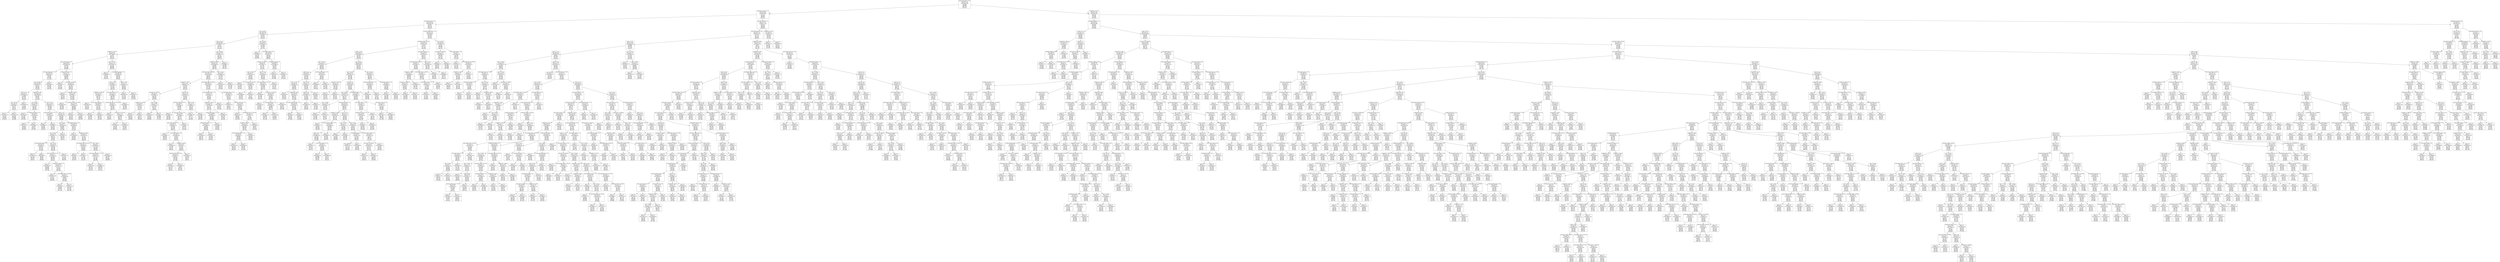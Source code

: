 digraph Tree {
node [shape=box] ;
0 [label="heavy_atom_count <= 24.5\nmse = 6075.123\nsamples = 798\nvalue = [[462.284]\n[458.828]\n[400.906]\n[480.536]\n[452.547]\n[432.437]]"] ;
1 [label="h_bond_donor_count <= 1.5\nmse = 4156.952\nsamples = 304\nvalue = [[480.462]\n[475.512]\n[432.914]\n[493.648]\n[468.431]\n[446.151]]"] ;
0 -> 1 [labeldistance=2.5, labelangle=45, headlabel="True"] ;
2 [label="atom_stereo_count <= 0.5\nmse = 2384.348\nsamples = 125\nvalue = [[495.093]\n[485.65]\n[452.752]\n[505.874]\n[476.728]\n[448.041]]"] ;
1 -> 2 ;
3 [label="tpsa <= 90.3\nmse = 2965.069\nsamples = 76\nvalue = [[491.494]\n[478.825]\n[437.029]\n[505.617]\n[476.767]\n[441.067]]"] ;
2 -> 3 ;
4 [label="xlogp <= 2.75\nmse = 2646.848\nsamples = 65\nvalue = [[496.927]\n[484.2]\n[441.364]\n[503.275]\n[477.176]\n[439.563]]"] ;
3 -> 4 ;
5 [label="complexity <= 432.5\nmse = 2954.71\nsamples = 38\nvalue = [[498.853]\n[477.567]\n[440.28]\n[505.152]\n[470.315]\n[425.416]]"] ;
4 -> 5 ;
6 [label="heavy_atom_count <= 21.5\nmse = 2439.038\nsamples = 28\nvalue = [[505.938]\n[483.805]\n[447.715]\n[511.529]\n[475.869]\n[438.853]]"] ;
5 -> 6 ;
7 [label="h_bond_acceptor_count <= 5.5\nmse = 2264.725\nsamples = 23\nvalue = [[502.751]\n[480.708]\n[447.88]\n[502.693]\n[471.183]\n[431.108]]"] ;
6 -> 7 ;
8 [label="tpsa <= 35.95\nmse = 2208.968\nsamples = 22\nvalue = [[502.47]\n[482.32]\n[449.716]\n[504.663]\n[470.927]\n[441.249]]"] ;
7 -> 8 ;
9 [label="xlogp <= 0.6\nmse = 1352.012\nsamples = 3\nvalue = [[468.644]\n[410.952]\n[441.983]\n[457.727]\n[425.536]\n[440.05]]"] ;
8 -> 9 ;
10 [label="tpsa <= 25.45\nmse = 692.726\nsamples = 2\nvalue = [[488.37]\n[480.174]\n[452.0]\n[478.821]\n[431.15]\n[456.672]]"] ;
9 -> 10 ;
11 [label="mse = -0.0\nsamples = 1\nvalue = [[474.342]\n[472.86]\n[449.047]\n[416.953]\n[424.453]\n[451.687]]"] ;
10 -> 11 ;
12 [label="mse = 0.0\nsamples = 1\nvalue = [[502.399]\n[487.487]\n[454.953]\n[540.689]\n[437.846]\n[461.658]]"] ;
10 -> 12 ;
13 [label="mse = -0.0\nsamples = 1\nvalue = [[448.918]\n[341.73]\n[431.966]\n[436.633]\n[419.923]\n[423.427]]"] ;
9 -> 13 ;
14 [label="complexity <= 149.5\nmse = 2068.534\nsamples = 19\nvalue = [[506.698]\n[491.242]\n[450.682]\n[510.53]\n[476.601]\n[441.399]]"] ;
8 -> 14 ;
15 [label="tpsa <= 53.9\nmse = 2818.884\nsamples = 3\nvalue = [[518.477]\n[482.268]\n[363.141]\n[493.981]\n[490.748]\n[462.524]]"] ;
14 -> 15 ;
16 [label="mse = 0.0\nsamples = 1\nvalue = [[530.88]\n[473.149]\n[259.031]\n[531.893]\n[506.595]\n[501.432]]"] ;
15 -> 16 ;
17 [label="rotable_bond_count <= 0.5\nmse = 878.387\nsamples = 2\nvalue = [[506.075]\n[491.387]\n[467.251]\n[456.069]\n[474.9]\n[423.616]]"] ;
15 -> 17 ;
18 [label="mse = 0.0\nsamples = 1\nvalue = [[471.957]\n[463.276]\n[429.982]\n[425.081]\n[461.854]\n[395.392]]"] ;
17 -> 18 ;
19 [label="mse = 0.0\nsamples = 1\nvalue = [[540.193]\n[519.498]\n[504.52]\n[487.057]\n[487.946]\n[451.841]]"] ;
17 -> 19 ;
20 [label="tpsa <= 39.7\nmse = 1721.802\nsamples = 16\nvalue = [[505.015]\n[492.524]\n[463.188]\n[512.895]\n[474.58]\n[438.381]]"] ;
14 -> 20 ;
21 [label="rotable_bond_count <= 2.0\nmse = 163.915\nsamples = 2\nvalue = [[557.846]\n[531.699]\n[505.706]\n[562.879]\n[517.066]\n[449.22]]"] ;
20 -> 21 ;
22 [label="mse = -0.0\nsamples = 1\nvalue = [[543.555]\n[538.009]\n[510.86]\n[569.806]\n[507.076]\n[440.655]]"] ;
21 -> 22 ;
23 [label="mse = 0.0\nsamples = 1\nvalue = [[586.428]\n[519.078]\n[495.397]\n[549.026]\n[537.045]\n[466.349]]"] ;
21 -> 23 ;
24 [label="xlogp <= 1.8\nmse = 1672.329\nsamples = 14\nvalue = [[498.676]\n[487.822]\n[458.086]\n[506.897]\n[469.482]\n[437.08]]"] ;
20 -> 24 ;
25 [label="tpsa <= 82.25\nmse = 946.75\nsamples = 8\nvalue = [[510.199]\n[496.469]\n[479.897]\n[501.897]\n[478.804]\n[455.543]]"] ;
24 -> 25 ;
26 [label="tpsa <= 48.0\nmse = 823.199\nsamples = 7\nvalue = [[508.737]\n[496.271]\n[486.024]\n[515.812]\n[476.64]\n[453.782]]"] ;
25 -> 26 ;
27 [label="h_bond_acceptor_count <= 3.5\nmse = 553.648\nsamples = 2\nvalue = [[491.212]\n[495.382]\n[478.913]\n[512.112]\n[455.488]\n[416.438]]"] ;
26 -> 27 ;
28 [label="mse = -0.0\nsamples = 1\nvalue = [[510.286]\n[513.073]\n[494.028]\n[533.533]\n[436.52]\n[394.287]]"] ;
27 -> 28 ;
29 [label="mse = 0.0\nsamples = 1\nvalue = [[462.6]\n[468.845]\n[456.24]\n[479.98]\n[483.94]\n[449.664]]"] ;
27 -> 29 ;
30 [label="tpsa <= 71.2\nmse = 563.865\nsamples = 5\nvalue = [[521.255]\n[496.906]\n[491.104]\n[518.456]\n[491.748]\n[480.456]]"] ;
26 -> 30 ;
31 [label="heavy_atom_count <= 15.5\nmse = 479.77\nsamples = 4\nvalue = [[523.463]\n[490.901]\n[482.286]\n[529.322]\n[503.132]\n[493.28]]"] ;
30 -> 31 ;
32 [label="mse = -0.0\nsamples = 1\nvalue = [[559.261]\n[542.035]\n[508.936]\n[569.569]\n[520.528]\n[520.729]]"] ;
31 -> 32 ;
33 [label="rotable_bond_count <= 2.5\nmse = 220.426\nsamples = 3\nvalue = [[514.514]\n[478.117]\n[475.624]\n[519.26]\n[498.784]\n[486.418]]"] ;
31 -> 33 ;
34 [label="mse = -0.0\nsamples = 1\nvalue = [[471.209]\n[453.627]\n[471.611]\n[519.057]\n[482.626]\n[494.005]]"] ;
33 -> 34 ;
35 [label="monoisotopic_mass <= 253.618\nmse = 85.767\nsamples = 2\nvalue = [[528.948]\n[486.28]\n[476.962]\n[519.328]\n[504.169]\n[483.888]]"] ;
33 -> 35 ;
36 [label="mse = 0.0\nsamples = 1\nvalue = [[536.97]\n[482.84]\n[469.668]\n[513.366]\n[497.725]\n[476.758]]"] ;
35 -> 36 ;
37 [label="mse = -0.0\nsamples = 1\nvalue = [[512.905]\n[493.161]\n[491.549]\n[531.253]\n[517.058]\n[498.149]]"] ;
35 -> 37 ;
38 [label="mse = -0.0\nsamples = 1\nvalue = [[515.734]\n[511.919]\n[513.147]\n[491.289]\n[463.288]\n[448.397]]"] ;
30 -> 38 ;
39 [label="mse = -0.0\nsamples = 1\nvalue = [[518.973]\n[497.661]\n[443.136]\n[418.402]\n[491.79]\n[466.11]]"] ;
25 -> 39 ;
40 [label="h_bond_donor_count <= 0.5\nmse = 2048.105\nsamples = 6\nvalue = [[484.01]\n[476.817]\n[430.327]\n[513.26]\n[457.617]\n[413.581]]"] ;
24 -> 40 ;
41 [label="mse = -0.0\nsamples = 1\nvalue = [[524.962]\n[534.688]\n[194.351]\n[531.584]\n[500.602]\n[459.851]]"] ;
40 -> 41 ;
42 [label="complexity <= 294.5\nmse = 1060.607\nsamples = 5\nvalue = [[479.915]\n[471.03]\n[453.924]\n[511.428]\n[453.319]\n[408.954]]"] ;
40 -> 42 ;
43 [label="monoisotopic_mass <= 220.587\nmse = 414.705\nsamples = 2\nvalue = [[500.291]\n[470.538]\n[442.671]\n[540.866]\n[475.825]\n[436.845]]"] ;
42 -> 43 ;
44 [label="mse = 0.0\nsamples = 1\nvalue = [[487.7]\n[442.462]\n[423.145]\n[549.584]\n[481.223]\n[451.867]]"] ;
43 -> 44 ;
45 [label="mse = -0.0\nsamples = 1\nvalue = [[519.177]\n[512.651]\n[471.96]\n[527.789]\n[467.729]\n[414.313]]"] ;
43 -> 45 ;
46 [label="tpsa <= 61.45\nmse = 808.8\nsamples = 3\nvalue = [[459.538]\n[471.523]\n[465.178]\n[481.989]\n[430.813]\n[381.064]]"] ;
42 -> 46 ;
47 [label="h_bond_acceptor_count <= 3.0\nmse = 539.83\nsamples = 2\nvalue = [[441.638]\n[475.772]\n[451.216]\n[501.586]\n[432.298]\n[349.127]]"] ;
46 -> 47 ;
48 [label="mse = 0.0\nsamples = 1\nvalue = [[427.893]\n[464.241]\n[431.702]\n[476.555]\n[416.762]\n[356.119]]"] ;
47 -> 48 ;
49 [label="mse = 0.0\nsamples = 1\nvalue = [[469.128]\n[498.834]\n[490.244]\n[551.647]\n[463.371]\n[335.142]]"] ;
47 -> 49 ;
50 [label="mse = 0.0\nsamples = 1\nvalue = [[486.389]\n[465.149]\n[486.121]\n[452.595]\n[428.584]\n[428.969]]"] ;
46 -> 50 ;
51 [label="mse = 0.0\nsamples = 1\nvalue = [[506.127]\n[461.358]\n[425.856]\n[479.048]\n[474.254]\n[309.414]]"] ;
7 -> 51 ;
52 [label="rotable_bond_count <= 2.5\nmse = 2111.221\nsamples = 5\nvalue = [[526.648]\n[503.936]\n[446.638]\n[568.962]\n[506.33]\n[489.199]]"] ;
6 -> 52 ;
53 [label="mse = -0.0\nsamples = 1\nvalue = [[579.971]\n[555.807]\n[271.167]\n[578.878]\n[495.248]\n[438.548]]"] ;
52 -> 53 ;
54 [label="exact_mass <= 295.603\nmse = 969.042\nsamples = 4\nvalue = [[515.984]\n[493.562]\n[481.732]\n[566.978]\n[508.547]\n[499.329]]"] ;
52 -> 54 ;
55 [label="mse = 0.0\nsamples = 1\nvalue = [[481.0]\n[380.61]\n[507.104]\n[539.365]\n[492.915]\n[480.47]]"] ;
54 -> 55 ;
56 [label="complexity <= 304.0\nmse = 378.584\nsamples = 3\nvalue = [[524.73]\n[521.799]\n[475.389]\n[573.882]\n[512.455]\n[504.044]]"] ;
54 -> 56 ;
57 [label="mse = 0.0\nsamples = 1\nvalue = [[545.049]\n[508.003]\n[430.106]\n[537.708]\n[529.907]\n[519.825]]"] ;
56 -> 57 ;
58 [label="molecular_weight <= 317.085\nmse = 170.269\nsamples = 2\nvalue = [[517.956]\n[526.398]\n[490.483]\n[585.939]\n[506.638]\n[498.784]]"] ;
56 -> 58 ;
59 [label="mse = -0.0\nsamples = 1\nvalue = [[544.811]\n[540.215]\n[521.521]\n[580.024]\n[501.897]\n[509.288]]"] ;
58 -> 59 ;
60 [label="mse = -0.0\nsamples = 1\nvalue = [[504.529]\n[519.49]\n[474.964]\n[588.897]\n[509.008]\n[493.532]]"] ;
58 -> 60 ;
61 [label="tpsa <= 40.05\nmse = 3717.214\nsamples = 10\nvalue = [[476.079]\n[457.516]\n[416.384]\n[484.656]\n[452.463]\n[382.227]]"] ;
5 -> 61 ;
62 [label="mse = -0.0\nsamples = 1\nvalue = [[400.442]\n[356.429]\n[194.75]\n[372.578]\n[343.037]\n[309.192]]"] ;
61 -> 62 ;
63 [label="h_bond_acceptor_count <= 4.5\nmse = 2692.469\nsamples = 9\nvalue = [[481.898]\n[465.292]\n[433.433]\n[493.278]\n[460.88]\n[387.845]]"] ;
61 -> 63 ;
64 [label="xlogp <= 1.55\nmse = 2384.577\nsamples = 7\nvalue = [[465.005]\n[455.145]\n[413.734]\n[472.084]\n[447.973]\n[398.226]]"] ;
63 -> 64 ;
65 [label="complexity <= 460.0\nmse = 1094.479\nsamples = 3\nvalue = [[444.05]\n[446.536]\n[381.751]\n[467.756]\n[422.6]\n[354.35]]"] ;
64 -> 65 ;
66 [label="mse = 0.0\nsamples = 1\nvalue = [[432.608]\n[467.334]\n[316.741]\n[436.783]\n[386.945]\n[379.42]]"] ;
65 -> 66 ;
67 [label="covalent_unit_count <= 1.5\nmse = 685.613\nsamples = 2\nvalue = [[449.771]\n[436.137]\n[414.256]\n[483.242]\n[440.428]\n[341.815]]"] ;
65 -> 67 ;
68 [label="mse = -0.0\nsamples = 1\nvalue = [[455.199]\n[428.068]\n[427.999]\n[425.376]\n[418.532]\n[343.324]]"] ;
67 -> 68 ;
69 [label="mse = 0.0\nsamples = 1\nvalue = [[444.343]\n[444.206]\n[400.512]\n[541.109]\n[462.323]\n[340.306]]"] ;
67 -> 69 ;
70 [label="heavy_atom_count <= 23.5\nmse = 1742.376\nsamples = 4\nvalue = [[496.437]\n[468.058]\n[461.708]\n[478.575]\n[486.032]\n[464.041]]"] ;
64 -> 70 ;
71 [label="monoisotopic_mass <= 267.629\nmse = 837.87\nsamples = 3\nvalue = [[496.524]\n[464.607]\n[467.85]\n[521.098]\n[491.205]\n[482.571]]"] ;
70 -> 71 ;
72 [label="mse = 0.0\nsamples = 1\nvalue = [[511.656]\n[533.058]\n[415.421]\n[551.065]\n[494.993]\n[490.467]]"] ;
71 -> 72 ;
73 [label="exact_mass <= 314.165\nmse = 177.05\nsamples = 2\nvalue = [[488.958]\n[430.382]\n[494.064]\n[506.114]\n[489.31]\n[478.622]]"] ;
71 -> 73 ;
74 [label="mse = 0.0\nsamples = 1\nvalue = [[484.989]\n[416.39]\n[520.459]\n[497.567]\n[484.894]\n[470.778]]"] ;
73 -> 74 ;
75 [label="mse = 0.0\nsamples = 1\nvalue = [[492.926]\n[444.373]\n[467.669]\n[514.661]\n[493.727]\n[486.467]]"] ;
73 -> 75 ;
76 [label="mse = 0.0\nsamples = 1\nvalue = [[496.178]\n[478.409]\n[443.282]\n[351.006]\n[470.515]\n[408.451]]"] ;
70 -> 76 ;
77 [label="xlogp <= 0.65\nmse = 107.704\nsamples = 2\nvalue = [[538.206]\n[499.117]\n[499.098]\n[563.925]\n[503.906]\n[353.239]]"] ;
63 -> 77 ;
78 [label="mse = -0.0\nsamples = 1\nvalue = [[528.085]\n[512.511]\n[525.258]\n[577.972]\n[507.899]\n[363.87]]"] ;
77 -> 78 ;
79 [label="mse = -0.0\nsamples = 1\nvalue = [[543.267]\n[492.42]\n[486.018]\n[556.902]\n[501.909]\n[347.924]]"] ;
77 -> 79 ;
80 [label="tpsa <= 83.35\nmse = 1875.598\nsamples = 27\nvalue = [[493.585]\n[495.71]\n[443.245]\n[500.018]\n[489.082]\n[464.112]]"] ;
4 -> 80 ;
81 [label="complexity <= 505.5\nmse = 1587.941\nsamples = 26\nvalue = [[494.349]\n[496.894]\n[450.391]\n[502.285]\n[490.578]\n[464.716]]"] ;
80 -> 81 ;
82 [label="molecular_weight <= 296.845\nmse = 1433.292\nsamples = 24\nvalue = [[493.949]\n[491.32]\n[449.655]\n[494.94]\n[487.724]\n[456.848]]"] ;
81 -> 82 ;
83 [label="complexity <= 233.5\nmse = 724.07\nsamples = 13\nvalue = [[491.249]\n[495.142]\n[470.527]\n[506.036]\n[497.211]\n[464.305]]"] ;
82 -> 83 ;
84 [label="exact_mass <= 223.034\nmse = 545.421\nsamples = 4\nvalue = [[491.162]\n[502.509]\n[466.139]\n[556.844]\n[516.969]\n[467.175]]"] ;
83 -> 84 ;
85 [label="complexity <= 179.0\nmse = 268.915\nsamples = 2\nvalue = [[516.276]\n[518.519]\n[481.691]\n[577.322]\n[533.422]\n[442.47]]"] ;
84 -> 85 ;
86 [label="mse = -0.0\nsamples = 1\nvalue = [[513.78]\n[526.333]\n[464.632]\n[555.928]\n[508.662]\n[428.892]]"] ;
85 -> 86 ;
87 [label="mse = 0.0\nsamples = 1\nvalue = [[518.772]\n[510.704]\n[498.75]\n[598.717]\n[558.183]\n[456.049]]"] ;
85 -> 87 ;
88 [label="tpsa <= 48.65\nmse = 279.888\nsamples = 2\nvalue = [[474.419]\n[491.836]\n[455.771]\n[543.192]\n[506.0]\n[483.645]]"] ;
84 -> 88 ;
89 [label="mse = -0.0\nsamples = 1\nvalue = [[486.539]\n[490.272]\n[472.664]\n[536.825]\n[496.946]\n[466.839]]"] ;
88 -> 89 ;
90 [label="mse = 0.0\nsamples = 1\nvalue = [[450.179]\n[494.964]\n[421.986]\n[555.926]\n[524.107]\n[517.258]]"] ;
88 -> 90 ;
91 [label="xlogp <= 3.9\nmse = 541.191\nsamples = 9\nvalue = [[491.28]\n[492.511]\n[472.094]\n[487.89]\n[490.154]\n[463.28]]"] ;
83 -> 91 ;
92 [label="molecular_weight <= 218.74\nmse = 382.591\nsamples = 7\nvalue = [[491.108]\n[498.958]\n[476.969]\n[472.633]\n[487.6]\n[456.106]]"] ;
91 -> 92 ;
93 [label="mse = -0.0\nsamples = 1\nvalue = [[496.908]\n[487.85]\n[479.086]\n[383.256]\n[483.479]\n[469.395]]"] ;
92 -> 93 ;
94 [label="bond_stereo_count <= 0.5\nmse = 267.888\nsamples = 6\nvalue = [[490.528]\n[500.069]\n[476.757]\n[481.571]\n[488.012]\n[454.777]]"] ;
92 -> 94 ;
95 [label="heavy_atom_count <= 17.0\nmse = 204.978\nsamples = 5\nvalue = [[487.343]\n[500.559]\n[477.954]\n[482.726]\n[484.092]\n[449.572]]"] ;
94 -> 95 ;
96 [label="mse = 0.0\nsamples = 1\nvalue = [[486.115]\n[489.556]\n[488.258]\n[479.454]\n[505.315]\n[436.278]]"] ;
95 -> 96 ;
97 [label="heavy_atom_count <= 19.5\nmse = 199.139\nsamples = 4\nvalue = [[487.958]\n[506.06]\n[472.801]\n[484.362]\n[473.48]\n[456.219]]"] ;
95 -> 97 ;
98 [label="mse = -0.0\nsamples = 1\nvalue = [[449.195]\n[482.564]\n[477.555]\n[486.767]\n[440.067]\n[446.045]]"] ;
97 -> 98 ;
99 [label="complexity <= 438.5\nmse = 106.85\nsamples = 3\nvalue = [[495.71]\n[510.76]\n[471.851]\n[483.881]\n[480.163]\n[458.254]]"] ;
97 -> 99 ;
100 [label="molecular_weight <= 281.83\nmse = 44.998\nsamples = 2\nvalue = [[497.737]\n[508.552]\n[480.704]\n[479.794]\n[479.028]\n[457.293]]"] ;
99 -> 100 ;
101 [label="mse = -0.0\nsamples = 1\nvalue = [[495.352]\n[510.718]\n[477.972]\n[480.797]\n[473.94]\n[464.02]]"] ;
100 -> 101 ;
102 [label="mse = -0.0\nsamples = 1\nvalue = [[504.893]\n[502.052]\n[488.9]\n[476.786]\n[494.293]\n[437.112]]"] ;
100 -> 102 ;
103 [label="mse = -0.0\nsamples = 1\nvalue = [[487.602]\n[519.592]\n[436.437]\n[500.227]\n[484.7]\n[462.097]]"] ;
99 -> 103 ;
104 [label="mse = 0.0\nsamples = 1\nvalue = [[519.191]\n[495.66]\n[465.987]\n[471.176]\n[523.293]\n[501.619]]"] ;
94 -> 104 ;
105 [label="xlogp <= 4.05\nmse = 107.137\nsamples = 2\nvalue = [[491.911]\n[468.872]\n[454.222]\n[543.83]\n[499.52]\n[489.587]]"] ;
91 -> 105 ;
106 [label="mse = -0.0\nsamples = 1\nvalue = [[502.692]\n[483.82]\n[467.77]\n[571.123]\n[501.569]\n[485.934]]"] ;
105 -> 106 ;
107 [label="mse = 0.0\nsamples = 1\nvalue = [[486.521]\n[461.398]\n[447.448]\n[530.184]\n[498.496]\n[491.414]]"] ;
105 -> 107 ;
108 [label="monoisotopic_mass <= 320.064\nmse = 2088.104\nsamples = 11\nvalue = [[498.614]\n[484.718]\n[413.603]\n[475.776]\n[471.339]\n[443.967]]"] ;
82 -> 108 ;
109 [label="h_bond_acceptor_count <= 4.5\nmse = 2512.197\nsamples = 5\nvalue = [[503.916]\n[481.952]\n[359.471]\n[443.698]\n[462.822]\n[441.61]]"] ;
108 -> 109 ;
110 [label="complexity <= 409.5\nmse = 2023.425\nsamples = 4\nvalue = [[495.969]\n[475.531]\n[390.732]\n[433.504]\n[453.218]\n[433.712]]"] ;
109 -> 110 ;
111 [label="rotable_bond_count <= 4.5\nmse = 1069.981\nsamples = 3\nvalue = [[496.295]\n[468.194]\n[432.581]\n[410.059]\n[446.066]\n[427.729]]"] ;
110 -> 111 ;
112 [label="rotable_bond_count <= 2.5\nmse = 746.372\nsamples = 2\nvalue = [[496.318]\n[495.96]\n[429.218]\n[409.628]\n[468.183]\n[448.838]]"] ;
111 -> 112 ;
113 [label="mse = 0.0\nsamples = 1\nvalue = [[522.481]\n[496.056]\n[481.173]\n[390.376]\n[492.179]\n[436.671]]"] ;
112 -> 113 ;
114 [label="mse = 0.0\nsamples = 1\nvalue = [[470.156]\n[495.863]\n[377.264]\n[428.879]\n[444.187]\n[461.006]]"] ;
112 -> 114 ;
115 [label="mse = 0.0\nsamples = 1\nvalue = [[496.247]\n[412.664]\n[439.306]\n[410.923]\n[401.831]\n[385.509]]"] ;
111 -> 115 ;
116 [label="mse = -0.0\nsamples = 1\nvalue = [[494.992]\n[497.54]\n[265.186]\n[503.84]\n[474.675]\n[451.662]]"] ;
110 -> 116 ;
117 [label="mse = -0.0\nsamples = 1\nvalue = [[535.702]\n[507.635]\n[234.425]\n[484.473]\n[501.239]\n[473.202]]"] ;
109 -> 117 ;
118 [label="h_bond_donor_count <= 0.5\nmse = 697.564\nsamples = 6\nvalue = [[494.195]\n[487.023]\n[458.713]\n[502.507]\n[478.436]\n[445.93]]"] ;
108 -> 118 ;
119 [label="mse = 0.0\nsamples = 1\nvalue = [[503.619]\n[521.1]\n[468.055]\n[588.435]\n[512.171]\n[487.802]]"] ;
118 -> 119 ;
120 [label="rotable_bond_count <= 1.5\nmse = 372.587\nsamples = 5\nvalue = [[492.311]\n[480.207]\n[456.844]\n[485.321]\n[471.689]\n[437.556]]"] ;
118 -> 120 ;
121 [label="mse = -0.0\nsamples = 1\nvalue = [[536.05]\n[498.237]\n[468.661]\n[529.853]\n[489.349]\n[432.754]]"] ;
120 -> 121 ;
122 [label="monoisotopic_mass <= 332.282\nmse = 221.159\nsamples = 4\nvalue = [[481.376]\n[475.7]\n[453.89]\n[474.188]\n[467.274]\n[438.757]]"] ;
120 -> 122 ;
123 [label="complexity <= 419.0\nmse = 144.686\nsamples = 3\nvalue = [[489.087]\n[482.019]\n[458.544]\n[465.361]\n[463.15]\n[435.704]]"] ;
122 -> 123 ;
124 [label="h_bond_acceptor_count <= 3.0\nmse = 80.644\nsamples = 2\nvalue = [[487.011]\n[488.896]\n[465.54]\n[465.644]\n[470.952]\n[425.155]]"] ;
123 -> 124 ;
125 [label="mse = -0.0\nsamples = 1\nvalue = [[472.599]\n[484.027]\n[462.799]\n[479.764]\n[468.641]\n[418.813]]"] ;
124 -> 125 ;
126 [label="mse = -0.0\nsamples = 1\nvalue = [[501.424]\n[493.766]\n[468.28]\n[451.525]\n[473.263]\n[431.497]]"] ;
124 -> 126 ;
127 [label="mse = 0.0\nsamples = 1\nvalue = [[493.237]\n[468.265]\n[444.552]\n[464.795]\n[447.547]\n[456.802]]"] ;
123 -> 127 ;
128 [label="mse = 0.0\nsamples = 1\nvalue = [[458.243]\n[456.742]\n[439.93]\n[500.67]\n[479.645]\n[447.915]]"] ;
122 -> 128 ;
129 [label="tpsa <= 46.9\nmse = 278.673\nsamples = 2\nvalue = [[498.346]\n[552.634]\n[457.756]\n[575.737]\n[519.114]\n[543.394]]"] ;
81 -> 129 ;
130 [label="mse = -0.0\nsamples = 1\nvalue = [[481.033]\n[523.739]\n[498.313]\n[576.132]\n[502.951]\n[525.982]]"] ;
129 -> 130 ;
131 [label="mse = 0.0\nsamples = 1\nvalue = [[507.002]\n[567.082]\n[437.478]\n[575.539]\n[527.195]\n[552.1]]"] ;
129 -> 131 ;
132 [label="mse = 0.0\nsamples = 1\nvalue = [[468.376]\n[456.636]\n[207.428]\n[425.188]\n[439.731]\n[444.202]]"] ;
80 -> 132 ;
133 [label="tpsa <= 93.5\nmse = 4469.306\nsamples = 11\nvalue = [[449.391]\n[437.168]\n[403.429]\n[523.764]\n[473.59]\n[452.721]]"] ;
3 -> 133 ;
134 [label="mse = -0.0\nsamples = 1\nvalue = [[333.461]\n[326.532]\n[318.778]\n[510.842]\n[396.664]\n[432.555]]"] ;
133 -> 134 ;
135 [label="heavy_atom_count <= 23.5\nmse = 3789.684\nsamples = 10\nvalue = [[472.577]\n[459.295]\n[420.359]\n[526.348]\n[488.975]\n[456.754]]"] ;
133 -> 135 ;
136 [label="exact_mass <= 311.557\nmse = 945.902\nsamples = 8\nvalue = [[492.716]\n[476.152]\n[447.153]\n[537.756]\n[512.514]\n[484.912]]"] ;
135 -> 136 ;
137 [label="tpsa <= 100.5\nmse = 812.792\nsamples = 3\nvalue = [[516.184]\n[459.08]\n[413.813]\n[541.667]\n[536.082]\n[501.598]]"] ;
136 -> 137 ;
138 [label="mse = -0.0\nsamples = 1\nvalue = [[550.174]\n[447.438]\n[456.594]\n[514.675]\n[516.218]\n[541.655]]"] ;
137 -> 138 ;
139 [label="exact_mass <= 276.525\nmse = 488.091\nsamples = 2\nvalue = [[499.189]\n[464.901]\n[392.422]\n[555.164]\n[546.014]\n[481.57]]"] ;
137 -> 139 ;
140 [label="mse = -0.0\nsamples = 1\nvalue = [[485.826]\n[474.063]\n[353.445]\n[554.724]\n[529.131]\n[510.922]]"] ;
139 -> 140 ;
141 [label="mse = 0.0\nsamples = 1\nvalue = [[512.552]\n[455.739]\n[431.4]\n[555.603]\n[562.898]\n[452.218]]"] ;
139 -> 141 ;
142 [label="tpsa <= 141.0\nmse = 577.295\nsamples = 5\nvalue = [[478.635]\n[486.395]\n[467.157]\n[535.409]\n[498.373]\n[474.899]]"] ;
136 -> 142 ;
143 [label="heavy_atom_count <= 20.0\nmse = 330.26\nsamples = 4\nvalue = [[489.097]\n[496.103]\n[470.669]\n[541.228]\n[503.747]\n[488.714]]"] ;
142 -> 143 ;
144 [label="mse = 0.0\nsamples = 1\nvalue = [[482.997]\n[474.795]\n[442.866]\n[572.319]\n[492.223]\n[463.151]]"] ;
143 -> 144 ;
145 [label="exact_mass <= 318.616\nmse = 216.854\nsamples = 3\nvalue = [[491.13]\n[503.206]\n[479.937]\n[530.865]\n[507.589]\n[497.235]]"] ;
143 -> 145 ;
146 [label="mse = 0.0\nsamples = 1\nvalue = [[458.196]\n[488.243]\n[477.882]\n[518.887]\n[505.224]\n[510.565]]"] ;
145 -> 146 ;
147 [label="rotable_bond_count <= 5.5\nmse = 120.34\nsamples = 2\nvalue = [[507.597]\n[510.688]\n[480.965]\n[536.854]\n[508.771]\n[490.57]]"] ;
145 -> 147 ;
148 [label="mse = -0.0\nsamples = 1\nvalue = [[502.746]\n[508.044]\n[483.083]\n[516.723]\n[503.245]\n[474.719]]"] ;
147 -> 148 ;
149 [label="mse = 0.0\nsamples = 1\nvalue = [[512.448]\n[513.331]\n[478.846]\n[556.985]\n[514.297]\n[506.42]]"] ;
147 -> 149 ;
150 [label="mse = -0.0\nsamples = 1\nvalue = [[436.787]\n[447.561]\n[453.106]\n[512.13]\n[476.877]\n[419.642]]"] ;
142 -> 150 ;
151 [label="bond_stereo_count <= 0.5\nmse = 5549.294\nsamples = 2\nvalue = [[392.022]\n[391.869]\n[313.182]\n[480.72]\n[394.82]\n[344.126]]"] ;
135 -> 151 ;
152 [label="mse = -0.0\nsamples = 1\nvalue = [[473.624]\n[486.047]\n[411.878]\n[541.964]\n[451.466]\n[376.789]]"] ;
151 -> 152 ;
153 [label="mse = 0.0\nsamples = 1\nvalue = [[310.419]\n[297.691]\n[214.487]\n[419.475]\n[338.174]\n[311.464]]"] ;
151 -> 153 ;
154 [label="h_bond_acceptor_count <= 4.5\nmse = 1401.511\nsamples = 49\nvalue = [[500.0]\n[494.958]\n[474.192]\n[506.225]\n[476.675]\n[457.55]]"] ;
2 -> 154 ;
155 [label="molecular_weight <= 313.0\nmse = 1223.926\nsamples = 43\nvalue = [[494.891]\n[492.2]\n[472.578]\n[497.071]\n[471.367]\n[453.685]]"] ;
154 -> 155 ;
156 [label="xlogp <= 1.65\nmse = 1090.726\nsamples = 35\nvalue = [[499.66]\n[494.423]\n[475.247]\n[500.619]\n[479.258]\n[461.311]]"] ;
155 -> 156 ;
157 [label="tpsa <= 55.55\nmse = 1229.014\nsamples = 9\nvalue = [[474.179]\n[485.593]\n[443.525]\n[465.055]\n[458.704]\n[455.083]]"] ;
156 -> 157 ;
158 [label="xlogp <= 0.3\nmse = 958.956\nsamples = 7\nvalue = [[466.49]\n[476.374]\n[455.585]\n[457.403]\n[443.878]\n[445.038]]"] ;
157 -> 158 ;
159 [label="tpsa <= 7.85\nmse = 844.344\nsamples = 4\nvalue = [[481.444]\n[486.984]\n[471.834]\n[486.979]\n[463.036]\n[454.172]]"] ;
158 -> 159 ;
160 [label="mse = -0.0\nsamples = 1\nvalue = [[452.655]\n[469.316]\n[440.219]\n[424.136]\n[431.967]\n[414.505]]"] ;
159 -> 160 ;
161 [label="complexity <= 159.5\nmse = 486.649\nsamples = 3\nvalue = [[491.04]\n[492.873]\n[482.372]\n[507.926]\n[473.392]\n[467.395]]"] ;
159 -> 161 ;
162 [label="mse = -0.0\nsamples = 1\nvalue = [[533.607]\n[503.923]\n[512.467]\n[484.711]\n[470.846]\n[438.769]]"] ;
161 -> 162 ;
163 [label="h_bond_acceptor_count <= 2.5\nmse = 204.391\nsamples = 2\nvalue = [[469.756]\n[487.347]\n[467.325]\n[519.534]\n[474.665]\n[481.708]]"] ;
161 -> 163 ;
164 [label="mse = 0.0\nsamples = 1\nvalue = [[469.0]\n[506.037]\n[470.579]\n[533.69]\n[476.383]\n[507.448]]"] ;
163 -> 164 ;
165 [label="mse = 0.0\nsamples = 1\nvalue = [[470.512]\n[468.658]\n[464.071]\n[505.378]\n[472.948]\n[455.968]]"] ;
163 -> 165 ;
166 [label="tpsa <= 45.5\nmse = 431.779\nsamples = 3\nvalue = [[451.537]\n[465.764]\n[439.337]\n[427.828]\n[424.72]\n[435.904]]"] ;
158 -> 166 ;
167 [label="xlogp <= 1.3\nmse = 182.852\nsamples = 2\nvalue = [[460.209]\n[475.537]\n[451.883]\n[412.897]\n[421.069]\n[440.894]]"] ;
166 -> 167 ;
168 [label="mse = -0.0\nsamples = 1\nvalue = [[462.436]\n[485.76]\n[459.321]\n[430.575]\n[423.808]\n[448.878]]"] ;
167 -> 168 ;
169 [label="mse = 0.0\nsamples = 1\nvalue = [[455.755]\n[455.09]\n[437.008]\n[377.541]\n[415.592]\n[424.925]]"] ;
167 -> 169 ;
170 [label="mse = -0.0\nsamples = 1\nvalue = [[425.52]\n[436.448]\n[401.697]\n[472.621]\n[435.67]\n[420.933]]"] ;
166 -> 170 ;
171 [label="h_bond_acceptor_count <= 2.5\nmse = 79.828\nsamples = 2\nvalue = [[504.936]\n[522.47]\n[395.282]\n[495.66]\n[518.007]\n[495.262]]"] ;
157 -> 171 ;
172 [label="mse = 0.0\nsamples = 1\nvalue = [[508.663]\n[533.077]\n[398.511]\n[481.117]\n[520.651]\n[506.383]]"] ;
171 -> 172 ;
173 [label="mse = 0.0\nsamples = 1\nvalue = [[501.209]\n[511.863]\n[392.052]\n[510.202]\n[515.363]\n[484.142]]"] ;
171 -> 173 ;
174 [label="tpsa <= 60.2\nmse = 908.062\nsamples = 26\nvalue = [[505.2]\n[496.343]\n[482.143]\n[508.351]\n[483.726]\n[462.664]]"] ;
156 -> 174 ;
175 [label="tpsa <= 21.45\nmse = 822.812\nsamples = 22\nvalue = [[511.314]\n[501.296]\n[486.195]\n[511.689]\n[487.255]\n[462.599]]"] ;
174 -> 175 ;
176 [label="complexity <= 343.5\nmse = 50.479\nsamples = 2\nvalue = [[529.342]\n[493.118]\n[484.748]\n[474.418]\n[474.628]\n[415.844]]"] ;
175 -> 176 ;
177 [label="mse = -0.0\nsamples = 1\nvalue = [[532.355]\n[494.105]\n[470.315]\n[477.537]\n[478.623]\n[408.175]]"] ;
176 -> 177 ;
178 [label="mse = 0.0\nsamples = 1\nvalue = [[526.328]\n[492.131]\n[499.181]\n[471.298]\n[470.632]\n[423.513]]"] ;
176 -> 178 ;
179 [label="xlogp <= 3.3\nmse = 816.246\nsamples = 20\nvalue = [[508.132]\n[502.739]\n[486.451]\n[518.267]\n[489.483]\n[470.85]]"] ;
175 -> 179 ;
180 [label="tpsa <= 35.25\nmse = 684.401\nsamples = 15\nvalue = [[512.258]\n[501.353]\n[491.173]\n[509.78]\n[490.92]\n[463.477]]"] ;
179 -> 180 ;
181 [label="tpsa <= 28.85\nmse = 110.493\nsamples = 2\nvalue = [[546.25]\n[524.68]\n[510.52]\n[555.282]\n[531.315]\n[482.243]]"] ;
180 -> 181 ;
182 [label="mse = 0.0\nsamples = 1\nvalue = [[540.684]\n[518.362]\n[513.799]\n[542.068]\n[523.019]\n[479.715]]"] ;
181 -> 182 ;
183 [label="mse = -0.0\nsamples = 1\nvalue = [[557.382]\n[537.315]\n[503.961]\n[581.71]\n[547.908]\n[487.3]]"] ;
181 -> 183 ;
184 [label="rotable_bond_count <= 2.5\nmse = 612.509\nsamples = 13\nvalue = [[508.009]\n[498.437]\n[488.755]\n[504.092]\n[485.87]\n[461.131]]"] ;
180 -> 184 ;
185 [label="complexity <= 429.0\nmse = 447.826\nsamples = 5\nvalue = [[476.048]\n[482.735]\n[487.273]\n[498.311]\n[474.701]\n[446.703]]"] ;
184 -> 185 ;
186 [label="mse = 0.0\nsamples = 1\nvalue = [[457.212]\n[449.358]\n[451.891]\n[480.294]\n[458.328]\n[442.045]]"] ;
185 -> 186 ;
187 [label="h_bond_acceptor_count <= 2.5\nmse = 315.681\nsamples = 4\nvalue = [[483.582]\n[496.086]\n[501.426]\n[505.517]\n[481.251]\n[448.566]]"] ;
185 -> 187 ;
188 [label="xlogp <= 2.7\nmse = 148.237\nsamples = 3\nvalue = [[492.867]\n[497.752]\n[493.684]\n[495.569]\n[473.799]\n[423.999]]"] ;
187 -> 188 ;
189 [label="mse = -0.0\nsamples = 1\nvalue = [[497.518]\n[496.417]\n[497.332]\n[502.352]\n[471.527]\n[392.657]]"] ;
188 -> 189 ;
190 [label="heavy_atom_count <= 22.0\nmse = 88.579\nsamples = 2\nvalue = [[490.542]\n[498.42]\n[491.86]\n[492.178]\n[474.936]\n[439.67]]"] ;
188 -> 190 ;
191 [label="mse = 0.0\nsamples = 1\nvalue = [[481.595]\n[496.599]\n[480.469]\n[507.926]\n[467.83]\n[435.21]]"] ;
190 -> 191 ;
192 [label="mse = -0.0\nsamples = 1\nvalue = [[499.488]\n[500.24]\n[503.25]\n[476.43]\n[482.041]\n[444.13]]"] ;
190 -> 192 ;
193 [label="mse = -0.0\nsamples = 1\nvalue = [[469.655]\n[493.587]\n[513.039]\n[520.439]\n[492.428]\n[485.417]]"] ;
187 -> 193 ;
194 [label="tpsa <= 41.2\nmse = 521.754\nsamples = 8\nvalue = [[521.17]\n[504.902]\n[489.366]\n[506.473]\n[490.469]\n[467.072]]"] ;
184 -> 194 ;
195 [label="tpsa <= 37.35\nmse = 162.35\nsamples = 2\nvalue = [[516.142]\n[513.32]\n[490.299]\n[534.146]\n[499.832]\n[474.797]]"] ;
194 -> 195 ;
196 [label="mse = 0.0\nsamples = 1\nvalue = [[499.832]\n[511.634]\n[486.65]\n[534.349]\n[498.888]\n[460.516]]"] ;
195 -> 196 ;
197 [label="mse = -0.0\nsamples = 1\nvalue = [[548.761]\n[516.693]\n[497.596]\n[533.741]\n[501.721]\n[503.36]]"] ;
195 -> 197 ;
198 [label="tpsa <= 48.7\nmse = 575.868\nsamples = 6\nvalue = [[523.913]\n[500.31]\n[488.857]\n[491.379]\n[485.362]\n[462.858]]"] ;
194 -> 198 ;
199 [label="rotable_bond_count <= 4.5\nmse = 918.672\nsamples = 3\nvalue = [[511.459]\n[477.491]\n[487.344]\n[465.248]\n[498.813]\n[476.137]]"] ;
198 -> 199 ;
200 [label="mse = 1094.535\nsamples = 2\nvalue = [[512.262]\n[478.774]\n[487.512]\n[453.228]\n[495.361]\n[482.206]]"] ;
199 -> 200 ;
201 [label="mse = 0.0\nsamples = 1\nvalue = [[509.048]\n[473.642]\n[486.84]\n[501.306]\n[509.169]\n[457.929]]"] ;
199 -> 201 ;
202 [label="atom_stereo_count <= 2.0\nmse = 122.837\nsamples = 3\nvalue = [[531.029]\n[513.35]\n[489.721]\n[506.311]\n[477.676]\n[455.271]]"] ;
198 -> 202 ;
203 [label="exact_mass <= 254.592\nmse = 42.583\nsamples = 2\nvalue = [[522.805]\n[510.817]\n[487.074]\n[505.221]\n[476.314]\n[453.772]]"] ;
202 -> 203 ;
204 [label="mse = -0.0\nsamples = 1\nvalue = [[515.56]\n[503.971]\n[479.723]\n[503.521]\n[466.437]\n[455.051]]"] ;
203 -> 204 ;
205 [label="mse = -0.0\nsamples = 1\nvalue = [[530.051]\n[517.664]\n[494.425]\n[506.921]\n[486.192]\n[452.493]]"] ;
203 -> 205 ;
206 [label="mse = -0.0\nsamples = 1\nvalue = [[580.372]\n[528.544]\n[505.601]\n[512.85]\n[485.847]\n[464.262]]"] ;
202 -> 206 ;
207 [label="rotable_bond_count <= 3.5\nmse = 794.931\nsamples = 5\nvalue = [[492.218]\n[508.088]\n[468.235]\n[551.001]\n[483.943]\n[499.287]]"] ;
179 -> 207 ;
208 [label="heavy_atom_count <= 20.0\nmse = 384.274\nsamples = 3\nvalue = [[520.493]\n[505.495]\n[484.252]\n[535.404]\n[498.442]\n[444.857]]"] ;
207 -> 208 ;
209 [label="rotable_bond_count <= 1.5\nmse = 152.465\nsamples = 2\nvalue = [[526.804]\n[523.193]\n[495.5]\n[554.295]\n[501.088]\n[442.74]]"] ;
208 -> 209 ;
210 [label="mse = 0.0\nsamples = 1\nvalue = [[520.927]\n[526.902]\n[487.981]\n[555.029]\n[529.169]\n[447.306]]"] ;
209 -> 210 ;
211 [label="mse = -0.0\nsamples = 1\nvalue = [[532.682]\n[519.484]\n[503.018]\n[553.561]\n[473.006]\n[438.173]]"] ;
209 -> 211 ;
212 [label="mse = 0.0\nsamples = 1\nvalue = [[507.871]\n[470.1]\n[461.756]\n[497.623]\n[493.15]\n[449.091]]"] ;
208 -> 212 ;
213 [label="heavy_atom_count <= 20.5\nmse = 123.165\nsamples = 2\nvalue = [[471.012]\n[510.033]\n[456.222]\n[562.699]\n[473.069]\n[540.11]]"] ;
207 -> 213 ;
214 [label="mse = 0.0\nsamples = 1\nvalue = [[475.0]\n[521.165]\n[449.497]\n[565.789]\n[474.446]\n[547.169]]"] ;
213 -> 214 ;
215 [label="mse = 0.0\nsamples = 1\nvalue = [[459.046]\n[476.637]\n[476.396]\n[553.428]\n[468.938]\n[518.932]]"] ;
213 -> 215 ;
216 [label="tpsa <= 71.45\nmse = 608.052\nsamples = 4\nvalue = [[464.44]\n[463.322]\n[455.131]\n[486.093]\n[460.201]\n[463.102]]"] ;
174 -> 216 ;
217 [label="h_bond_acceptor_count <= 3.5\nmse = 263.519\nsamples = 2\nvalue = [[456.991]\n[448.553]\n[446.668]\n[534.954]\n[467.524]\n[517.178]]"] ;
216 -> 217 ;
218 [label="mse = -0.0\nsamples = 1\nvalue = [[458.669]\n[457.393]\n[448.656]\n[558.398]\n[487.49]\n[493.769]]"] ;
217 -> 218 ;
219 [label="mse = -0.0\nsamples = 1\nvalue = [[455.313]\n[439.713]\n[444.68]\n[511.51]\n[447.559]\n[540.586]]"] ;
217 -> 219 ;
220 [label="rotable_bond_count <= 3.0\nmse = 66.517\nsamples = 2\nvalue = [[468.164]\n[470.706]\n[459.362]\n[461.662]\n[456.539]\n[436.065]]"] ;
216 -> 220 ;
221 [label="mse = -0.0\nsamples = 1\nvalue = [[476.023]\n[472.596]\n[465.706]\n[466.006]\n[459.464]\n[436.253]]"] ;
220 -> 221 ;
222 [label="mse = 0.0\nsamples = 1\nvalue = [[444.588]\n[465.037]\n[440.332]\n[448.629]\n[447.764]\n[435.501]]"] ;
220 -> 222 ;
223 [label="atom_stereo_count <= 2.0\nmse = 1105.855\nsamples = 8\nvalue = [[472.634]\n[481.822]\n[460.121]\n[480.512]\n[434.54]\n[418.101]]"] ;
155 -> 223 ;
224 [label="molecular_weight <= 352.05\nmse = 502.576\nsamples = 6\nvalue = [[484.123]\n[487.92]\n[465.982]\n[471.64]\n[458.208]\n[436.967]]"] ;
223 -> 224 ;
225 [label="complexity <= 348.0\nmse = 274.457\nsamples = 3\nvalue = [[499.007]\n[498.934]\n[469.159]\n[480.551]\n[476.162]\n[457.634]]"] ;
224 -> 225 ;
226 [label="exact_mass <= 328.153\nmse = 159.081\nsamples = 2\nvalue = [[511.032]\n[504.436]\n[474.646]\n[480.821]\n[476.258]\n[453.67]]"] ;
225 -> 226 ;
227 [label="mse = -0.0\nsamples = 1\nvalue = [[504.901]\n[511.486]\n[485.904]\n[503.668]\n[487.913]\n[462.761]]"] ;
226 -> 227 ;
228 [label="mse = -0.0\nsamples = 1\nvalue = [[517.163]\n[497.387]\n[463.389]\n[457.974]\n[464.603]\n[444.579]]"] ;
226 -> 228 ;
229 [label="mse = -0.0\nsamples = 1\nvalue = [[450.906]\n[476.925]\n[447.208]\n[479.473]\n[475.776]\n[473.488]]"] ;
225 -> 229 ;
230 [label="monoisotopic_mass <= 384.522\nmse = 233.773\nsamples = 3\nvalue = [[465.519]\n[474.152]\n[462.012]\n[460.501]\n[435.766]\n[411.134]]"] ;
224 -> 230 ;
231 [label="rotable_bond_count <= 5.0\nmse = 113.36\nsamples = 2\nvalue = [[475.442]\n[472.865]\n[470.334]\n[451.874]\n[435.948]\n[403.809]]"] ;
230 -> 231 ;
232 [label="mse = -0.0\nsamples = 1\nvalue = [[465.921]\n[471.32]\n[472.563]\n[447.383]\n[424.681]\n[394.065]]"] ;
231 -> 232 ;
233 [label="mse = -0.0\nsamples = 1\nvalue = [[494.484]\n[475.954]\n[465.876]\n[460.857]\n[458.483]\n[423.298]]"] ;
231 -> 233 ;
234 [label="mse = 0.0\nsamples = 1\nvalue = [[435.749]\n[478.012]\n[437.044]\n[486.382]\n[435.22]\n[433.11]]"] ;
230 -> 234 ;
235 [label="tpsa <= 23.3\nmse = 519.028\nsamples = 2\nvalue = [[438.168]\n[463.528]\n[442.539]\n[507.128]\n[363.537]\n[361.503]]"] ;
223 -> 235 ;
236 [label="mse = 0.0\nsamples = 1\nvalue = [[456.079]\n[450.589]\n[418.783]\n[439.165]\n[382.387]\n[375.695]]"] ;
235 -> 236 ;
237 [label="mse = -0.0\nsamples = 1\nvalue = [[429.212]\n[469.998]\n[454.417]\n[541.11]\n[354.112]\n[354.407]]"] ;
235 -> 237 ;
238 [label="tpsa <= 58.15\nmse = 984.659\nsamples = 6\nvalue = [[538.599]\n[515.8]\n[486.389]\n[575.389]\n[516.787]\n[486.753]]"] ;
154 -> 238 ;
239 [label="exact_mass <= 305.645\nmse = 135.595\nsamples = 2\nvalue = [[491.245]\n[495.549]\n[472.593]\n[534.702]\n[497.226]\n[413.036]]"] ;
238 -> 239 ;
240 [label="mse = 0.0\nsamples = 1\nvalue = [[486.484]\n[494.835]\n[467.222]\n[552.935]\n[509.397]\n[396.273]]"] ;
239 -> 240 ;
241 [label="mse = -0.0\nsamples = 1\nvalue = [[496.006]\n[496.263]\n[477.964]\n[516.469]\n[485.056]\n[429.798]]"] ;
239 -> 241 ;
242 [label="heavy_atom_count <= 20.5\nmse = 595.717\nsamples = 4\nvalue = [[552.128]\n[521.586]\n[490.33]\n[587.014]\n[522.376]\n[507.815]]"] ;
238 -> 242 ;
243 [label="mse = 0.0\nsamples = 1\nvalue = [[512.308]\n[518.476]\n[407.344]\n[518.273]\n[503.184]\n[478.389]]"] ;
242 -> 243 ;
244 [label="monoisotopic_mass <= 343.624\nmse = 226.991\nsamples = 3\nvalue = [[558.765]\n[522.104]\n[504.162]\n[598.47]\n[525.574]\n[512.719]]"] ;
242 -> 244 ;
245 [label="complexity <= 445.0\nmse = 84.734\nsamples = 2\nvalue = [[561.09]\n[518.545]\n[493.747]\n[587.887]\n[515.888]\n[499.334]]"] ;
244 -> 245 ;
246 [label="mse = 0.0\nsamples = 1\nvalue = [[575.396]\n[543.824]\n[499.605]\n[579.163]\n[539.61]\n[496.44]]"] ;
245 -> 246 ;
247 [label="mse = -0.0\nsamples = 1\nvalue = [[556.321]\n[510.119]\n[491.794]\n[590.795]\n[507.981]\n[500.299]]"] ;
245 -> 247 ;
248 [label="mse = -0.0\nsamples = 1\nvalue = [[554.116]\n[529.221]\n[524.991]\n[619.637]\n[544.946]\n[539.488]]"] ;
244 -> 248 ;
249 [label="bond_stereo_count <= 1.5\nmse = 5113.792\nsamples = 179\nvalue = [[471.249]\n[469.128]\n[420.421]\n[485.948]\n[463.206]\n[444.961]]"] ;
1 -> 249 ;
250 [label="heavy_atom_count <= 19.5\nmse = 4767.784\nsamples = 177\nvalue = [[473.001]\n[470.561]\n[421.274]\n[487.012]\n[464.396]\n[446.311]]"] ;
249 -> 250 ;
251 [label="xlogp <= 3.35\nmse = 3278.139\nsamples = 86\nvalue = [[484.563]\n[486.369]\n[440.598]\n[503.334]\n[472.549]\n[450.41]]"] ;
250 -> 251 ;
252 [label="xlogp <= -2.15\nmse = 2839.129\nsamples = 83\nvalue = [[487.806]\n[488.65]\n[444.638]\n[505.729]\n[474.397]\n[452.309]]"] ;
251 -> 252 ;
253 [label="tpsa <= 140.5\nmse = 2144.645\nsamples = 8\nvalue = [[528.811]\n[515.861]\n[430.005]\n[539.627]\n[498.119]\n[517.062]]"] ;
252 -> 253 ;
254 [label="monoisotopic_mass <= 171.082\nmse = 815.728\nsamples = 5\nvalue = [[525.045]\n[499.229]\n[468.13]\n[511.605]\n[479.048]\n[478.786]]"] ;
253 -> 254 ;
255 [label="rotable_bond_count <= 3.0\nmse = 139.866\nsamples = 2\nvalue = [[567.07]\n[522.265]\n[477.905]\n[494.04]\n[506.682]\n[495.931]]"] ;
254 -> 255 ;
256 [label="mse = -0.0\nsamples = 1\nvalue = [[547.131]\n[513.687]\n[492.816]\n[525.287]\n[509.459]\n[496.81]]"] ;
255 -> 256 ;
257 [label="mse = -0.0\nsamples = 1\nvalue = [[577.04]\n[526.554]\n[470.449]\n[478.416]\n[505.293]\n[495.492]]"] ;
255 -> 257 ;
258 [label="tpsa <= 112.5\nmse = 238.769\nsamples = 3\nvalue = [[483.02]\n[476.192]\n[458.356]\n[529.17]\n[451.414]\n[461.641]]"] ;
254 -> 258 ;
259 [label="mse = -0.0\nsamples = 1\nvalue = [[490.372]\n[485.701]\n[474.671]\n[555.15]\n[466.213]\n[489.937]]"] ;
258 -> 259 ;
260 [label="complexity <= 283.0\nmse = 94.994\nsamples = 2\nvalue = [[479.344]\n[471.438]\n[450.198]\n[516.18]\n[444.014]\n[447.494]]"] ;
258 -> 260 ;
261 [label="mse = 0.0\nsamples = 1\nvalue = [[490.052]\n[473.129]\n[455.04]\n[502.588]\n[453.43]\n[435.02]]"] ;
260 -> 261 ;
262 [label="mse = 0.0\nsamples = 1\nvalue = [[468.635]\n[469.747]\n[445.357]\n[529.772]\n[434.598]\n[459.967]]"] ;
260 -> 262 ;
263 [label="tpsa <= 151.5\nmse = 1821.683\nsamples = 3\nvalue = [[533.33]\n[535.82]\n[384.255]\n[573.254]\n[521.004]\n[562.993]]"] ;
253 -> 263 ;
264 [label="mse = 0.0\nsamples = 1\nvalue = [[545.276]\n[550.793]\n[437.434]\n[583.901]\n[542.972]\n[634.354]]"] ;
263 -> 264 ;
265 [label="exact_mass <= 253.557\nmse = 1391.104\nsamples = 2\nvalue = [[525.366]\n[525.837]\n[348.803]\n[566.156]\n[506.359]\n[515.419]]"] ;
263 -> 265 ;
266 [label="mse = 0.0\nsamples = 1\nvalue = [[485.916]\n[515.142]\n[441.585]\n[536.106]\n[499.504]\n[441.5]]"] ;
265 -> 266 ;
267 [label="mse = 0.0\nsamples = 1\nvalue = [[545.091]\n[531.185]\n[302.412]\n[581.181]\n[509.786]\n[552.379]]"] ;
265 -> 267 ;
268 [label="xlogp <= -2.0\nmse = 2759.582\nsamples = 75\nvalue = [[484.015]\n[486.134]\n[445.991]\n[502.596]\n[472.204]\n[446.324]]"] ;
252 -> 268 ;
269 [label="mse = 7052.045\nsamples = 2\nvalue = [[344.354]\n[401.944]\n[313.675]\n[430.461]\n[360.748]\n[394.232]]"] ;
268 -> 269 ;
270 [label="molecular_weight <= 170.715\nmse = 2079.6\nsamples = 73\nvalue = [[490.141]\n[489.827]\n[451.794]\n[505.76]\n[477.093]\n[448.608]]"] ;
268 -> 270 ;
271 [label="tpsa <= 65.9\nmse = 2503.289\nsamples = 11\nvalue = [[459.475]\n[472.357]\n[414.066]\n[501.194]\n[463.916]\n[414.989]]"] ;
270 -> 271 ;
272 [label="monoisotopic_mass <= 154.557\nmse = 2158.842\nsamples = 4\nvalue = [[504.135]\n[504.461]\n[419.064]\n[530.84]\n[510.665]\n[419.417]]"] ;
271 -> 272 ;
273 [label="complexity <= 74.85\nmse = 1061.783\nsamples = 3\nvalue = [[501.318]\n[500.066]\n[482.477]\n[521.125]\n[516.734]\n[406.255]]"] ;
272 -> 273 ;
274 [label="mse = 0.0\nsamples = 1\nvalue = [[497.873]\n[509.323]\n[489.791]\n[442.903]\n[482.04]\n[309.987]]"] ;
273 -> 274 ;
275 [label="tpsa <= 64.35\nmse = 175.642\nsamples = 2\nvalue = [[502.467]\n[496.98]\n[480.039]\n[547.199]\n[528.298]\n[438.344]]"] ;
273 -> 275 ;
276 [label="mse = -0.0\nsamples = 1\nvalue = [[505.664]\n[487.902]\n[479.555]\n[531.673]\n[517.445]\n[447.017]]"] ;
275 -> 276 ;
277 [label="mse = 0.0\nsamples = 1\nvalue = [[496.073]\n[515.135]\n[481.008]\n[578.251]\n[550.005]\n[420.999]]"] ;
275 -> 277 ;
278 [label="mse = -0.0\nsamples = 1\nvalue = [[509.769]\n[513.251]\n[292.237]\n[550.271]\n[498.528]\n[445.74]]"] ;
272 -> 278 ;
279 [label="atom_stereo_count <= 0.5\nmse = 1829.343\nsamples = 7\nvalue = [[435.115]\n[454.845]\n[411.341]\n[485.023]\n[438.417]\n[412.574]]"] ;
271 -> 279 ;
280 [label="h_bond_acceptor_count <= 2.5\nmse = 1377.811\nsamples = 6\nvalue = [[443.821]\n[457.845]\n[426.372]\n[488.504]\n[438.754]\n[407.766]]"] ;
279 -> 280 ;
281 [label="rotable_bond_count <= 1.0\nmse = 628.034\nsamples = 3\nvalue = [[428.234]\n[462.777]\n[403.282]\n[510.058]\n[414.221]\n[372.137]]"] ;
280 -> 281 ;
282 [label="complexity <= 116.45\nmse = 263.711\nsamples = 2\nvalue = [[415.272]\n[457.145]\n[392.028]\n[526.78]\n[417.664]\n[369.356]]"] ;
281 -> 282 ;
283 [label="mse = -0.0\nsamples = 1\nvalue = [[401.033]\n[472.957]\n[376.422]\n[497.215]\n[415.094]\n[367.07]]"] ;
282 -> 283 ;
284 [label="mse = 0.0\nsamples = 1\nvalue = [[429.511]\n[441.334]\n[407.635]\n[556.346]\n[420.235]\n[371.642]]"] ;
282 -> 284 ;
285 [label="mse = 0.0\nsamples = 1\nvalue = [[480.083]\n[485.303]\n[448.296]\n[443.17]\n[400.445]\n[383.262]]"] ;
281 -> 285 ;
286 [label="molecular_weight <= 136.625\nmse = 1082.152\nsamples = 3\nvalue = [[459.409]\n[452.912]\n[449.461]\n[466.95]\n[463.287]\n[443.396]]"] ;
280 -> 286 ;
287 [label="mse = -0.0\nsamples = 1\nvalue = [[423.924]\n[428.042]\n[430.508]\n[420.93]\n[416.491]\n[429.094]]"] ;
286 -> 287 ;
288 [label="xlogp <= -1.05\nmse = 553.747\nsamples = 2\nvalue = [[483.065]\n[469.493]\n[462.096]\n[497.63]\n[494.484]\n[452.93]]"] ;
286 -> 288 ;
289 [label="mse = -0.0\nsamples = 1\nvalue = [[520.783]\n[505.388]\n[500.995]\n[531.248]\n[515.736]\n[481.894]]"] ;
288 -> 289 ;
290 [label="mse = -0.0\nsamples = 1\nvalue = [[464.206]\n[451.545]\n[442.647]\n[480.821]\n[483.858]\n[438.448]]"] ;
288 -> 290 ;
291 [label="mse = -0.0\nsamples = 1\nvalue = [[348.05]\n[424.85]\n[261.031]\n[450.214]\n[435.045]\n[460.649]]"] ;
279 -> 291 ;
292 [label="xlogp <= 1.9\nmse = 1868.245\nsamples = 62\nvalue = [[495.515]\n[492.889]\n[458.407]\n[506.56]\n[479.402]\n[454.501]]"] ;
270 -> 292 ;
293 [label="atom_stereo_count <= 4.5\nmse = 1683.561\nsamples = 53\nvalue = [[489.828]\n[492.654]\n[465.994]\n[507.101]\n[476.519]\n[453.937]]"] ;
292 -> 293 ;
294 [label="h_bond_donor_count <= 2.5\nmse = 1622.799\nsamples = 51\nvalue = [[491.102]\n[494.345]\n[467.777]\n[508.957]\n[477.427]\n[454.73]]"] ;
293 -> 294 ;
295 [label="atom_stereo_count <= 2.5\nmse = 1253.569\nsamples = 26\nvalue = [[493.556]\n[494.104]\n[467.393]\n[508.361]\n[482.305]\n[435.032]]"] ;
294 -> 295 ;
296 [label="complexity <= 327.5\nmse = 1096.814\nsamples = 25\nvalue = [[494.616]\n[494.288]\n[466.19]\n[504.808]\n[482.029]\n[442.365]]"] ;
295 -> 296 ;
297 [label="monoisotopic_mass <= 220.057\nmse = 678.769\nsamples = 15\nvalue = [[486.782]\n[486.539]\n[469.185]\n[490.561]\n[471.386]\n[435.035]]"] ;
296 -> 297 ;
298 [label="monoisotopic_mass <= 204.567\nmse = 534.432\nsamples = 4\nvalue = [[491.851]\n[477.653]\n[456.906]\n[489.595]\n[454.93]\n[387.294]]"] ;
297 -> 298 ;
299 [label="heavy_atom_count <= 13.0\nmse = 248.537\nsamples = 3\nvalue = [[503.384]\n[480.558]\n[455.448]\n[499.793]\n[459.532]\n[398.431]]"] ;
298 -> 299 ;
300 [label="tpsa <= 68.5\nmse = 93.112\nsamples = 2\nvalue = [[510.077]\n[481.957]\n[458.863]\n[493.894]\n[462.426]\n[385.802]]"] ;
299 -> 300 ;
301 [label="mse = -0.0\nsamples = 1\nvalue = [[517.705]\n[485.675]\n[450.678]\n[500.714]\n[425.245]\n[375.405]]"] ;
300 -> 301 ;
302 [label="mse = -0.0\nsamples = 1\nvalue = [[507.534]\n[480.718]\n[461.591]\n[491.62]\n[474.819]\n[389.268]]"] ;
300 -> 302 ;
303 [label="mse = 0.0\nsamples = 1\nvalue = [[476.612]\n[474.961]\n[441.791]\n[523.392]\n[447.957]\n[448.945]]"] ;
299 -> 303 ;
304 [label="mse = -0.0\nsamples = 1\nvalue = [[434.189]\n[463.128]\n[464.194]\n[438.603]\n[431.918]\n[331.609]]"] ;
298 -> 304 ;
305 [label="rotable_bond_count <= 6.5\nmse = 518.998\nsamples = 11\nvalue = [[485.092]\n[489.501]\n[473.278]\n[490.883]\n[476.872]\n[450.949]]"] ;
297 -> 305 ;
306 [label="tpsa <= 78.55\nmse = 338.745\nsamples = 8\nvalue = [[486.356]\n[489.902]\n[474.386]\n[509.716]\n[480.44]\n[451.725]]"] ;
305 -> 306 ;
307 [label="tpsa <= 26.85\nmse = 174.115\nsamples = 4\nvalue = [[472.367]\n[496.433]\n[477.41]\n[515.979]\n[465.412]\n[457.521]]"] ;
306 -> 307 ;
308 [label="mse = 0.0\nsamples = 1\nvalue = [[479.183]\n[506.192]\n[497.842]\n[560.9]\n[489.648]\n[436.924]]"] ;
307 -> 308 ;
309 [label="xlogp <= 0.95\nmse = 86.834\nsamples = 3\nvalue = [[471.231]\n[494.807]\n[474.004]\n[508.493]\n[461.372]\n[460.954]]"] ;
307 -> 309 ;
310 [label="h_bond_acceptor_count <= 2.5\nmse = 44.804\nsamples = 2\nvalue = [[479.661]\n[494.619]\n[472.958]\n[512.936]\n[462.5]\n[469.768]]"] ;
309 -> 310 ;
311 [label="mse = 0.0\nsamples = 1\nvalue = [[480.17]\n[494.242]\n[473.967]\n[515.64]\n[470.3]\n[465.291]]"] ;
310 -> 311 ;
312 [label="mse = 0.0\nsamples = 1\nvalue = [[478.134]\n[495.748]\n[469.93]\n[504.826]\n[439.101]\n[483.199]]"] ;
310 -> 312 ;
313 [label="mse = -0.0\nsamples = 1\nvalue = [[454.371]\n[495.183]\n[476.097]\n[499.605]\n[459.117]\n[443.327]]"] ;
309 -> 313 ;
314 [label="molecular_weight <= 245.275\nmse = 300.721\nsamples = 4\nvalue = [[502.676]\n[482.282]\n[470.859]\n[502.41]\n[497.972]\n[444.962]]"] ;
306 -> 314 ;
315 [label="rotable_bond_count <= 2.5\nmse = 125.157\nsamples = 2\nvalue = [[498.581]\n[478.45]\n[465.838]\n[486.097]\n[495.51]\n[436.818]]"] ;
314 -> 315 ;
316 [label="mse = -0.0\nsamples = 1\nvalue = [[499.552]\n[488.387]\n[472.685]\n[488.933]\n[501.672]\n[429.22]]"] ;
315 -> 316 ;
317 [label="mse = 0.0\nsamples = 1\nvalue = [[495.668]\n[448.64]\n[445.298]\n[477.588]\n[477.022]\n[459.613]]"] ;
315 -> 317 ;
318 [label="complexity <= 262.0\nmse = 256.706\nsamples = 2\nvalue = [[510.866]\n[489.944]\n[480.899]\n[535.035]\n[502.898]\n[461.25]]"] ;
314 -> 318 ;
319 [label="mse = 0.0\nsamples = 1\nvalue = [[518.343]\n[485.81]\n[475.961]\n[514.499]\n[502.076]\n[493.194]]"] ;
318 -> 319 ;
320 [label="mse = 0.0\nsamples = 1\nvalue = [[503.389]\n[494.079]\n[485.837]\n[555.571]\n[503.72]\n[429.305]]"] ;
318 -> 320 ;
321 [label="monoisotopic_mass <= 239.121\nmse = 408.883\nsamples = 3\nvalue = [[481.806]\n[488.458]\n[470.398]\n[441.917]\n[467.596]\n[448.932]]"] ;
305 -> 321 ;
322 [label="mse = 0.0\nsamples = 1\nvalue = [[515.461]\n[478.255]\n[483.823]\n[501.931]\n[497.854]\n[490.023]]"] ;
321 -> 322 ;
323 [label="complexity <= 264.0\nmse = 114.087\nsamples = 2\nvalue = [[473.393]\n[491.009]\n[467.042]\n[426.913]\n[460.032]\n[438.659]]"] ;
321 -> 323 ;
324 [label="mse = 0.0\nsamples = 1\nvalue = [[500.164]\n[506.451]\n[469.329]\n[459.745]\n[456.749]\n[436.544]]"] ;
323 -> 324 ;
325 [label="mse = 0.0\nsamples = 1\nvalue = [[464.469]\n[485.862]\n[466.279]\n[415.969]\n[461.126]\n[439.364]]"] ;
323 -> 325 ;
326 [label="h_bond_acceptor_count <= 4.5\nmse = 1430.414\nsamples = 10\nvalue = [[509.078]\n[508.594]\n[460.661]\n[531.109]\n[501.676]\n[455.898]]"] ;
296 -> 326 ;
327 [label="tpsa <= 73.8\nmse = 349.593\nsamples = 3\nvalue = [[536.698]\n[537.175]\n[440.387]\n[549.039]\n[514.089]\n[500.849]]"] ;
326 -> 327 ;
328 [label="mse = 0.0\nsamples = 1\nvalue = [[545.32]\n[542.183]\n[514.521]\n[556.7]\n[535.309]\n[486.74]]"] ;
327 -> 328 ;
329 [label="atom_stereo_count <= 1.5\nmse = 108.695\nsamples = 2\nvalue = [[534.542]\n[535.924]\n[421.854]\n[547.124]\n[508.784]\n[504.376]]"] ;
327 -> 329 ;
330 [label="mse = 0.0\nsamples = 1\nvalue = [[523.909]\n[535.908]\n[439.332]\n[534.107]\n[503.415]\n[498.432]]"] ;
329 -> 330 ;
331 [label="mse = -0.0\nsamples = 1\nvalue = [[545.175]\n[535.939]\n[404.375]\n[560.141]\n[514.154]\n[510.321]]"] ;
329 -> 331 ;
332 [label="tpsa <= 93.8\nmse = 1346.422\nsamples = 7\nvalue = [[491.816]\n[490.731]\n[473.332]\n[519.903]\n[493.918]\n[427.804]]"] ;
326 -> 332 ;
333 [label="mse = -0.0\nsamples = 1\nvalue = [[480.426]\n[496.298]\n[475.607]\n[581.248]\n[548.532]\n[409.708]]"] ;
332 -> 333 ;
334 [label="h_bond_acceptor_count <= 6.5\nmse = 1258.992\nsamples = 6\nvalue = [[495.613]\n[488.876]\n[472.574]\n[499.455]\n[475.713]\n[433.835]]"] ;
332 -> 334 ;
335 [label="xlogp <= 0.95\nmse = 873.178\nsamples = 5\nvalue = [[489.906]\n[481.921]\n[464.078]\n[481.951]\n[488.748]\n[430.969]]"] ;
334 -> 335 ;
336 [label="rotable_bond_count <= 2.5\nmse = 590.489\nsamples = 4\nvalue = [[485.8]\n[477.973]\n[463.865]\n[462.232]\n[475.34]\n[430.728]]"] ;
335 -> 336 ;
337 [label="atom_stereo_count <= 1.0\nmse = 220.656\nsamples = 2\nvalue = [[474.412]\n[476.099]\n[457.373]\n[482.482]\n[464.786]\n[468.287]]"] ;
336 -> 337 ;
338 [label="mse = -0.0\nsamples = 1\nvalue = [[496.491]\n[481.96]\n[445.838]\n[462.725]\n[456.098]\n[454.031]]"] ;
337 -> 338 ;
339 [label="mse = -0.0\nsamples = 1\nvalue = [[452.333]\n[470.238]\n[468.908]\n[502.239]\n[473.473]\n[482.543]]"] ;
337 -> 339 ;
340 [label="complexity <= 355.0\nmse = 257.817\nsamples = 2\nvalue = [[497.188]\n[479.847]\n[470.357]\n[441.982]\n[485.894]\n[393.168]]"] ;
336 -> 340 ;
341 [label="mse = 0.0\nsamples = 1\nvalue = [[510.925]\n[481.848]\n[468.827]\n[447.738]\n[519.703]\n[379.914]]"] ;
340 -> 341 ;
342 [label="mse = 0.0\nsamples = 1\nvalue = [[483.452]\n[477.847]\n[471.888]\n[436.225]\n[452.085]\n[406.423]]"] ;
340 -> 342 ;
343 [label="mse = -0.0\nsamples = 1\nvalue = [[506.33]\n[497.712]\n[464.929]\n[560.829]\n[542.38]\n[431.936]]"] ;
335 -> 343 ;
344 [label="mse = 0.0\nsamples = 1\nvalue = [[524.145]\n[523.65]\n[515.055]\n[586.974]\n[410.541]\n[448.165]]"] ;
334 -> 344 ;
345 [label="mse = -0.0\nsamples = 1\nvalue = [[473.961]\n[490.705]\n[489.638]\n[574.09]\n[487.416]\n[299.362]]"] ;
295 -> 345 ;
346 [label="complexity <= 341.5\nmse = 1844.589\nsamples = 25\nvalue = [[488.767]\n[494.575]\n[468.143]\n[509.525]\n[472.786]\n[473.467]]"] ;
294 -> 346 ;
347 [label="h_bond_acceptor_count <= 6.5\nmse = 1257.96\nsamples = 18\nvalue = [[497.229]\n[501.398]\n[477.137]\n[524.292]\n[482.405]\n[480.311]]"] ;
346 -> 347 ;
348 [label="xlogp <= -1.75\nmse = 1433.984\nsamples = 14\nvalue = [[497.482]\n[496.452]\n[463.859]\n[533.988]\n[494.275]\n[492.425]]"] ;
347 -> 348 ;
349 [label="mse = -0.0\nsamples = 1\nvalue = [[444.266]\n[494.895]\n[351.485]\n[464.11]\n[501.853]\n[461.725]]"] ;
348 -> 349 ;
350 [label="heavy_atom_count <= 14.0\nmse = 1318.913\nsamples = 13\nvalue = [[500.143]\n[496.53]\n[469.478]\n[537.482]\n[493.896]\n[493.96]]"] ;
348 -> 350 ;
351 [label="exact_mass <= 238.073\nmse = 979.067\nsamples = 3\nvalue = [[519.658]\n[501.865]\n[427.26]\n[512.63]\n[536.615]\n[486.517]]"] ;
350 -> 351 ;
352 [label="mse = -0.0\nsamples = 1\nvalue = [[539.579]\n[490.282]\n[472.083]\n[506.049]\n[567.674]\n[480.283]]"] ;
351 -> 352 ;
353 [label="monoisotopic_mass <= 339.047\nmse = 762.47\nsamples = 2\nvalue = [[499.736]\n[513.448]\n[382.436]\n[519.21]\n[505.556]\n[492.751]]"] ;
351 -> 353 ;
354 [label="mse = 0.0\nsamples = 1\nvalue = [[505.28]\n[545.618]\n[376.331]\n[565.062]\n[530.051]\n[520.492]]"] ;
353 -> 354 ;
355 [label="mse = -0.0\nsamples = 1\nvalue = [[494.192]\n[481.279]\n[388.542]\n[473.359]\n[481.061]\n[465.01]]"] ;
353 -> 355 ;
356 [label="tpsa <= 87.85\nmse = 1159.624\nsamples = 10\nvalue = [[495.264]\n[495.196]\n[480.032]\n[543.695]\n[483.216]\n[495.821]]"] ;
350 -> 356 ;
357 [label="complexity <= 234.5\nmse = 650.232\nsamples = 3\nvalue = [[533.244]\n[544.642]\n[521.814]\n[563.712]\n[505.944]\n[484.834]]"] ;
356 -> 357 ;
358 [label="mse = -0.0\nsamples = 1\nvalue = [[530.339]\n[533.851]\n[517.784]\n[584.012]\n[419.852]\n[449.643]]"] ;
357 -> 358 ;
359 [label="complexity <= 306.0\nmse = 185.238\nsamples = 2\nvalue = [[534.213]\n[548.239]\n[523.158]\n[556.945]\n[534.641]\n[496.564]]"] ;
357 -> 359 ;
360 [label="mse = -0.0\nsamples = 1\nvalue = [[526.93]\n[544.889]\n[522.171]\n[541.452]\n[528.967]\n[481.791]]"] ;
359 -> 360 ;
361 [label="mse = -0.0\nsamples = 1\nvalue = [[548.779]\n[554.94]\n[525.132]\n[587.931]\n[545.99]\n[526.11]]"] ;
359 -> 361 ;
362 [label="xlogp <= 0.15\nmse = 835.263\nsamples = 7\nvalue = [[482.604]\n[478.714]\n[466.105]\n[537.022]\n[475.64]\n[499.484]]"] ;
356 -> 362 ;
363 [label="h_bond_acceptor_count <= 2.5\nmse = 529.108\nsamples = 4\nvalue = [[472.37]\n[495.375]\n[479.365]\n[562.005]\n[484.918]\n[492.956]]"] ;
362 -> 363 ;
364 [label="mse = -0.0\nsamples = 1\nvalue = [[482.335]\n[465.306]\n[467.296]\n[494.128]\n[487.152]\n[406.802]]"] ;
363 -> 364 ;
365 [label="tpsa <= 101.7\nmse = 190.033\nsamples = 3\nvalue = [[470.71]\n[500.387]\n[481.376]\n[573.318]\n[484.545]\n[507.315]]"] ;
363 -> 365 ;
366 [label="mse = 0.0\nsamples = 1\nvalue = [[462.735]\n[493.25]\n[486.996]\n[585.084]\n[462.635]\n[518.947]]"] ;
365 -> 366 ;
367 [label="monoisotopic_mass <= 238.108\nmse = 80.099\nsamples = 2\nvalue = [[478.684]\n[507.524]\n[475.756]\n[561.553]\n[506.456]\n[495.684]]"] ;
365 -> 367 ;
368 [label="mse = 0.0\nsamples = 1\nvalue = [[492.426]\n[492.692]\n[471.225]\n[562.052]\n[528.711]\n[489.661]]"] ;
367 -> 368 ;
369 [label="mse = 0.0\nsamples = 1\nvalue = [[471.813]\n[514.94]\n[478.022]\n[561.303]\n[495.328]\n[498.695]]"] ;
367 -> 369 ;
370 [label="monoisotopic_mass <= 221.091\nmse = 529.721\nsamples = 3\nvalue = [[496.932]\n[455.388]\n[447.542]\n[502.046]\n[462.651]\n[508.622]]"] ;
362 -> 370 ;
371 [label="mse = -0.0\nsamples = 1\nvalue = [[505.812]\n[444.785]\n[454.608]\n[527.606]\n[472.779]\n[537.656]]"] ;
370 -> 371 ;
372 [label="molecular_weight <= 249.245\nmse = 174.258\nsamples = 2\nvalue = [[483.611]\n[471.292]\n[436.942]\n[463.706]\n[447.46]\n[465.071]]"] ;
370 -> 372 ;
373 [label="mse = 0.0\nsamples = 1\nvalue = [[488.077]\n[487.807]\n[463.68]\n[466.25]\n[449.626]\n[459.896]]"] ;
372 -> 373 ;
374 [label="mse = -0.0\nsamples = 1\nvalue = [[479.145]\n[454.776]\n[410.205]\n[461.161]\n[445.294]\n[470.246]]"] ;
372 -> 374 ;
375 [label="atom_stereo_count <= 2.5\nmse = 256.319\nsamples = 4\nvalue = [[496.699]\n[511.784]\n[505.02]\n[503.929]\n[457.479]\n[454.871]]"] ;
347 -> 375 ;
376 [label="mse = 0.0\nsamples = 1\nvalue = [[479.778]\n[494.117]\n[470.189]\n[463.46]\n[449.414]\n[462.122]]"] ;
375 -> 376 ;
377 [label="tpsa <= 142.0\nmse = 134.615\nsamples = 3\nvalue = [[500.929]\n[516.2]\n[513.728]\n[514.047]\n[459.496]\n[453.058]]"] ;
375 -> 377 ;
378 [label="mse = 0.0\nsamples = 1\nvalue = [[508.038]\n[514.952]\n[515.063]\n[525.513]\n[424.243]\n[452.416]]"] ;
377 -> 378 ;
379 [label="complexity <= 316.5\nmse = 73.671\nsamples = 2\nvalue = [[498.559]\n[516.616]\n[513.283]\n[510.225]\n[471.246]\n[453.273]]"] ;
377 -> 379 ;
380 [label="mse = 0.0\nsamples = 1\nvalue = [[514.966]\n[531.278]\n[508.884]\n[540.698]\n[498.934]\n[456.651]]"] ;
379 -> 380 ;
381 [label="mse = -0.0\nsamples = 1\nvalue = [[495.278]\n[513.684]\n[514.163]\n[504.13]\n[465.709]\n[452.597]]"] ;
379 -> 381 ;
382 [label="exact_mass <= 253.073\nmse = 2484.356\nsamples = 7\nvalue = [[462.532]\n[473.423]\n[440.263]\n[463.749]\n[442.967]\n[452.251]]"] ;
346 -> 382 ;
383 [label="h_bond_acceptor_count <= 4.0\nmse = 3363.502\nsamples = 3\nvalue = [[430.352]\n[447.709]\n[348.96]\n[401.131]\n[416.468]\n[427.282]]"] ;
382 -> 383 ;
384 [label="mse = 0.0\nsamples = 1\nvalue = [[447.586]\n[442.887]\n[395.023]\n[255.543]\n[436.415]\n[413.479]]"] ;
383 -> 384 ;
385 [label="monoisotopic_mass <= 244.078\nmse = 2016.952\nsamples = 2\nvalue = [[421.734]\n[450.12]\n[325.929]\n[473.926]\n[406.494]\n[434.183]]"] ;
383 -> 385 ;
386 [label="mse = 0.0\nsamples = 1\nvalue = [[468.201]\n[498.589]\n[375.79]\n[471.938]\n[451.916]\n[489.321]]"] ;
385 -> 386 ;
387 [label="mse = 0.0\nsamples = 1\nvalue = [[375.268]\n[401.652]\n[276.068]\n[475.913]\n[361.073]\n[379.045]]"] ;
385 -> 387 ;
388 [label="complexity <= 394.0\nmse = 548.422\nsamples = 4\nvalue = [[476.324]\n[484.444]\n[479.393]\n[490.586]\n[454.324]\n[462.952]]"] ;
382 -> 388 ;
389 [label="h_bond_donor_count <= 3.5\nmse = 663.305\nsamples = 2\nvalue = [[515.966]\n[521.261]\n[477.881]\n[516.243]\n[466.28]\n[444.794]]"] ;
388 -> 389 ;
390 [label="mse = -0.0\nsamples = 1\nvalue = [[497.714]\n[521.178]\n[488.75]\n[500.099]\n[430.58]\n[400.146]]"] ;
389 -> 390 ;
391 [label="mse = 0.0\nsamples = 1\nvalue = [[534.217]\n[521.343]\n[467.012]\n[532.387]\n[501.979]\n[489.443]]"] ;
389 -> 391 ;
392 [label="atom_stereo_count <= 2.0\nmse = 123.518\nsamples = 2\nvalue = [[460.467]\n[469.717]\n[479.998]\n[480.323]\n[449.542]\n[470.216]]"] ;
388 -> 392 ;
393 [label="mse = 0.0\nsamples = 1\nvalue = [[484.539]\n[466.292]\n[458.163]\n[454.857]\n[468.005]\n[440.098]]"] ;
392 -> 393 ;
394 [label="mse = -0.0\nsamples = 1\nvalue = [[454.449]\n[470.573]\n[485.457]\n[486.689]\n[444.926]\n[477.745]]"] ;
392 -> 394 ;
395 [label="h_bond_acceptor_count <= 7.5\nmse = 679.257\nsamples = 2\nvalue = [[438.869]\n[424.982]\n[394.643]\n[432.85]\n[440.209]\n[422.198]]"] ;
293 -> 395 ;
396 [label="mse = -0.0\nsamples = 1\nvalue = [[410.528]\n[389.629]\n[418.051]\n[426.271]\n[448.801]\n[385.354]]"] ;
395 -> 396 ;
397 [label="mse = 0.0\nsamples = 1\nvalue = [[467.209]\n[460.336]\n[371.235]\n[439.43]\n[431.617]\n[459.041]]"] ;
395 -> 397 ;
398 [label="tpsa <= 67.5\nmse = 2295.223\nsamples = 9\nvalue = [[526.606]\n[494.175]\n[416.93]\n[503.602]\n[495.162]\n[457.584]]"] ;
292 -> 398 ;
399 [label="heavy_atom_count <= 17.5\nmse = 1007.419\nsamples = 5\nvalue = [[521.545]\n[506.936]\n[470.275]\n[496.159]\n[497.783]\n[454.384]]"] ;
398 -> 399 ;
400 [label="tpsa <= 56.0\nmse = 255.689\nsamples = 2\nvalue = [[523.387]\n[517.522]\n[462.801]\n[443.128]\n[493.563]\n[428.204]]"] ;
399 -> 400 ;
401 [label="mse = 0.0\nsamples = 1\nvalue = [[488.652]\n[514.465]\n[486.311]\n[391.683]\n[481.118]\n[433.896]]"] ;
400 -> 401 ;
402 [label="mse = -0.0\nsamples = 1\nvalue = [[534.965]\n[518.541]\n[454.964]\n[460.276]\n[497.711]\n[426.307]]"] ;
400 -> 402 ;
403 [label="exact_mass <= 246.582\nmse = 723.954\nsamples = 3\nvalue = [[520.071]\n[498.468]\n[476.255]\n[538.585]\n[501.159]\n[475.328]]"] ;
399 -> 403 ;
404 [label="mse = 0.0\nsamples = 1\nvalue = [[500.499]\n[473.135]\n[438.519]\n[535.766]\n[472.135]\n[438.203]]"] ;
403 -> 404 ;
405 [label="xlogp <= 2.65\nmse = 340.4\nsamples = 2\nvalue = [[533.119]\n[515.356]\n[501.412]\n[540.464]\n[520.509]\n[500.078]]"] ;
403 -> 405 ;
406 [label="mse = -0.0\nsamples = 1\nvalue = [[551.776]\n[509.135]\n[506.784]\n[521.423]\n[525.736]\n[514.764]]"] ;
405 -> 406 ;
407 [label="mse = 0.0\nsamples = 1\nvalue = [[495.804]\n[527.798]\n[490.669]\n[578.545]\n[510.055]\n[470.706]]"] ;
405 -> 407 ;
408 [label="rotable_bond_count <= 2.5\nmse = 2285.275\nsamples = 4\nvalue = [[534.197]\n[475.032]\n[336.913]\n[514.767]\n[491.231]\n[462.384]]"] ;
398 -> 408 ;
409 [label="mse = 0.0\nsamples = 1\nvalue = [[511.641]\n[490.084]\n[446.43]\n[473.498]\n[509.716]\n[468.38]]"] ;
408 -> 409 ;
410 [label="xlogp <= 2.2\nmse = 1576.661\nsamples = 3\nvalue = [[545.475]\n[467.507]\n[282.155]\n[535.401]\n[481.988]\n[459.386]]"] ;
408 -> 410 ;
411 [label="h_bond_acceptor_count <= 6.0\nmse = 919.382\nsamples = 2\nvalue = [[507.648]\n[428.804]\n[271.038]\n[511.622]\n[459.566]\n[408.58]]"] ;
410 -> 411 ;
412 [label="mse = 0.0\nsamples = 1\nvalue = [[507.88]\n[457.148]\n[280.58]\n[568.506]\n[495.726]\n[417.44]]"] ;
411 -> 412 ;
413 [label="mse = -0.0\nsamples = 1\nvalue = [[507.416]\n[400.459]\n[261.497]\n[454.739]\n[423.406]\n[399.719]]"] ;
411 -> 413 ;
414 [label="mse = 0.0\nsamples = 1\nvalue = [[583.302]\n[506.21]\n[293.271]\n[559.179]\n[504.41]\n[510.192]]"] ;
410 -> 414 ;
415 [label="tpsa <= 70.05\nmse = 9451.108\nsamples = 3\nvalue = [[400.263]\n[427.081]\n[335.552]\n[441.055]\n[424.499]\n[401.022]]"] ;
251 -> 415 ;
416 [label="mse = 0.0\nsamples = 1\nvalue = [[306.079]\n[325.357]\n[255.641]\n[291.671]\n[286.349]\n[311.56]]"] ;
415 -> 416 ;
417 [label="tpsa <= 73.85\nmse = 1861.433\nsamples = 2\nvalue = [[463.052]\n[494.897]\n[388.826]\n[540.644]\n[516.598]\n[460.663]]"] ;
415 -> 417 ;
418 [label="mse = 0.0\nsamples = 1\nvalue = [[447.245]\n[491.667]\n[459.475]\n[555.464]\n[526.497]\n[464.556]]"] ;
417 -> 418 ;
419 [label="mse = 0.0\nsamples = 1\nvalue = [[494.665]\n[501.356]\n[247.529]\n[511.003]\n[496.801]\n[452.876]]"] ;
417 -> 419 ;
420 [label="complexity <= 439.5\nmse = 5781.504\nsamples = 91\nvalue = [[462.732]\n[456.52]\n[404.11]\n[472.516]\n[457.155]\n[442.67]]"] ;
250 -> 420 ;
421 [label="complexity <= 432.0\nmse = 7479.343\nsamples = 48\nvalue = [[450.185]\n[440.552]\n[381.328]\n[452.896]\n[443.531]\n[431.727]]"] ;
420 -> 421 ;
422 [label="atom_stereo_count <= 3.5\nmse = 6351.261\nsamples = 44\nvalue = [[458.008]\n[447.053]\n[390.261]\n[457.461]\n[451.995]\n[440.518]]"] ;
421 -> 422 ;
423 [label="xlogp <= 4.15\nmse = 3593.652\nsamples = 39\nvalue = [[467.084]\n[453.338]\n[393.88]\n[465.744]\n[463.022]\n[449.67]]"] ;
422 -> 423 ;
424 [label="heavy_atom_count <= 23.5\nmse = 3108.976\nsamples = 34\nvalue = [[464.084]\n[452.951]\n[407.787]\n[487.147]\n[465.088]\n[451.573]]"] ;
423 -> 424 ;
425 [label="molecular_weight <= 395.215\nmse = 2555.367\nsamples = 29\nvalue = [[472.35]\n[460.482]\n[426.301]\n[485.166]\n[463.692]\n[446.433]]"] ;
424 -> 425 ;
426 [label="bond_stereo_count <= 0.5\nmse = 2332.683\nsamples = 28\nvalue = [[476.663]\n[462.869]\n[432.017]\n[490.568]\n[470.017]\n[451.042]]"] ;
425 -> 426 ;
427 [label="heavy_atom_count <= 20.5\nmse = 2149.359\nsamples = 27\nvalue = [[474.542]\n[463.102]\n[440.566]\n[490.155]\n[469.938]\n[451.048]]"] ;
426 -> 427 ;
428 [label="xlogp <= 0.55\nmse = 2365.477\nsamples = 5\nvalue = [[489.5]\n[484.935]\n[331.645]\n[495.146]\n[473.57]\n[451.493]]"] ;
427 -> 428 ;
429 [label="exact_mass <= 293.113\nmse = 209.918\nsamples = 2\nvalue = [[440.348]\n[458.441]\n[313.904]\n[455.482]\n[426.686]\n[406.335]]"] ;
428 -> 429 ;
430 [label="mse = 0.0\nsamples = 1\nvalue = [[429.005]\n[442.094]\n[303.46]\n[463.792]\n[428.596]\n[413.552]]"] ;
429 -> 430 ;
431 [label="mse = 0.0\nsamples = 1\nvalue = [[463.034]\n[491.134]\n[334.793]\n[438.861]\n[422.867]\n[391.901]]"] ;
429 -> 431 ;
432 [label="monoisotopic_mass <= 273.082\nmse = 1439.95\nsamples = 3\nvalue = [[538.653]\n[511.429]\n[349.387]\n[534.811]\n[520.454]\n[496.651]]"] ;
428 -> 432 ;
433 [label="complexity <= 388.0\nmse = 247.083\nsamples = 2\nvalue = [[530.874]\n[514.229]\n[291.636]\n[545.986]\n[510.626]\n[482.48]]"] ;
432 -> 433 ;
434 [label="mse = 0.0\nsamples = 1\nvalue = [[519.945]\n[515.011]\n[292.157]\n[519.636]\n[497.601]\n[460.161]]"] ;
433 -> 434 ;
435 [label="mse = 0.0\nsamples = 1\nvalue = [[541.804]\n[513.448]\n[291.116]\n[572.337]\n[523.651]\n[504.8]]"] ;
433 -> 435 ;
436 [label="mse = -0.0\nsamples = 1\nvalue = [[554.209]\n[505.829]\n[464.887]\n[512.461]\n[540.109]\n[524.991]]"] ;
432 -> 436 ;
437 [label="rotable_bond_count <= 8.5\nmse = 1718.473\nsamples = 22\nvalue = [[472.116]\n[459.561]\n[458.229]\n[489.346]\n[469.349]\n[450.976]]"] ;
427 -> 437 ;
438 [label="molecular_weight <= 312.81\nmse = 1491.964\nsamples = 19\nvalue = [[477.386]\n[466.766]\n[461.267]\n[496.463]\n[477.066]\n[452.443]]"] ;
437 -> 438 ;
439 [label="h_bond_acceptor_count <= 7.5\nmse = 1005.917\nsamples = 11\nvalue = [[466.701]\n[473.607]\n[464.127]\n[519.298]\n[488.672]\n[456.923]]"] ;
438 -> 439 ;
440 [label="atom_stereo_count <= 2.5\nmse = 794.386\nsamples = 10\nvalue = [[462.255]\n[471.99]\n[464.476]\n[513.039]\n[486.894]\n[468.902]]"] ;
439 -> 440 ;
441 [label="rotable_bond_count <= 5.5\nmse = 644.444\nsamples = 9\nvalue = [[461.966]\n[476.832]\n[468.571]\n[519.963]\n[495.184]\n[473.765]]"] ;
440 -> 441 ;
442 [label="h_bond_acceptor_count <= 4.0\nmse = 652.468\nsamples = 6\nvalue = [[458.361]\n[470.47]\n[458.712]\n[526.766]\n[501.484]\n[489.866]]"] ;
441 -> 442 ;
443 [label="heavy_atom_count <= 21.5\nmse = 537.924\nsamples = 2\nvalue = [[513.452]\n[481.938]\n[439.64]\n[529.586]\n[505.916]\n[486.534]]"] ;
442 -> 443 ;
444 [label="mse = 0.0\nsamples = 1\nvalue = [[533.94]\n[515.18]\n[499.138]\n[550.838]\n[534.967]\n[496.265]]"] ;
443 -> 444 ;
445 [label="mse = -0.0\nsamples = 1\nvalue = [[503.208]\n[465.317]\n[409.891]\n[518.96]\n[491.391]\n[481.668]]"] ;
443 -> 445 ;
446 [label="exact_mass <= 311.076\nmse = 337.381\nsamples = 4\nvalue = [[434.751]\n[465.555]\n[466.885]\n[525.558]\n[499.585]\n[491.294]]"] ;
442 -> 446 ;
447 [label="complexity <= 426.0\nmse = 188.751\nsamples = 3\nvalue = [[438.459]\n[472.058]\n[477.553]\n[526.707]\n[498.262]\n[492.933]]"] ;
446 -> 447 ;
448 [label="tpsa <= 80.8\nmse = 120.588\nsamples = 2\nvalue = [[441.185]\n[472.496]\n[481.33]\n[540.405]\n[492.707]\n[502.136]]"] ;
447 -> 448 ;
449 [label="mse = 0.0\nsamples = 1\nvalue = [[427.926]\n[467.331]\n[482.165]\n[538.938]\n[486.913]\n[503.647]]"] ;
448 -> 449 ;
450 [label="mse = -0.0\nsamples = 1\nvalue = [[480.961]\n[487.991]\n[478.827]\n[544.805]\n[510.09]\n[497.604]]"] ;
448 -> 450 ;
451 [label="mse = -0.0\nsamples = 1\nvalue = [[433.008]\n[471.182]\n[469.997]\n[499.311]\n[509.37]\n[474.526]]"] ;
447 -> 451 ;
452 [label="mse = 0.0\nsamples = 1\nvalue = [[412.501]\n[426.537]\n[402.879]\n[518.664]\n[507.523]\n[481.464]]"] ;
446 -> 452 ;
453 [label="xlogp <= 3.1\nmse = 132.477\nsamples = 3\nvalue = [[469.176]\n[489.558]\n[488.289]\n[506.355]\n[482.583]\n[441.563]]"] ;
441 -> 453 ;
454 [label="complexity <= 364.0\nmse = 92.778\nsamples = 2\nvalue = [[485.042]\n[488.352]\n[480.64]\n[484.011]\n[484.186]\n[434.87]]"] ;
453 -> 454 ;
455 [label="mse = 0.0\nsamples = 1\nvalue = [[493.058]\n[482.721]\n[489.704]\n[471.543]\n[498.68]\n[431.264]]"] ;
454 -> 455 ;
456 [label="mse = -0.0\nsamples = 1\nvalue = [[477.025]\n[493.984]\n[471.576]\n[496.479]\n[469.692]\n[438.477]]"] ;
454 -> 456 ;
457 [label="mse = 0.0\nsamples = 1\nvalue = [[458.599]\n[490.361]\n[493.389]\n[521.251]\n[481.514]\n[446.024]]"] ;
453 -> 457 ;
458 [label="mse = 0.0\nsamples = 1\nvalue = [[464.42]\n[435.669]\n[433.769]\n[461.112]\n[424.72]\n[432.428]]"] ;
440 -> 458 ;
459 [label="mse = 0.0\nsamples = 1\nvalue = [[504.498]\n[487.357]\n[461.161]\n[572.496]\n[503.789]\n[355.101]]"] ;
439 -> 459 ;
460 [label="xlogp <= 2.25\nmse = 1695.461\nsamples = 8\nvalue = [[493.003]\n[456.767]\n[457.086]\n[463.089]\n[460.103]\n[445.897]]"] ;
438 -> 460 ;
461 [label="xlogp <= 1.95\nmse = 1096.3\nsamples = 7\nvalue = [[493.86]\n[473.105]\n[461.291]\n[457.536]\n[457.446]\n[450.201]]"] ;
460 -> 461 ;
462 [label="tpsa <= 78.6\nmse = 579.25\nsamples = 6\nvalue = [[494.673]\n[473.361]\n[462.769]\n[474.998]\n[456.746]\n[450.376]]"] ;
461 -> 462 ;
463 [label="atom_stereo_count <= 0.5\nmse = 157.158\nsamples = 3\nvalue = [[508.479]\n[482.647]\n[475.323]\n[447.102]\n[448.689]\n[435.833]]"] ;
462 -> 463 ;
464 [label="mse = 0.0\nsamples = 1\nvalue = [[504.568]\n[486.539]\n[457.75]\n[428.475]\n[444.562]\n[430.978]]"] ;
463 -> 464 ;
465 [label="rotable_bond_count <= 3.5\nmse = 127.33\nsamples = 2\nvalue = [[511.087]\n[480.052]\n[487.039]\n[459.52]\n[451.441]\n[439.07]]"] ;
463 -> 465 ;
466 [label="mse = -0.0\nsamples = 1\nvalue = [[516.134]\n[470.059]\n[495.342]\n[451.881]\n[444.325]\n[430.198]]"] ;
465 -> 466 ;
467 [label="mse = 0.0\nsamples = 1\nvalue = [[500.993]\n[500.039]\n[470.432]\n[474.799]\n[465.672]\n[456.814]]"] ;
465 -> 467 ;
468 [label="rotable_bond_count <= 3.5\nmse = 551.851\nsamples = 3\nvalue = [[483.168]\n[465.623]\n[452.308]\n[498.244]\n[463.461]\n[462.494]]"] ;
462 -> 468 ;
469 [label="mse = 0.0\nsamples = 1\nvalue = [[460.146]\n[446.505]\n[405.752]\n[510.654]\n[462.229]\n[499.641]]"] ;
468 -> 469 ;
470 [label="complexity <= 344.5\nmse = 252.978\nsamples = 2\nvalue = [[494.68]\n[475.182]\n[475.586]\n[492.039]\n[464.077]\n[443.921]]"] ;
468 -> 470 ;
471 [label="mse = 0.0\nsamples = 1\nvalue = [[490.471]\n[471.374]\n[472.72]\n[483.666]\n[447.568]\n[432.836]]"] ;
470 -> 471 ;
472 [label="mse = 0.0\nsamples = 1\nvalue = [[507.306]\n[486.607]\n[484.183]\n[517.159]\n[513.603]\n[477.176]]"] ;
470 -> 472 ;
473 [label="mse = -0.0\nsamples = 1\nvalue = [[484.911]\n[470.283]\n[445.027]\n[265.453]\n[465.138]\n[448.276]]"] ;
461 -> 473 ;
474 [label="mse = 0.0\nsamples = 1\nvalue = [[482.717]\n[260.719]\n[406.627]\n[529.727]\n[491.985]\n[394.25]]"] ;
460 -> 474 ;
475 [label="rotable_bond_count <= 10.0\nmse = 1579.426\nsamples = 3\nvalue = [[438.385]\n[413.451]\n[438.786]\n[443.799]\n[419.959]\n[441.581]]"] ;
437 -> 475 ;
476 [label="xlogp <= 0.85\nmse = 746.946\nsamples = 2\nvalue = [[423.594]\n[419.852]\n[418.316]\n[424.282]\n[400.862]\n[434.62]]"] ;
475 -> 476 ;
477 [label="mse = 0.0\nsamples = 1\nvalue = [[438.805]\n[428.737]\n[433.404]\n[435.512]\n[419.172]\n[456.858]]"] ;
476 -> 477 ;
478 [label="mse = -0.0\nsamples = 1\nvalue = [[377.96]\n[393.195]\n[373.053]\n[390.594]\n[345.931]\n[367.904]]"] ;
476 -> 478 ;
479 [label="mse = 0.0\nsamples = 1\nvalue = [[497.551]\n[387.85]\n[520.663]\n[521.864]\n[496.349]\n[469.426]]"] ;
475 -> 479 ;
480 [label="mse = -0.0\nsamples = 1\nvalue = [[522.277]\n[457.86]\n[248.211]\n[499.429]\n[471.718]\n[450.926]]"] ;
426 -> 480 ;
481 [label="mse = 0.0\nsamples = 1\nvalue = [[407.65]\n[424.682]\n[340.565]\n[404.146]\n[368.821]\n[377.298]]"] ;
425 -> 481 ;
482 [label="complexity <= 411.0\nmse = 3656.399\nsamples = 5\nvalue = [[431.02]\n[422.827]\n[333.73]\n[495.069]\n[470.672]\n[472.131]]"] ;
424 -> 482 ;
483 [label="h_bond_donor_count <= 2.5\nmse = 2477.153\nsamples = 2\nvalue = [[426.405]\n[379.438]\n[429.707]\n[558.314]\n[506.133]\n[504.639]]"] ;
482 -> 483 ;
484 [label="mse = 0.0\nsamples = 1\nvalue = [[503.672]\n[470.649]\n[461.987]\n[491.484]\n[513.371]\n[455.2]]"] ;
483 -> 484 ;
485 [label="mse = -0.0\nsamples = 1\nvalue = [[374.894]\n[318.631]\n[408.187]\n[602.867]\n[501.307]\n[537.598]]"] ;
483 -> 485 ;
486 [label="xlogp <= 2.75\nmse = 941.663\nsamples = 3\nvalue = [[434.316]\n[453.82]\n[265.176]\n[449.894]\n[445.343]\n[448.912]]"] ;
482 -> 486 ;
487 [label="mse = -0.0\nsamples = 1\nvalue = [[426.494]\n[453.132]\n[261.645]\n[412.518]\n[428.915]\n[433.138]]"] ;
486 -> 487 ;
488 [label="molecular_weight <= 330.05\nmse = 394.107\nsamples = 2\nvalue = [[453.871]\n[455.539]\n[274.002]\n[543.332]\n[486.414]\n[488.346]]"] ;
486 -> 488 ;
489 [label="mse = -0.0\nsamples = 1\nvalue = [[452.058]\n[482.673]\n[259.796]\n[555.357]\n[452.579]\n[499.917]]"] ;
488 -> 489 ;
490 [label="mse = -0.0\nsamples = 1\nvalue = [[455.683]\n[428.405]\n[288.208]\n[531.308]\n[520.249]\n[476.774]]"] ;
488 -> 490 ;
491 [label="xlogp <= 5.05\nmse = 2674.395\nsamples = 5\nvalue = [[482.087]\n[455.272]\n[324.348]\n[358.728]\n[452.694]\n[440.157]]"] ;
423 -> 491 ;
492 [label="complexity <= 401.0\nmse = 1174.332\nsamples = 3\nvalue = [[484.536]\n[446.679]\n[255.534]\n[360.871]\n[438.54]\n[429.941]]"] ;
491 -> 492 ;
493 [label="tpsa <= 40.6\nmse = 470.334\nsamples = 2\nvalue = [[483.157]\n[436.022]\n[264.644]\n[393.544]\n[439.04]\n[449.357]]"] ;
492 -> 493 ;
494 [label="mse = -0.0\nsamples = 1\nvalue = [[497.81]\n[447.372]\n[267.812]\n[379.897]\n[440.702]\n[444.685]]"] ;
493 -> 494 ;
495 [label="mse = 0.0\nsamples = 1\nvalue = [[409.891]\n[379.27]\n[248.804]\n[461.777]\n[430.731]\n[472.716]]"] ;
493 -> 495 ;
496 [label="mse = -0.0\nsamples = 1\nvalue = [[488.675]\n[478.651]\n[228.206]\n[262.854]\n[437.039]\n[371.695]]"] ;
492 -> 496 ;
497 [label="heavy_atom_count <= 22.0\nmse = 550.133\nsamples = 2\nvalue = [[477.189]\n[472.458]\n[461.974]\n[354.441]\n[481.001]\n[460.589]]"] ;
491 -> 497 ;
498 [label="mse = 0.0\nsamples = 1\nvalue = [[479.41]\n[483.79]\n[473.708]\n[328.553]\n[484.888]\n[472.587]]"] ;
497 -> 498 ;
499 [label="mse = -0.0\nsamples = 1\nvalue = [[470.527]\n[438.461]\n[426.773]\n[432.104]\n[469.341]\n[424.595]]"] ;
497 -> 499 ;
500 [label="monoisotopic_mass <= 325.611\nmse = 25035.686\nsamples = 5\nvalue = [[376.324]\n[390.491]\n[357.691]\n[382.914]\n[352.75]\n[358.149]]"] ;
422 -> 500 ;
501 [label="heavy_atom_count <= 20.5\nmse = 29957.114\nsamples = 3\nvalue = [[261.288]\n[292.131]\n[246.739]\n[297.615]\n[256.413]\n[266.222]]"] ;
500 -> 501 ;
502 [label="xlogp <= -0.15\nmse = 7373.314\nsamples = 2\nvalue = [[348.383]\n[389.508]\n[328.985]\n[396.82]\n[341.884]\n[354.963]]"] ;
501 -> 502 ;
503 [label="mse = -0.0\nsamples = 1\nvalue = [[508.882]\n[446.188]\n[398.367]\n[508.559]\n[507.274]\n[476.84]]"] ;
502 -> 503 ;
504 [label="mse = 0.0\nsamples = 1\nvalue = [[268.134]\n[361.168]\n[294.294]\n[340.951]\n[259.189]\n[294.024]]"] ;
502 -> 504 ;
505 [label="mse = -0.0\nsamples = 1\nvalue = [[0.0]\n[0.0]\n[0.0]\n[0.0]\n[0.0]\n[0.0]]"] ;
501 -> 505 ;
506 [label="tpsa <= 113.2\nmse = 39.019\nsamples = 2\nvalue = [[491.362]\n[488.85]\n[468.642]\n[468.212]\n[449.088]\n[450.077]]"] ;
500 -> 506 ;
507 [label="mse = -0.0\nsamples = 1\nvalue = [[500.741]\n[480.955]\n[455.698]\n[471.712]\n[433.687]\n[461.698]]"] ;
506 -> 507 ;
508 [label="mse = 0.0\nsamples = 1\nvalue = [[488.235]\n[491.482]\n[472.957]\n[467.045]\n[454.221]\n[446.203]]"] ;
506 -> 508 ;
509 [label="h_bond_acceptor_count <= 6.0\nmse = 11274.836\nsamples = 4\nvalue = [[345.869]\n[353.873]\n[262.209]\n[392.035]\n[330.67]\n[314.508]]"] ;
421 -> 509 ;
510 [label="tpsa <= 92.1\nmse = 1937.65\nsamples = 3\nvalue = [[422.417]\n[438.532]\n[293.77]\n[461.134]\n[395.064]\n[398.206]]"] ;
509 -> 510 ;
511 [label="mse = -0.0\nsamples = 1\nvalue = [[459.144]\n[466.823]\n[286.244]\n[506.201]\n[439.795]\n[441.856]]"] ;
510 -> 511 ;
512 [label="heavy_atom_count <= 21.5\nmse = 1160.893\nsamples = 2\nvalue = [[385.689]\n[410.24]\n[301.295]\n[416.067]\n[350.333]\n[354.555]]"] ;
510 -> 512 ;
513 [label="mse = -0.0\nsamples = 1\nvalue = [[404.609]\n[433.862]\n[344.082]\n[405.727]\n[347.982]\n[418.635]]"] ;
512 -> 513 ;
514 [label="mse = 0.0\nsamples = 1\nvalue = [[366.77]\n[386.618]\n[258.508]\n[426.407]\n[352.683]\n[290.475]]"] ;
512 -> 514 ;
515 [label="mse = -0.0\nsamples = 1\nvalue = [[192.773]\n[184.556]\n[199.089]\n[253.837]\n[201.882]\n[147.113]]"] ;
509 -> 515 ;
516 [label="monoisotopic_mass <= 271.091\nmse = 2758.019\nsamples = 43\nvalue = [[479.083]\n[477.326]\n[433.797]\n[498.081]\n[474.909]\n[456.93]]"] ;
420 -> 516 ;
517 [label="mse = 0.0\nsamples = 1\nvalue = [[479.962]\n[500.681]\n[297.543]\n[420.265]\n[460.366]\n[428.649]]"] ;
516 -> 517 ;
518 [label="rotable_bond_count <= 1.5\nmse = 2636.31\nsamples = 42\nvalue = [[479.026]\n[475.82]\n[442.588]\n[503.102]\n[475.847]\n[458.755]]"] ;
516 -> 518 ;
519 [label="tpsa <= 109.5\nmse = 1304.567\nsamples = 11\nvalue = [[487.004]\n[494.738]\n[456.852]\n[551.903]\n[513.334]\n[483.382]]"] ;
518 -> 519 ;
520 [label="bond_stereo_count <= 0.5\nmse = 684.038\nsamples = 5\nvalue = [[456.173]\n[482.597]\n[455.001]\n[541.082]\n[501.113]\n[521.308]]"] ;
519 -> 520 ;
521 [label="molecular_weight <= 295.32\nmse = 413.576\nsamples = 4\nvalue = [[451.246]\n[466.078]\n[460.611]\n[528.79]\n[482.629]\n[531.86]]"] ;
520 -> 521 ;
522 [label="mse = 0.0\nsamples = 1\nvalue = [[450.563]\n[477.463]\n[475.028]\n[497.188]\n[441.48]\n[468.631]]"] ;
521 -> 522 ;
523 [label="atom_stereo_count <= 3.5\nmse = 150.942\nsamples = 3\nvalue = [[451.417]\n[463.232]\n[457.006]\n[536.691]\n[492.916]\n[547.667]]"] ;
521 -> 523 ;
524 [label="mse = -0.0\nsamples = 1\nvalue = [[457.214]\n[455.063]\n[441.332]\n[559.567]\n[484.635]\n[521.157]]"] ;
523 -> 524 ;
525 [label="molecular_weight <= 316.9\nmse = 79.723\nsamples = 2\nvalue = [[449.484]\n[465.955]\n[462.231]\n[529.065]\n[495.676]\n[556.504]]"] ;
523 -> 525 ;
526 [label="mse = -0.0\nsamples = 1\nvalue = [[443.233]\n[464.296]\n[460.859]\n[522.743]\n[483.79]\n[552.734]]"] ;
525 -> 526 ;
527 [label="mse = 0.0\nsamples = 1\nvalue = [[461.986]\n[469.273]\n[464.975]\n[541.71]\n[519.448]\n[564.043]]"] ;
525 -> 527 ;
528 [label="mse = 0.0\nsamples = 1\nvalue = [[468.491]\n[523.895]\n[440.978]\n[571.81]\n[547.324]\n[494.93]]"] ;
520 -> 528 ;
529 [label="tpsa <= 141.0\nmse = 1140.497\nsamples = 6\nvalue = [[510.984]\n[504.18]\n[458.291]\n[560.319]\n[522.838]\n[453.884]]"] ;
519 -> 529 ;
530 [label="tpsa <= 123.0\nmse = 416.475\nsamples = 4\nvalue = [[500.359]\n[501.535]\n[479.95]\n[566.077]\n[526.911]\n[443.153]]"] ;
529 -> 530 ;
531 [label="heavy_atom_count <= 22.0\nmse = 137.722\nsamples = 2\nvalue = [[508.621]\n[501.326]\n[476.748]\n[580.717]\n[530.19]\n[423.812]]"] ;
530 -> 531 ;
532 [label="mse = 0.0\nsamples = 1\nvalue = [[523.494]\n[527.124]\n[514.148]\n[575.165]\n[536.511]\n[454.618]]"] ;
531 -> 532 ;
533 [label="mse = -0.0\nsamples = 1\nvalue = [[504.903]\n[494.876]\n[467.398]\n[582.105]\n[528.61]\n[416.11]]"] ;
531 -> 533 ;
534 [label="h_bond_donor_count <= 4.5\nmse = 124.999\nsamples = 2\nvalue = [[479.704]\n[502.06]\n[487.954]\n[529.476]\n[518.712]\n[491.506]]"] ;
530 -> 534 ;
535 [label="mse = 0.0\nsamples = 1\nvalue = [[503.967]\n[499.277]\n[485.258]\n[538.607]\n[526.579]\n[490.492]]"] ;
534 -> 535 ;
536 [label="mse = 0.0\nsamples = 1\nvalue = [[455.442]\n[504.843]\n[490.65]\n[520.344]\n[510.844]\n[492.519]]"] ;
534 -> 536 ;
537 [label="xlogp <= 1.15\nmse = 1695.671\nsamples = 2\nvalue = [[548.171]\n[513.436]\n[382.485]\n[540.168]\n[508.585]\n[491.442]]"] ;
529 -> 537 ;
538 [label="mse = 0.0\nsamples = 1\nvalue = [[530.974]\n[481.971]\n[474.975]\n[547.146]\n[502.649]\n[507.25]]"] ;
537 -> 538 ;
539 [label="mse = -0.0\nsamples = 1\nvalue = [[565.368]\n[544.901]\n[289.995]\n[533.19]\n[514.522]\n[475.633]]"] ;
537 -> 539 ;
540 [label="xlogp <= 1.6\nmse = 2707.423\nsamples = 31\nvalue = [[476.251]\n[469.239]\n[437.626]\n[486.128]\n[462.808]\n[450.189]]"] ;
518 -> 540 ;
541 [label="xlogp <= 1.35\nmse = 1486.039\nsamples = 14\nvalue = [[484.608]\n[473.565]\n[446.821]\n[519.489]\n[489.206]\n[472.025]]"] ;
540 -> 541 ;
542 [label="xlogp <= -0.45\nmse = 1055.354\nsamples = 13\nvalue = [[498.71]\n[486.303]\n[448.026]\n[513.857]\n[491.656]\n[465.423]]"] ;
541 -> 542 ;
543 [label="xlogp <= -2.1\nmse = 779.193\nsamples = 5\nvalue = [[493.024]\n[487.532]\n[415.116]\n[540.212]\n[505.868]\n[482.053]]"] ;
542 -> 543 ;
544 [label="mse = 0.0\nsamples = 1\nvalue = [[444.959]\n[440.334]\n[454.448]\n[550.683]\n[479.998]\n[405.243]]"] ;
543 -> 544 ;
545 [label="rotable_bond_count <= 2.5\nmse = 424.491\nsamples = 4\nvalue = [[502.637]\n[496.971]\n[407.25]\n[538.118]\n[511.042]\n[497.415]]"] ;
543 -> 545 ;
546 [label="mse = -0.0\nsamples = 1\nvalue = [[529.311]\n[529.623]\n[447.543]\n[534.086]\n[496.02]\n[444.204]]"] ;
545 -> 546 ;
547 [label="rotable_bond_count <= 5.5\nmse = 193.398\nsamples = 3\nvalue = [[495.968]\n[488.808]\n[397.176]\n[539.126]\n[514.798]\n[510.718]]"] ;
545 -> 547 ;
548 [label="xlogp <= -1.05\nmse = 84.831\nsamples = 2\nvalue = [[493.086]\n[486.647]\n[398.975]\n[552.883]\n[518.619]\n[517.001]]"] ;
547 -> 548 ;
549 [label="mse = -0.0\nsamples = 1\nvalue = [[494.594]\n[500.315]\n[396.821]\n[551.986]\n[514.12]\n[523.303]]"] ;
548 -> 549 ;
550 [label="mse = -0.0\nsamples = 1\nvalue = [[490.069]\n[459.31]\n[403.283]\n[554.677]\n[527.616]\n[504.398]]"] ;
548 -> 550 ;
551 [label="mse = 0.0\nsamples = 1\nvalue = [[504.615]\n[495.294]\n[391.78]\n[497.856]\n[503.334]\n[491.867]]"] ;
547 -> 551 ;
552 [label="h_bond_donor_count <= 4.0\nmse = 815.381\nsamples = 8\nvalue = [[502.501]\n[485.484]\n[469.966]\n[496.288]\n[482.182]\n[454.336]]"] ;
542 -> 552 ;
553 [label="tpsa <= 70.4\nmse = 494.125\nsamples = 7\nvalue = [[509.743]\n[489.22]\n[473.81]\n[506.819]\n[491.052]\n[457.703]]"] ;
552 -> 553 ;
554 [label="monoisotopic_mass <= 327.652\nmse = 287.931\nsamples = 2\nvalue = [[537.936]\n[518.388]\n[499.244]\n[515.168]\n[484.261]\n[432.891]]"] ;
553 -> 554 ;
555 [label="mse = 0.0\nsamples = 1\nvalue = [[525.944]\n[517.194]\n[500.929]\n[480.362]\n[466.975]\n[424.57]]"] ;
554 -> 555 ;
556 [label="mse = 0.0\nsamples = 1\nvalue = [[549.929]\n[519.583]\n[497.56]\n[549.974]\n[501.547]\n[441.212]]"] ;
554 -> 556 ;
557 [label="tpsa <= 114.2\nmse = 338.855\nsamples = 5\nvalue = [[500.346]\n[479.497]\n[465.332]\n[504.036]\n[493.316]\n[465.974]]"] ;
553 -> 557 ;
558 [label="exact_mass <= 343.169\nmse = 126.798\nsamples = 2\nvalue = [[505.07]\n[461.592]\n[460.446]\n[469.167]\n[494.676]\n[478.222]]"] ;
557 -> 558 ;
559 [label="mse = -0.0\nsamples = 1\nvalue = [[505.373]\n[487.415]\n[461.569]\n[476.42]\n[494.746]\n[471.896]]"] ;
558 -> 559 ;
560 [label="mse = -0.0\nsamples = 1\nvalue = [[504.767]\n[435.77]\n[459.322]\n[461.913]\n[494.606]\n[484.547]]"] ;
558 -> 560 ;
561 [label="covalent_unit_count <= 1.5\nmse = 228.066\nsamples = 3\nvalue = [[497.983]\n[488.45]\n[467.775]\n[521.471]\n[492.636]\n[459.85]]"] ;
557 -> 561 ;
562 [label="tpsa <= 150.5\nmse = 96.038\nsamples = 2\nvalue = [[507.32]\n[479.96]\n[457.823]\n[527.412]\n[491.579]\n[464.018]]"] ;
561 -> 562 ;
563 [label="mse = 0.0\nsamples = 1\nvalue = [[483.657]\n[480.593]\n[449.642]\n[521.934]\n[483.526]\n[443.274]]"] ;
562 -> 563 ;
564 [label="mse = 0.0\nsamples = 1\nvalue = [[519.152]\n[479.643]\n[461.914]\n[530.151]\n[495.605]\n[474.39]]"] ;
562 -> 564 ;
565 [label="mse = -0.0\nsamples = 1\nvalue = [[469.973]\n[513.92]\n[497.629]\n[503.649]\n[495.808]\n[447.344]]"] ;
561 -> 565 ;
566 [label="mse = 0.0\nsamples = 1\nvalue = [[444.565]\n[455.591]\n[439.216]\n[412.034]\n[411.221]\n[427.397]]"] ;
552 -> 566 ;
567 [label="mse = -0.0\nsamples = 1\nvalue = [[378.841]\n[378.033]\n[437.787]\n[561.724]\n[470.83]\n[521.54]]"] ;
541 -> 567 ;
568 [label="xlogp <= 2.2\nmse = 3042.209\nsamples = 17\nvalue = [[471.352]\n[466.703]\n[432.236]\n[466.571]\n[447.333]\n[437.389]]"] ;
540 -> 568 ;
569 [label="h_bond_donor_count <= 2.5\nmse = 4134.66\nsamples = 6\nvalue = [[417.586]\n[428.96]\n[379.637]\n[428.022]\n[393.343]\n[383.41]]"] ;
568 -> 569 ;
570 [label="monoisotopic_mass <= 316.131\nmse = 2502.744\nsamples = 2\nvalue = [[334.772]\n[359.794]\n[296.232]\n[367.268]\n[316.721]\n[268.69]]"] ;
569 -> 570 ;
571 [label="mse = 0.0\nsamples = 1\nvalue = [[343.184]\n[404.049]\n[403.194]\n[392.45]\n[336.167]\n[291.797]]"] ;
570 -> 571 ;
572 [label="mse = -0.0\nsamples = 1\nvalue = [[326.359]\n[315.539]\n[189.269]\n[342.086]\n[297.275]\n[245.583]]"] ;
570 -> 572 ;
573 [label="rotable_bond_count <= 3.5\nmse = 1617.781\nsamples = 4\nvalue = [[445.191]\n[452.016]\n[407.439]\n[448.273]\n[418.884]\n[421.65]]"] ;
569 -> 573 ;
574 [label="monoisotopic_mass <= 340.07\nmse = 347.224\nsamples = 2\nvalue = [[464.67]\n[462.782]\n[458.49]\n[441.314]\n[427.041]\n[406.176]]"] ;
573 -> 574 ;
575 [label="mse = -0.0\nsamples = 1\nvalue = [[485.195]\n[468.619]\n[449.948]\n[409.271]\n[445.873]\n[419.352]]"] ;
574 -> 575 ;
576 [label="mse = -0.0\nsamples = 1\nvalue = [[444.145]\n[456.946]\n[467.032]\n[473.358]\n[408.209]\n[393.0]]"] ;
574 -> 576 ;
577 [label="heavy_atom_count <= 23.0\nmse = 702.977\nsamples = 2\nvalue = [[406.234]\n[430.483]\n[305.338]\n[462.19]\n[402.57]\n[452.598]]"] ;
573 -> 577 ;
578 [label="mse = -0.0\nsamples = 1\nvalue = [[423.963]\n[452.816]\n[252.234]\n[447.311]\n[395.983]\n[470.487]]"] ;
577 -> 578 ;
579 [label="mse = -0.0\nsamples = 1\nvalue = [[388.506]\n[408.15]\n[358.441]\n[477.07]\n[409.156]\n[434.708]]"] ;
577 -> 579 ;
580 [label="tpsa <= 106.5\nmse = 1363.758\nsamples = 11\nvalue = [[491.833]\n[481.082]\n[452.274]\n[481.256]\n[467.901]\n[457.952]]"] ;
568 -> 580 ;
581 [label="tpsa <= 103.0\nmse = 1009.812\nsamples = 9\nvalue = [[498.799]\n[488.609]\n[454.846]\n[493.192]\n[485.519]\n[469.639]]"] ;
580 -> 581 ;
582 [label="tpsa <= 82.45\nmse = 782.751\nsamples = 8\nvalue = [[499.316]\n[489.533]\n[464.822]\n[493.363]\n[484.787]\n[470.739]]"] ;
581 -> 582 ;
583 [label="atom_stereo_count <= 0.5\nmse = 129.671\nsamples = 2\nvalue = [[460.371]\n[465.634]\n[421.005]\n[424.436]\n[464.992]\n[423.664]]"] ;
582 -> 583 ;
584 [label="mse = 0.0\nsamples = 1\nvalue = [[453.566]\n[466.787]\n[429.701]\n[402.357]\n[456.275]\n[414.107]]"] ;
583 -> 584 ;
585 [label="mse = 0.0\nsamples = 1\nvalue = [[467.177]\n[464.481]\n[412.309]\n[446.514]\n[473.708]\n[433.22]]"] ;
583 -> 585 ;
586 [label="tpsa <= 94.1\nmse = 566.751\nsamples = 6\nvalue = [[504.88]\n[492.947]\n[471.082]\n[503.209]\n[487.614]\n[477.464]]"] ;
582 -> 586 ;
587 [label="exact_mass <= 352.557\nmse = 198.18\nsamples = 2\nvalue = [[546.341]\n[499.462]\n[460.68]\n[531.771]\n[489.512]\n[510.935]]"] ;
586 -> 587 ;
588 [label="mse = -0.0\nsamples = 1\nvalue = [[551.451]\n[515.942]\n[479.472]\n[543.26]\n[521.073]\n[508.773]]"] ;
587 -> 588 ;
589 [label="mse = 0.0\nsamples = 1\nvalue = [[542.935]\n[488.475]\n[448.152]\n[524.112]\n[468.471]\n[512.377]]"] ;
587 -> 589 ;
590 [label="atom_stereo_count <= 2.0\nmse = 222.832\nsamples = 4\nvalue = [[481.845]\n[489.327]\n[476.86]\n[487.342]\n[486.56]\n[458.869]]"] ;
586 -> 590 ;
591 [label="monoisotopic_mass <= 326.58\nmse = 152.161\nsamples = 3\nvalue = [[481.517]\n[496.854]\n[481.773]\n[501.937]\n[483.254]\n[466.572]]"] ;
590 -> 591 ;
592 [label="mse = -0.0\nsamples = 1\nvalue = [[478.091]\n[478.167]\n[464.145]\n[517.092]\n[486.686]\n[490.266]]"] ;
591 -> 592 ;
593 [label="rotable_bond_count <= 2.5\nmse = 43.925\nsamples = 2\nvalue = [[483.23]\n[506.197]\n[490.587]\n[494.359]\n[481.538]\n[454.726]]"] ;
591 -> 593 ;
594 [label="mse = 0.0\nsamples = 1\nvalue = [[475.098]\n[501.069]\n[490.651]\n[482.476]\n[485.503]\n[450.959]]"] ;
593 -> 594 ;
595 [label="mse = -0.0\nsamples = 1\nvalue = [[491.362]\n[511.325]\n[490.523]\n[506.242]\n[477.572]\n[458.492]]"] ;
593 -> 595 ;
596 [label="mse = -0.0\nsamples = 1\nvalue = [[482.502]\n[474.274]\n[467.035]\n[458.152]\n[493.174]\n[443.463]]"] ;
590 -> 596 ;
597 [label="mse = 0.0\nsamples = 1\nvalue = [[490.53]\n[473.824]\n[295.233]\n[490.453]\n[497.236]\n[452.033]]"] ;
581 -> 597 ;
598 [label="atom_stereo_count <= 0.5\nmse = 260.383\nsamples = 2\nvalue = [[462.228]\n[449.093]\n[441.34]\n[430.531]\n[393.025]\n[408.283]]"] ;
580 -> 598 ;
599 [label="mse = -0.0\nsamples = 1\nvalue = [[461.996]\n[459.328]\n[454.085]\n[423.132]\n[375.221]\n[377.897]]"] ;
598 -> 599 ;
600 [label="mse = 0.0\nsamples = 1\nvalue = [[462.461]\n[438.858]\n[428.595]\n[437.93]\n[410.83]\n[438.669]]"] ;
598 -> 600 ;
601 [label="complexity <= 417.5\nmse = 19438.327\nsamples = 2\nvalue = [[219.788]\n[263.479]\n[298.044]\n[333.222]\n[292.444]\n[251.278]]"] ;
249 -> 601 ;
602 [label="mse = -0.0\nsamples = 1\nvalue = [[42.513]\n[94.421]\n[242.082]\n[239.719]\n[151.306]\n[93.707]]"] ;
601 -> 602 ;
603 [label="mse = 0.0\nsamples = 1\nvalue = [[397.062]\n[432.537]\n[354.007]\n[426.726]\n[433.582]\n[408.848]]"] ;
601 -> 603 ;
604 [label="complexity <= 1715.0\nmse = 6873.481\nsamples = 494\nvalue = [[451.265]\n[448.715]\n[381.503]\n[472.589]\n[442.919]\n[424.123]]"] ;
0 -> 604 [labeldistance=2.5, labelangle=-45, headlabel="False"] ;
605 [label="rotable_bond_count <= 1.5\nmse = 6483.46\nsamples = 481\nvalue = [[454.063]\n[450.942]\n[383.884]\n[474.513]\n[445.243]\n[425.893]]"] ;
604 -> 605 ;
606 [label="xlogp <= 1.4\nmse = 18776.609\nsamples = 7\nvalue = [[338.855]\n[369.503]\n[345.599]\n[388.601]\n[375.508]\n[355.909]]"] ;
605 -> 606 ;
607 [label="complexity <= 780.5\nmse = 13020.939\nsamples = 3\nvalue = [[192.976]\n[259.964]\n[232.093]\n[269.626]\n[261.304]\n[252.163]]"] ;
606 -> 607 ;
608 [label="molecular_weight <= 356.4\nmse = 6655.682\nsamples = 2\nvalue = [[248.288]\n[317.855]\n[302.55]\n[335.683]\n[309.519]\n[294.32]]"] ;
607 -> 608 ;
609 [label="mse = -0.0\nsamples = 1\nvalue = [[207.743]\n[284.814]\n[315.894]\n[276.376]\n[270.866]\n[248.949]]"] ;
608 -> 609 ;
610 [label="mse = -0.0\nsamples = 1\nvalue = [[410.469]\n[450.019]\n[249.176]\n[572.911]\n[464.13]\n[475.802]]"] ;
608 -> 610 ;
611 [label="mse = -0.0\nsamples = 1\nvalue = [[54.696]\n[115.235]\n[55.949]\n[104.483]\n[140.766]\n[146.772]]"] ;
607 -> 611 ;
612 [label="xlogp <= 5.1\nmse = 810.104\nsamples = 4\nvalue = [[466.499]\n[465.351]\n[444.916]\n[492.704]\n[475.437]\n[446.687]]"] ;
606 -> 612 ;
613 [label="exact_mass <= 450.635\nmse = 494.678\nsamples = 3\nvalue = [[467.05]\n[465.171]\n[439.219]\n[508.894]\n[480.59]\n[445.306]]"] ;
612 -> 613 ;
614 [label="monoisotopic_mass <= 391.615\nmse = 214.41\nsamples = 2\nvalue = [[461.792]\n[456.043]\n[432.068]\n[506.377]\n[477.19]\n[433.865]]"] ;
613 -> 614 ;
615 [label="mse = -0.0\nsamples = 1\nvalue = [[408.532]\n[462.326]\n[451.979]\n[523.571]\n[425.933]\n[418.475]]"] ;
614 -> 615 ;
616 [label="mse = 0.0\nsamples = 1\nvalue = [[472.444]\n[454.786]\n[428.086]\n[502.938]\n[487.441]\n[436.943]]"] ;
614 -> 616 ;
617 [label="mse = -0.0\nsamples = 1\nvalue = [[498.595]\n[519.94]\n[482.122]\n[523.997]\n[500.993]\n[513.954]]"] ;
613 -> 617 ;
618 [label="mse = 0.0\nsamples = 1\nvalue = [[462.647]\n[466.611]\n[484.801]\n[379.377]\n[439.364]\n[456.35]]"] ;
612 -> 618 ;
619 [label="xlogp <= 0.55\nmse = 6101.527\nsamples = 474\nvalue = [[456.399]\n[452.593]\n[384.66]\n[476.255]\n[446.657]\n[427.311]]"] ;
605 -> 619 ;
620 [label="exact_mass <= 666.678\nmse = 4482.664\nsamples = 100\nvalue = [[476.516]\n[467.826]\n[421.027]\n[495.173]\n[458.113]\n[436.644]]"] ;
619 -> 620 ;
621 [label="exact_mass <= 398.1\nmse = 4610.658\nsamples = 85\nvalue = [[470.026]\n[463.308]\n[414.779]\n[488.092]\n[452.98]\n[430.887]]"] ;
620 -> 621 ;
622 [label="molecular_weight <= 397.8\nmse = 2935.556\nsamples = 18\nvalue = [[493.728]\n[476.55]\n[430.63]\n[515.01]\n[484.094]\n[464.292]]"] ;
621 -> 622 ;
623 [label="h_bond_donor_count <= 2.5\nmse = 2038.879\nsamples = 17\nvalue = [[478.457]\n[473.035]\n[460.607]\n[500.734]\n[479.907]\n[456.565]]"] ;
622 -> 623 ;
624 [label="rotable_bond_count <= 3.5\nmse = 1337.081\nsamples = 11\nvalue = [[485.019]\n[481.352]\n[469.13]\n[524.17]\n[494.898]\n[469.818]]"] ;
623 -> 624 ;
625 [label="heavy_atom_count <= 26.5\nmse = 414.256\nsamples = 2\nvalue = [[543.756]\n[510.571]\n[492.092]\n[579.179]\n[540.368]\n[466.558]]"] ;
624 -> 625 ;
626 [label="mse = -0.0\nsamples = 1\nvalue = [[531.458]\n[505.734]\n[498.596]\n[592.413]\n[504.684]\n[495.195]]"] ;
625 -> 626 ;
627 [label="mse = -0.0\nsamples = 1\nvalue = [[556.053]\n[515.408]\n[485.587]\n[565.945]\n[576.053]\n[437.921]]"] ;
625 -> 627 ;
628 [label="rotable_bond_count <= 4.5\nmse = 1092.414\nsamples = 9\nvalue = [[471.966]\n[474.859]\n[464.028]\n[511.946]\n[484.794]\n[470.543]]"] ;
624 -> 628 ;
629 [label="complexity <= 624.0\nmse = 805.718\nsamples = 3\nvalue = [[421.624]\n[448.103]\n[434.252]\n[502.799]\n[483.043]\n[441.494]]"] ;
628 -> 629 ;
630 [label="h_bond_donor_count <= 1.5\nmse = 260.21\nsamples = 2\nvalue = [[447.787]\n[458.473]\n[458.389]\n[483.025]\n[464.446]\n[397.424]]"] ;
629 -> 630 ;
631 [label="mse = 0.0\nsamples = 1\nvalue = [[430.397]\n[413.106]\n[443.513]\n[497.866]\n[469.951]\n[414.455]]"] ;
630 -> 631 ;
632 [label="mse = 0.0\nsamples = 1\nvalue = [[456.482]\n[481.157]\n[465.827]\n[475.605]\n[461.694]\n[388.908]]"] ;
630 -> 632 ;
633 [label="mse = -0.0\nsamples = 1\nvalue = [[395.46]\n[437.732]\n[410.115]\n[522.573]\n[501.639]\n[485.564]]"] ;
629 -> 633 ;
634 [label="molecular_weight <= 370.855\nmse = 602.331\nsamples = 6\nvalue = [[497.137]\n[488.236]\n[478.916]\n[516.519]\n[485.669]\n[485.068]]"] ;
628 -> 634 ;
635 [label="mse = 0.0\nsamples = 1\nvalue = [[434.658]\n[485.365]\n[493.437]\n[467.338]\n[446.267]\n[495.253]]"] ;
634 -> 635 ;
636 [label="complexity <= 419.5\nmse = 394.884\nsamples = 5\nvalue = [[509.633]\n[488.811]\n[476.012]\n[526.355]\n[493.55]\n[483.03]]"] ;
634 -> 636 ;
637 [label="h_bond_donor_count <= 1.5\nmse = 232.534\nsamples = 2\nvalue = [[510.268]\n[473.365]\n[478.384]\n[481.476]\n[498.028]\n[470.601]]"] ;
636 -> 637 ;
638 [label="mse = -0.0\nsamples = 1\nvalue = [[489.5]\n[493.742]\n[484.232]\n[452.085]\n[479.513]\n[444.087]]"] ;
637 -> 638 ;
639 [label="mse = 0.0\nsamples = 1\nvalue = [[520.652]\n[463.176]\n[475.46]\n[496.172]\n[507.286]\n[483.858]]"] ;
637 -> 639 ;
640 [label="exact_mass <= 371.141\nmse = 216.171\nsamples = 3\nvalue = [[509.361]\n[495.43]\n[474.995]\n[545.589]\n[491.631]\n[488.357]]"] ;
636 -> 640 ;
641 [label="mse = -0.0\nsamples = 1\nvalue = [[538.707]\n[508.115]\n[490.234]\n[548.948]\n[488.582]\n[465.026]]"] ;
640 -> 641 ;
642 [label="tpsa <= 45.15\nmse = 132.845\nsamples = 2\nvalue = [[497.623]\n[490.357]\n[468.9]\n[544.245]\n[492.85]\n[497.69]]"] ;
640 -> 642 ;
643 [label="mse = 0.0\nsamples = 1\nvalue = [[507.047]\n[490.347]\n[481.55]\n[536.982]\n[503.518]\n[508.459]]"] ;
642 -> 643 ;
644 [label="mse = -0.0\nsamples = 1\nvalue = [[483.487]\n[490.371]\n[449.924]\n[555.14]\n[476.848]\n[481.536]]"] ;
642 -> 644 ;
645 [label="xlogp <= 0.25\nmse = 2162.363\nsamples = 6\nvalue = [[462.416]\n[452.706]\n[439.773]\n[443.447]\n[443.261]\n[424.169]]"] ;
623 -> 645 ;
646 [label="heavy_atom_count <= 26.5\nmse = 774.564\nsamples = 5\nvalue = [[485.34]\n[463.996]\n[450.624]\n[450.384]\n[456.775]\n[434.365]]"] ;
645 -> 646 ;
647 [label="molecular_weight <= 374.35\nmse = 392.621\nsamples = 4\nvalue = [[476.182]\n[458.461]\n[444.57]\n[438.202]\n[448.519]\n[435.674]]"] ;
646 -> 647 ;
648 [label="mse = -0.0\nsamples = 1\nvalue = [[503.756]\n[469.358]\n[464.993]\n[415.683]\n[441.17]\n[444.501]]"] ;
647 -> 648 ;
649 [label="xlogp <= -1.2\nmse = 263.764\nsamples = 3\nvalue = [[455.502]\n[450.288]\n[429.252]\n[455.09]\n[454.03]\n[429.054]]"] ;
647 -> 649 ;
650 [label="mse = 0.0\nsamples = 1\nvalue = [[441.796]\n[429.11]\n[408.23]\n[445.004]\n[444.881]\n[426.575]]"] ;
649 -> 650 ;
651 [label="covalent_unit_count <= 1.5\nmse = 104.241\nsamples = 2\nvalue = [[469.208]\n[471.466]\n[450.274]\n[465.177]\n[463.179]\n[431.532]]"] ;
649 -> 651 ;
652 [label="mse = -0.0\nsamples = 1\nvalue = [[469.528]\n[469.051]\n[458.922]\n[486.928]\n[470.591]\n[435.618]]"] ;
651 -> 652 ;
653 [label="mse = -0.0\nsamples = 1\nvalue = [[468.887]\n[473.88]\n[441.626]\n[443.426]\n[455.768]\n[427.447]]"] ;
651 -> 653 ;
654 [label="mse = 0.0\nsamples = 1\nvalue = [[549.442]\n[502.74]\n[493.007]\n[535.662]\n[514.568]\n[425.201]]"] ;
646 -> 654 ;
655 [label="mse = -0.0\nsamples = 1\nvalue = [[279.031]\n[362.386]\n[352.964]\n[387.95]\n[335.15]\n[342.598]]"] ;
645 -> 655 ;
656 [label="mse = 0.0\nsamples = 1\nvalue = [[572.628]\n[494.713]\n[275.744]\n[588.766]\n[505.726]\n[504.216]]"] ;
622 -> 656 ;
657 [label="atom_stereo_count <= 1.5\nmse = 4901.368\nsamples = 67\nvalue = [[461.594]\n[458.596]\n[409.14]\n[478.515]\n[441.91]\n[419.002]]"] ;
621 -> 657 ;
658 [label="heavy_atom_count <= 46.5\nmse = 4764.477\nsamples = 40\nvalue = [[448.521]\n[446.765]\n[390.545]\n[468.58]\n[431.385]\n[409.184]]"] ;
657 -> 658 ;
659 [label="complexity <= 683.5\nmse = 3766.867\nsamples = 39\nvalue = [[452.647]\n[450.665]\n[394.154]\n[472.584]\n[435.497]\n[413.38]]"] ;
658 -> 659 ;
660 [label="complexity <= 681.5\nmse = 3241.506\nsamples = 26\nvalue = [[469.538]\n[462.215]\n[404.021]\n[481.832]\n[444.89]\n[426.132]]"] ;
659 -> 660 ;
661 [label="h_bond_donor_count <= 0.5\nmse = 3022.892\nsamples = 25\nvalue = [[465.308]\n[454.903]\n[405.315]\n[475.106]\n[439.361]\n[419.998]]"] ;
660 -> 661 ;
662 [label="mse = 0.0\nsamples = 1\nvalue = [[320.821]\n[316.703]\n[249.833]\n[412.6]\n[313.266]\n[290.415]]"] ;
661 -> 662 ;
663 [label="tpsa <= 76.0\nmse = 2668.182\nsamples = 24\nvalue = [[468.92]\n[458.358]\n[409.202]\n[476.669]\n[442.513]\n[423.238]]"] ;
661 -> 663 ;
664 [label="covalent_unit_count <= 2.5\nmse = 2146.508\nsamples = 9\nvalue = [[474.724]\n[453.269]\n[419.328]\n[513.915]\n[474.27]\n[458.759]]"] ;
663 -> 664 ;
665 [label="h_bond_donor_count <= 2.5\nmse = 1524.231\nsamples = 5\nvalue = [[481.896]\n[473.008]\n[465.219]\n[509.012]\n[463.303]\n[432.393]]"] ;
664 -> 665 ;
666 [label="h_bond_acceptor_count <= 3.5\nmse = 993.267\nsamples = 4\nvalue = [[474.372]\n[463.425]\n[456.822]\n[495.602]\n[459.098]\n[448.405]]"] ;
665 -> 666 ;
667 [label="mse = 0.0\nsamples = 1\nvalue = [[484.365]\n[439.999]\n[418.2]\n[385.389]\n[429.617]\n[415.472]]"] ;
666 -> 667 ;
668 [label="exact_mass <= 419.637\nmse = 542.28\nsamples = 3\nvalue = [[472.373]\n[468.11]\n[464.546]\n[517.645]\n[464.994]\n[454.992]]"] ;
666 -> 668 ;
669 [label="monoisotopic_mass <= 406.591\nmse = 231.344\nsamples = 2\nvalue = [[464.726]\n[479.431]\n[468.894]\n[516.369]\n[461.228]\n[437.258]]"] ;
668 -> 669 ;
670 [label="mse = 0.0\nsamples = 1\nvalue = [[482.669]\n[478.742]\n[463.551]\n[498.001]\n[437.77]\n[449.481]]"] ;
669 -> 670 ;
671 [label="mse = 0.0\nsamples = 1\nvalue = [[446.782]\n[480.119]\n[474.237]\n[534.737]\n[484.687]\n[425.036]]"] ;
669 -> 671 ;
672 [label="mse = -0.0\nsamples = 1\nvalue = [[502.963]\n[422.828]\n[447.156]\n[522.75]\n[480.054]\n[525.924]]"] ;
668 -> 672 ;
673 [label="mse = -0.0\nsamples = 1\nvalue = [[527.044]\n[530.509]\n[515.598]\n[589.471]\n[488.534]\n[336.32]]"] ;
665 -> 673 ;
674 [label="tpsa <= 41.9\nmse = 1639.939\nsamples = 4\nvalue = [[467.551]\n[433.529]\n[373.438]\n[518.818]\n[485.237]\n[485.126]]"] ;
664 -> 674 ;
675 [label="rotable_bond_count <= 4.5\nmse = 1317.2\nsamples = 3\nvalue = [[463.924]\n[419.514]\n[410.645]\n[524.159]\n[480.35]\n[490.733]]"] ;
674 -> 675 ;
676 [label="mse = -0.0\nsamples = 1\nvalue = [[462.219]\n[489.573]\n[451.088]\n[450.36]\n[445.033]\n[409.907]]"] ;
675 -> 676 ;
677 [label="complexity <= 474.5\nmse = 616.642\nsamples = 2\nvalue = [[464.35]\n[401.999]\n[400.534]\n[542.608]\n[489.179]\n[510.94]]"] ;
675 -> 677 ;
678 [label="mse = -0.0\nsamples = 1\nvalue = [[530.702]\n[439.73]\n[444.333]\n[522.573]\n[523.294]\n[553.245]]"] ;
677 -> 678 ;
679 [label="mse = -0.0\nsamples = 1\nvalue = [[442.233]\n[389.422]\n[385.934]\n[549.287]\n[477.807]\n[496.838]]"] ;
677 -> 679 ;
680 [label="mse = 0.0\nsamples = 1\nvalue = [[476.62]\n[468.567]\n[280.42]\n[505.466]\n[497.454]\n[471.107]]"] ;
674 -> 680 ;
681 [label="tpsa <= 93.35\nmse = 2421.715\nsamples = 15\nvalue = [[465.795]\n[461.099]\n[403.75]\n[456.613]\n[425.413]\n[404.111]]"] ;
663 -> 681 ;
682 [label="tpsa <= 81.45\nmse = 2922.282\nsamples = 2\nvalue = [[470.288]\n[473.836]\n[257.81]\n[461.024]\n[386.626]\n[405.425]]"] ;
681 -> 682 ;
683 [label="mse = -0.0\nsamples = 1\nvalue = [[448.369]\n[463.783]\n[438.731]\n[462.869]\n[399.89]\n[365.748]]"] ;
682 -> 683 ;
684 [label="mse = -0.0\nsamples = 1\nvalue = [[481.248]\n[478.863]\n[167.35]\n[460.102]\n[379.994]\n[425.263]]"] ;
682 -> 684 ;
685 [label="complexity <= 677.0\nmse = 1791.05\nsamples = 13\nvalue = [[465.209]\n[459.437]\n[422.785]\n[456.038]\n[430.473]\n[403.94]]"] ;
681 -> 685 ;
686 [label="complexity <= 453.5\nmse = 1327.851\nsamples = 12\nvalue = [[468.683]\n[467.962]\n[437.521]\n[460.263]\n[433.084]\n[405.964]]"] ;
685 -> 686 ;
687 [label="molecular_weight <= 416.25\nmse = 252.42\nsamples = 2\nvalue = [[449.621]\n[445.107]\n[450.53]\n[422.856]\n[365.861]\n[341.36]]"] ;
686 -> 687 ;
688 [label="mse = -0.0\nsamples = 1\nvalue = [[430.534]\n[399.258]\n[441.649]\n[403.155]\n[373.927]\n[335.831]]"] ;
687 -> 688 ;
689 [label="mse = -0.0\nsamples = 1\nvalue = [[459.165]\n[468.031]\n[454.97]\n[432.706]\n[361.828]\n[344.124]]"] ;
687 -> 689 ;
690 [label="h_bond_acceptor_count <= 5.5\nmse = 1145.85\nsamples = 10\nvalue = [[471.86]\n[471.771]\n[435.353]\n[466.498]\n[444.288]\n[416.731]]"] ;
686 -> 690 ;
691 [label="monoisotopic_mass <= 491.656\nmse = 589.963\nsamples = 2\nvalue = [[434.427]\n[433.794]\n[401.46]\n[390.507]\n[415.602]\n[409.639]]"] ;
690 -> 691 ;
692 [label="mse = 0.0\nsamples = 1\nvalue = [[421.643]\n[435.218]\n[399.995]\n[423.066]\n[400.536]\n[391.886]]"] ;
691 -> 692 ;
693 [label="mse = 0.0\nsamples = 1\nvalue = [[459.996]\n[430.945]\n[404.389]\n[325.388]\n[445.734]\n[445.146]]"] ;
691 -> 693 ;
694 [label="covalent_unit_count <= 1.5\nmse = 831.427\nsamples = 8\nvalue = [[479.347]\n[479.367]\n[442.132]\n[481.696]\n[450.025]\n[418.149]]"] ;
690 -> 694 ;
695 [label="mse = 0.0\nsamples = 1\nvalue = [[470.41]\n[485.179]\n[410.217]\n[444.912]\n[362.776]\n[359.826]]"] ;
694 -> 695 ;
696 [label="monoisotopic_mass <= 471.123\nmse = 559.953\nsamples = 7\nvalue = [[480.721]\n[478.472]\n[447.042]\n[487.355]\n[463.448]\n[427.122]]"] ;
694 -> 696 ;
697 [label="molecular_weight <= 424.9\nmse = 560.953\nsamples = 4\nvalue = [[478.398]\n[474.033]\n[470.142]\n[473.622]\n[466.891]\n[418.587]]"] ;
696 -> 697 ;
698 [label="rotable_bond_count <= 6.0\nmse = 255.018\nsamples = 3\nvalue = [[481.651]\n[477.506]\n[475.492]\n[488.177]\n[473.645]\n[424.386]]"] ;
697 -> 698 ;
699 [label="mse = 0.0\nsamples = 1\nvalue = [[457.173]\n[479.283]\n[471.24]\n[505.86]\n[463.985]\n[387.181]]"] ;
698 -> 699 ;
700 [label="h_bond_donor_count <= 4.5\nmse = 81.201\nsamples = 2\nvalue = [[493.89]\n[476.617]\n[477.619]\n[479.336]\n[478.475]\n[442.989]]"] ;
698 -> 700 ;
701 [label="mse = -0.0\nsamples = 1\nvalue = [[484.171]\n[449.242]\n[467.694]\n[487.863]\n[457.684]\n[439.207]]"] ;
700 -> 701 ;
702 [label="mse = 0.0\nsamples = 1\nvalue = [[497.129]\n[485.742]\n[480.927]\n[476.493]\n[485.405]\n[444.249]]"] ;
700 -> 702 ;
703 [label="mse = 0.0\nsamples = 1\nvalue = [[458.882]\n[453.198]\n[438.036]\n[386.293]\n[426.366]\n[383.79]]"] ;
697 -> 703 ;
704 [label="tpsa <= 151.0\nmse = 208.275\nsamples = 3\nvalue = [[483.432]\n[483.651]\n[420.093]\n[503.376]\n[459.431]\n[437.08]]"] ;
696 -> 704 ;
705 [label="mse = 0.0\nsamples = 1\nvalue = [[451.011]\n[481.875]\n[438.324]\n[512.834]\n[468.746]\n[425.404]]"] ;
704 -> 705 ;
706 [label="tpsa <= 234.0\nmse = 100.01\nsamples = 2\nvalue = [[499.643]\n[484.54]\n[410.977]\n[498.647]\n[454.773]\n[442.918]]"] ;
704 -> 706 ;
707 [label="mse = 0.0\nsamples = 1\nvalue = [[490.292]\n[476.703]\n[412.381]\n[485.764]\n[438.156]\n[445.592]]"] ;
706 -> 707 ;
708 [label="mse = 0.0\nsamples = 1\nvalue = [[508.993]\n[492.376]\n[409.573]\n[511.53]\n[471.39]\n[440.245]]"] ;
706 -> 708 ;
709 [label="mse = -0.0\nsamples = 1\nvalue = [[428.726]\n[369.928]\n[268.054]\n[411.677]\n[403.056]\n[382.686]]"] ;
685 -> 709 ;
710 [label="mse = 0.0\nsamples = 1\nvalue = [[527.346]\n[562.144]\n[386.331]\n[573.751]\n[520.457]\n[509.96]]"] ;
660 -> 710 ;
711 [label="complexity <= 694.0\nmse = 3965.159\nsamples = 13\nvalue = [[418.866]\n[427.564]\n[374.42]\n[454.089]\n[416.712]\n[387.875]]"] ;
659 -> 711 ;
712 [label="mse = 0.0\nsamples = 1\nvalue = [[313.267]\n[370.412]\n[293.273]\n[379.292]\n[319.818]\n[293.552]]"] ;
711 -> 712 ;
713 [label="h_bond_donor_count <= 5.5\nmse = 3223.64\nsamples = 12\nvalue = [[435.539]\n[436.587]\n[387.233]\n[465.899]\n[432.011]\n[402.768]]"] ;
711 -> 713 ;
714 [label="complexity <= 852.5\nmse = 2603.633\nsamples = 11\nvalue = [[438.452]\n[440.775]\n[408.93]\n[469.108]\n[441.596]\n[408.436]]"] ;
713 -> 714 ;
715 [label="covalent_unit_count <= 2.5\nmse = 2019.038\nsamples = 8\nvalue = [[446.747]\n[440.504]\n[439.622]\n[467.342]\n[442.891]\n[416.193]]"] ;
714 -> 715 ;
716 [label="tpsa <= 120.0\nmse = 1534.192\nsamples = 7\nvalue = [[451.062]\n[462.766]\n[439.732]\n[476.141]\n[448.573]\n[428.939]]"] ;
715 -> 716 ;
717 [label="mse = 0.0\nsamples = 1\nvalue = [[426.743]\n[447.104]\n[373.384]\n[374.276]\n[394.797]\n[401.97]]"] ;
716 -> 717 ;
718 [label="heavy_atom_count <= 34.0\nmse = 1004.427\nsamples = 6\nvalue = [[456.467]\n[466.246]\n[454.476]\n[498.778]\n[460.523]\n[434.933]]"] ;
716 -> 718 ;
719 [label="tpsa <= 171.5\nmse = 354.745\nsamples = 2\nvalue = [[444.215]\n[467.505]\n[462.864]\n[537.107]\n[418.153]\n[383.571]]"] ;
718 -> 719 ;
720 [label="mse = 0.0\nsamples = 1\nvalue = [[446.003]\n[471.039]\n[465.827]\n[544.106]\n[435.108]\n[410.091]]"] ;
719 -> 720 ;
721 [label="mse = -0.0\nsamples = 1\nvalue = [[440.638]\n[460.438]\n[456.937]\n[523.109]\n[384.243]\n[330.531]]"] ;
719 -> 721 ;
722 [label="rotable_bond_count <= 12.0\nmse = 563.714\nsamples = 4\nvalue = [[462.593]\n[465.616]\n[450.282]\n[479.613]\n[481.708]\n[460.613]]"] ;
718 -> 722 ;
723 [label="tpsa <= 141.5\nmse = 355.88\nsamples = 3\nvalue = [[486.191]\n[472.089]\n[464.489]\n[486.727]\n[470.492]\n[462.161]]"] ;
722 -> 723 ;
724 [label="mse = 0.0\nsamples = 1\nvalue = [[509.722]\n[467.971]\n[466.576]\n[417.331]\n[445.074]\n[454.388]]"] ;
723 -> 724 ;
725 [label="exact_mass <= 557.158\nmse = 22.85\nsamples = 2\nvalue = [[478.347]\n[473.462]\n[463.793]\n[509.859]\n[478.965]\n[464.753]]"] ;
723 -> 725 ;
726 [label="mse = 0.0\nsamples = 1\nvalue = [[470.345]\n[471.889]\n[463.567]\n[508.516]\n[478.526]\n[464.804]]"] ;
725 -> 726 ;
727 [label="mse = 0.0\nsamples = 1\nvalue = [[494.35]\n[476.607]\n[464.244]\n[512.545]\n[479.843]\n[464.65]]"] ;
725 -> 727 ;
728 [label="mse = 0.0\nsamples = 1\nvalue = [[415.397]\n[452.671]\n[421.869]\n[465.386]\n[504.141]\n[457.517]]"] ;
722 -> 728 ;
729 [label="mse = 0.0\nsamples = 1\nvalue = [[423.014]\n[318.064]\n[439.017]\n[418.949]\n[411.638]\n[346.085]]"] ;
715 -> 729 ;
730 [label="h_bond_donor_count <= 4.5\nmse = 2026.95\nsamples = 3\nvalue = [[411.492]\n[441.656]\n[309.183]\n[474.848]\n[437.387]\n[383.227]]"] ;
714 -> 730 ;
731 [label="monoisotopic_mass <= 520.658\nmse = 331.872\nsamples = 2\nvalue = [[441.251]\n[435.613]\n[266.332]\n[502.251]\n[443.25]\n[386.76]]"] ;
730 -> 731 ;
732 [label="mse = 0.0\nsamples = 1\nvalue = [[422.164]\n[424.895]\n[263.776]\n[495.54]\n[441.535]\n[365.268]]"] ;
731 -> 732 ;
733 [label="mse = 0.0\nsamples = 1\nvalue = [[479.425]\n[457.049]\n[271.443]\n[515.672]\n[446.681]\n[429.745]]"] ;
731 -> 733 ;
734 [label="mse = -0.0\nsamples = 1\nvalue = [[322.216]\n[459.787]\n[437.736]\n[392.64]\n[419.796]\n[372.629]]"] ;
730 -> 734 ;
735 [label="mse = -0.0\nsamples = 1\nvalue = [[410.779]\n[400.993]\n[202.801]\n[438.621]\n[350.54]\n[354.59]]"] ;
713 -> 735 ;
736 [label="mse = -0.0\nsamples = 1\nvalue = [[176.196]\n[189.381]\n[152.374]\n[204.264]\n[159.983]\n[132.304]]"] ;
658 -> 736 ;
737 [label="complexity <= 638.5\nmse = 4332.722\nsamples = 27\nvalue = [[485.266]\n[480.021]\n[442.813]\n[496.507]\n[460.969]\n[436.779]]"] ;
657 -> 737 ;
738 [label="rotable_bond_count <= 8.5\nmse = 8106.582\nsamples = 6\nvalue = [[442.153]\n[441.329]\n[412.925]\n[426.551]\n[405.239]\n[393.159]]"] ;
737 -> 738 ;
739 [label="exact_mass <= 492.207\nmse = 2010.844\nsamples = 5\nvalue = [[483.534]\n[480.374]\n[458.398]\n[444.968]\n[436.589]\n[426.179]]"] ;
738 -> 739 ;
740 [label="tpsa <= 73.1\nmse = 519.342\nsamples = 4\nvalue = [[505.398]\n[496.096]\n[481.215]\n[456.98]\n[460.073]\n[447.426]]"] ;
739 -> 740 ;
741 [label="molecular_weight <= 434.2\nmse = 92.412\nsamples = 2\nvalue = [[535.046]\n[511.158]\n[498.331]\n[481.24]\n[484.938]\n[444.386]]"] ;
740 -> 741 ;
742 [label="mse = 0.0\nsamples = 1\nvalue = [[540.745]\n[513.956]\n[484.203]\n[473.89]\n[500.979]\n[446.184]]"] ;
741 -> 742 ;
743 [label="mse = 0.0\nsamples = 1\nvalue = [[529.346]\n[508.359]\n[512.458]\n[488.59]\n[468.897]\n[442.587]]"] ;
741 -> 743 ;
744 [label="h_bond_donor_count <= 3.5\nmse = 74.672\nsamples = 2\nvalue = [[475.752]\n[481.034]\n[464.1]\n[432.72]\n[435.208]\n[450.466]]"] ;
740 -> 744 ;
745 [label="mse = 0.0\nsamples = 1\nvalue = [[489.696]\n[483.695]\n[471.366]\n[433.137]\n[448.156]\n[455.553]]"] ;
744 -> 745 ;
746 [label="mse = 0.0\nsamples = 1\nvalue = [[461.807]\n[478.374]\n[456.834]\n[432.303]\n[422.259]\n[445.38]]"] ;
744 -> 746 ;
747 [label="mse = 0.0\nsamples = 1\nvalue = [[396.075]\n[417.486]\n[367.131]\n[396.918]\n[342.655]\n[341.192]]"] ;
739 -> 747 ;
748 [label="mse = -0.0\nsamples = 1\nvalue = [[235.25]\n[246.104]\n[185.558]\n[334.469]\n[248.487]\n[228.057]]"] ;
738 -> 748 ;
749 [label="exact_mass <= 400.603\nmse = 3057.444\nsamples = 21\nvalue = [[493.611]\n[487.51]\n[448.597]\n[510.047]\n[471.755]\n[445.222]]"] ;
737 -> 749 ;
750 [label="mse = -0.0\nsamples = 1\nvalue = [[449.167]\n[405.055]\n[246.483]\n[461.812]\n[413.092]\n[362.436]]"] ;
749 -> 750 ;
751 [label="atom_stereo_count <= 5.5\nmse = 2802.022\nsamples = 20\nvalue = [[495.092]\n[490.258]\n[455.334]\n[511.654]\n[473.711]\n[447.981]]"] ;
749 -> 751 ;
752 [label="atom_stereo_count <= 3.5\nmse = 1590.863\nsamples = 15\nvalue = [[512.95]\n[502.183]\n[467.116]\n[533.196]\n[491.442]\n[449.785]]"] ;
751 -> 752 ;
753 [label="rotable_bond_count <= 5.5\nmse = 1354.358\nsamples = 8\nvalue = [[490.806]\n[495.671]\n[459.634]\n[525.884]\n[475.434]\n[418.054]]"] ;
752 -> 753 ;
754 [label="atom_stereo_count <= 2.5\nmse = 1407.383\nsamples = 3\nvalue = [[506.22]\n[502.781]\n[436.298]\n[548.415]\n[502.93]\n[379.153]]"] ;
753 -> 754 ;
755 [label="mse = 0.0\nsamples = 1\nvalue = [[489.548]\n[514.878]\n[335.769]\n[509.262]\n[481.475]\n[461.673]]"] ;
754 -> 755 ;
756 [label="molecular_weight <= 415.4\nmse = 444.419\nsamples = 2\nvalue = [[511.778]\n[498.748]\n[469.807]\n[561.466]\n[510.081]\n[351.646]]"] ;
754 -> 756 ;
757 [label="mse = 0.0\nsamples = 1\nvalue = [[489.84]\n[487.06]\n[452.241]\n[559.41]\n[494.518]\n[338.983]]"] ;
756 -> 757 ;
758 [label="mse = -0.0\nsamples = 1\nvalue = [[555.654]\n[522.125]\n[504.94]\n[565.578]\n[541.208]\n[376.971]]"] ;
756 -> 758 ;
759 [label="heavy_atom_count <= 34.0\nmse = 783.832\nsamples = 5\nvalue = [[481.998]\n[491.609]\n[472.969]\n[513.01]\n[459.722]\n[440.283]]"] ;
753 -> 759 ;
760 [label="complexity <= 679.0\nmse = 323.153\nsamples = 2\nvalue = [[483.407]\n[510.342]\n[511.029]\n[483.707]\n[446.048]\n[436.096]]"] ;
759 -> 760 ;
761 [label="mse = 0.0\nsamples = 1\nvalue = [[516.539]\n[520.433]\n[515.42]\n[491.914]\n[395.561]\n[429.564]]"] ;
760 -> 761 ;
762 [label="mse = -0.0\nsamples = 1\nvalue = [[466.841]\n[505.296]\n[508.834]\n[479.603]\n[471.292]\n[439.362]]"] ;
760 -> 762 ;
763 [label="h_bond_donor_count <= 4.5\nmse = 502.702\nsamples = 3\nvalue = [[480.942]\n[477.559]\n[444.424]\n[534.987]\n[469.977]\n[443.423]]"] ;
759 -> 763 ;
764 [label="mse = -0.0\nsamples = 1\nvalue = [[499.05]\n[495.029]\n[470.687]\n[542.286]\n[508.665]\n[383.211]]"] ;
763 -> 764 ;
765 [label="molecular_weight <= 566.05\nmse = 188.907\nsamples = 2\nvalue = [[474.906]\n[471.735]\n[435.67]\n[532.554]\n[457.081]\n[463.494]]"] ;
763 -> 765 ;
766 [label="mse = 0.0\nsamples = 1\nvalue = [[471.081]\n[470.665]\n[430.875]\n[552.412]\n[446.081]\n[467.046]]"] ;
765 -> 766 ;
767 [label="mse = -0.0\nsamples = 1\nvalue = [[482.556]\n[473.876]\n[445.261]\n[492.838]\n[479.08]\n[456.39]]"] ;
765 -> 767 ;
768 [label="tpsa <= 129.5\nmse = 879.079\nsamples = 7\nvalue = [[543.396]\n[511.137]\n[477.403]\n[543.249]\n[513.453]\n[493.415]]"] ;
752 -> 768 ;
769 [label="heavy_atom_count <= 35.5\nmse = 479.991\nsamples = 2\nvalue = [[519.654]\n[495.002]\n[461.252]\n[576.284]\n[505.235]\n[552.863]]"] ;
768 -> 769 ;
770 [label="mse = -0.0\nsamples = 1\nvalue = [[499.51]\n[479.438]\n[416.787]\n[579.092]\n[514.079]\n[565.851]]"] ;
769 -> 770 ;
771 [label="mse = -0.0\nsamples = 1\nvalue = [[539.799]\n[510.565]\n[505.717]\n[573.477]\n[496.391]\n[539.875]]"] ;
769 -> 771 ;
772 [label="tpsa <= 203.5\nmse = 584.12\nsamples = 5\nvalue = [[551.31]\n[516.516]\n[482.786]\n[532.237]\n[516.192]\n[473.599]]"] ;
768 -> 772 ;
773 [label="xlogp <= -0.3\nmse = 338.726\nsamples = 4\nvalue = [[555.688]\n[522.364]\n[492.274]\n[546.836]\n[518.339]\n[474.642]]"] ;
772 -> 773 ;
774 [label="mse = -0.0\nsamples = 1\nvalue = [[562.258]\n[527.19]\n[495.126]\n[595.737]\n[556.385]\n[486.761]]"] ;
773 -> 774 ;
775 [label="heavy_atom_count <= 40.5\nmse = 211.936\nsamples = 3\nvalue = [[554.045]\n[521.157]\n[491.562]\n[534.611]\n[508.828]\n[471.613]]"] ;
773 -> 775 ;
776 [label="rotable_bond_count <= 6.5\nmse = 176.513\nsamples = 2\nvalue = [[533.218]\n[518.54]\n[507.363]\n[540.016]\n[511.021]\n[475.828]]"] ;
775 -> 776 ;
777 [label="mse = 0.0\nsamples = 1\nvalue = [[522.015]\n[502.444]\n[507.534]\n[526.284]\n[497.405]\n[458.493]]"] ;
776 -> 777 ;
778 [label="mse = -0.0\nsamples = 1\nvalue = [[544.422]\n[534.636]\n[507.192]\n[553.748]\n[524.637]\n[493.162]]"] ;
776 -> 778 ;
779 [label="mse = -0.0\nsamples = 1\nvalue = [[574.872]\n[523.774]\n[475.76]\n[529.206]\n[506.634]\n[467.398]]"] ;
775 -> 779 ;
780 [label="mse = 0.0\nsamples = 1\nvalue = [[529.422]\n[487.276]\n[435.347]\n[459.241]\n[505.456]\n[468.381]]"] ;
772 -> 780 ;
781 [label="atom_stereo_count <= 7.0\nmse = 3809.34\nsamples = 5\nvalue = [[464.248]\n[469.66]\n[434.985]\n[474.447]\n[443.085]\n[444.866]]"] ;
751 -> 781 ;
782 [label="mse = -0.0\nsamples = 1\nvalue = [[326.012]\n[367.029]\n[269.026]\n[378.99]\n[338.667]\n[341.476]]"] ;
781 -> 782 ;
783 [label="rotable_bond_count <= 5.0\nmse = 677.325\nsamples = 4\nvalue = [[494.967]\n[492.467]\n[471.865]\n[495.659]\n[466.289]\n[467.842]]"] ;
781 -> 783 ;
784 [label="mse = -0.0\nsamples = 1\nvalue = [[521.803]\n[516.151]\n[525.242]\n[617.506]\n[510.223]\n[547.05]]"] ;
783 -> 784 ;
785 [label="rotable_bond_count <= 8.0\nmse = 124.938\nsamples = 3\nvalue = [[491.613]\n[489.507]\n[465.192]\n[480.428]\n[460.797]\n[457.941]]"] ;
783 -> 785 ;
786 [label="mse = 0.0\nsamples = 1\nvalue = [[486.254]\n[491.117]\n[459.122]\n[471.53]\n[446.36]\n[459.712]]"] ;
785 -> 786 ;
787 [label="heavy_atom_count <= 35.0\nmse = 67.308\nsamples = 2\nvalue = [[500.544]\n[486.824]\n[475.31]\n[495.259]\n[484.859]\n[454.989]]"] ;
785 -> 787 ;
788 [label="mse = -0.0\nsamples = 1\nvalue = [[495.952]\n[482.216]\n[468.523]\n[492.566]\n[475.269]\n[458.774]]"] ;
787 -> 788 ;
789 [label="mse = -0.0\nsamples = 1\nvalue = [[509.729]\n[496.039]\n[488.883]\n[500.646]\n[504.039]\n[447.42]]"] ;
787 -> 789 ;
790 [label="atom_stereo_count <= 1.5\nmse = 2159.254\nsamples = 15\nvalue = [[516.299]\n[495.523]\n[459.328]\n[538.586]\n[489.58]\n[471.943]]"] ;
620 -> 790 ;
791 [label="h_bond_acceptor_count <= 11.0\nmse = 1565.573\nsamples = 4\nvalue = [[521.183]\n[508.222]\n[423.197]\n[497.888]\n[474.246]\n[471.553]]"] ;
790 -> 791 ;
792 [label="complexity <= 472.5\nmse = 365.504\nsamples = 3\nvalue = [[515.547]\n[501.046]\n[468.722]\n[498.196]\n[474.105]\n[477.921]]"] ;
791 -> 792 ;
793 [label="mse = 0.0\nsamples = 1\nvalue = [[486.969]\n[489.206]\n[458.341]\n[539.702]\n[501.235]\n[501.296]]"] ;
792 -> 793 ;
794 [label="monoisotopic_mass <= 786.089\nmse = 131.855\nsamples = 2\nvalue = [[526.978]\n[505.782]\n[472.875]\n[481.594]\n[463.252]\n[468.571]]"] ;
792 -> 794 ;
795 [label="mse = 0.0\nsamples = 1\nvalue = [[523.409]\n[518.8]\n[457.519]\n[502.755]\n[454.115]\n[453.162]]"] ;
794 -> 795 ;
796 [label="mse = 0.0\nsamples = 1\nvalue = [[529.357]\n[497.104]\n[483.112]\n[467.487]\n[469.344]\n[478.843]]"] ;
794 -> 796 ;
797 [label="mse = 0.0\nsamples = 1\nvalue = [[540.908]\n[533.339]\n[263.857]\n[496.809]\n[474.74]\n[449.267]]"] ;
791 -> 797 ;
798 [label="heavy_atom_count <= 48.0\nmse = 1945.567\nsamples = 11\nvalue = [[513.16]\n[487.359]\n[482.555]\n[564.75]\n[499.438]\n[472.193]]"] ;
790 -> 798 ;
799 [label="rotable_bond_count <= 16.0\nmse = 1282.031\nsamples = 4\nvalue = [[538.501]\n[519.316]\n[506.232]\n[586.11]\n[527.859]\n[475.152]]"] ;
798 -> 799 ;
800 [label="molecular_weight <= 722.7\nmse = 861.451\nsamples = 3\nvalue = [[557.154]\n[525.26]\n[504.657]\n[591.727]\n[559.742]\n[501.409]]"] ;
799 -> 800 ;
801 [label="heavy_atom_count <= 46.0\nmse = 339.31\nsamples = 2\nvalue = [[573.26]\n[533.324]\n[503.998]\n[590.959]\n[574.362]\n[475.433]]"] ;
800 -> 801 ;
802 [label="mse = 0.0\nsamples = 1\nvalue = [[588.897]\n[548.923]\n[519.166]\n[621.886]\n[609.542]\n[509.487]]"] ;
801 -> 802 ;
803 [label="mse = 0.0\nsamples = 1\nvalue = [[565.441]\n[525.525]\n[496.414]\n[575.495]\n[556.772]\n[458.406]]"] ;
801 -> 803 ;
804 [label="mse = 0.0\nsamples = 1\nvalue = [[508.837]\n[501.068]\n[506.634]\n[594.031]\n[515.881]\n[579.336]]"] ;
800 -> 804 ;
805 [label="mse = -0.0\nsamples = 1\nvalue = [[501.196]\n[507.426]\n[509.381]\n[574.877]\n[464.095]\n[422.638]]"] ;
799 -> 805 ;
806 [label="monoisotopic_mass <= 732.28\nmse = 1678.293\nsamples = 7\nvalue = [[494.155]\n[463.391]\n[464.797]\n[548.729]\n[478.122]\n[469.974]]"] ;
798 -> 806 ;
807 [label="monoisotopic_mass <= 707.833\nmse = 2446.442\nsamples = 2\nvalue = [[477.997]\n[368.0]\n[437.177]\n[541.965]\n[479.796]\n[450.532]]"] ;
806 -> 807 ;
808 [label="mse = 0.0\nsamples = 1\nvalue = [[479.68]\n[471.508]\n[468.135]\n[538.922]\n[465.633]\n[503.386]]"] ;
807 -> 808 ;
809 [label="mse = 0.0\nsamples = 1\nvalue = [[476.314]\n[264.491]\n[406.219]\n[545.008]\n[493.96]\n[397.678]]"] ;
807 -> 809 ;
810 [label="covalent_unit_count <= 2.5\nmse = 640.754\nsamples = 5\nvalue = [[499.54]\n[495.189]\n[474.004]\n[550.984]\n[477.563]\n[476.455]]"] ;
806 -> 810 ;
811 [label="covalent_unit_count <= 1.5\nmse = 642.852\nsamples = 3\nvalue = [[524.344]\n[511.954]\n[497.89]\n[546.617]\n[481.517]\n[459.187]]"] ;
810 -> 811 ;
812 [label="mse = -0.0\nsamples = 1\nvalue = [[539.848]\n[514.33]\n[530.384]\n[599.248]\n[486.079]\n[492.534]]"] ;
811 -> 812 ;
813 [label="h_bond_acceptor_count <= 13.5\nmse = 313.684\nsamples = 2\nvalue = [[516.592]\n[510.766]\n[481.643]\n[520.302]\n[479.236]\n[442.514]]"] ;
811 -> 813 ;
814 [label="mse = -0.0\nsamples = 1\nvalue = [[500.21]\n[512.194]\n[495.908]\n[494.253]\n[460.728]\n[462.188]]"] ;
813 -> 814 ;
815 [label="mse = -0.0\nsamples = 1\nvalue = [[532.975]\n[509.337]\n[467.377]\n[546.35]\n[497.745]\n[422.839]]"] ;
813 -> 815 ;
816 [label="complexity <= 1013.0\nmse = 38.746\nsamples = 2\nvalue = [[474.737]\n[478.424]\n[450.118]\n[555.351]\n[473.609]\n[493.723]]"] ;
810 -> 816 ;
817 [label="mse = -0.0\nsamples = 1\nvalue = [[479.18]\n[464.341]\n[461.217]\n[546.991]\n[478.278]\n[488.066]]"] ;
816 -> 817 ;
818 [label="mse = -0.0\nsamples = 1\nvalue = [[472.515]\n[485.465]\n[444.568]\n[559.531]\n[471.275]\n[496.552]]"] ;
816 -> 818 ;
819 [label="molecular_weight <= 464.85\nmse = 6407.874\nsamples = 374\nvalue = [[450.671]\n[448.256]\n[374.305]\n[470.868]\n[443.395]\n[424.654]]"] ;
619 -> 819 ;
820 [label="atom_stereo_count <= 4.5\nmse = 5257.83\nsamples = 225\nvalue = [[462.021]\n[457.437]\n[383.224]\n[478.274]\n[454.809]\n[437.325]]"] ;
819 -> 820 ;
821 [label="rotable_bond_count <= 2.5\nmse = 5448.059\nsamples = 201\nvalue = [[460.312]\n[455.155]\n[375.962]\n[473.458]\n[453.776]\n[436.118]]"] ;
820 -> 821 ;
822 [label="heavy_atom_count <= 27.5\nmse = 9605.443\nsamples = 9\nvalue = [[387.829]\n[359.229]\n[273.416]\n[474.252]\n[450.969]\n[442.433]]"] ;
821 -> 822 ;
823 [label="exact_mass <= 380.566\nmse = 3266.378\nsamples = 5\nvalue = [[448.29]\n[459.415]\n[361.509]\n[504.053]\n[450.9]\n[469.121]]"] ;
822 -> 823 ;
824 [label="h_bond_acceptor_count <= 6.5\nmse = 1864.601\nsamples = 3\nvalue = [[473.017]\n[476.116]\n[414.431]\n[499.122]\n[435.896]\n[467.881]]"] ;
823 -> 824 ;
825 [label="mse = 0.0\nsamples = 1\nvalue = [[525.316]\n[476.65]\n[255.182]\n[540.294]\n[488.073]\n[496.705]]"] ;
824 -> 825 ;
826 [label="molecular_weight <= 361.305\nmse = 594.085\nsamples = 2\nvalue = [[459.943]\n[475.982]\n[454.243]\n[488.829]\n[422.851]\n[460.675]]"] ;
824 -> 826 ;
827 [label="mse = -0.0\nsamples = 1\nvalue = [[466.491]\n[494.689]\n[477.969]\n[580.252]\n[445.541]\n[490.083]]"] ;
826 -> 827 ;
828 [label="mse = 0.0\nsamples = 1\nvalue = [[457.76]\n[469.747]\n[446.334]\n[458.355]\n[415.288]\n[450.872]]"] ;
826 -> 828 ;
829 [label="h_bond_donor_count <= 1.0\nmse = 1022.0\nsamples = 2\nvalue = [[386.473]\n[417.662]\n[229.204]\n[516.38]\n[488.412]\n[472.22]]"] ;
823 -> 829 ;
830 [label="mse = 0.0\nsamples = 1\nvalue = [[396.636]\n[478.486]\n[253.059]\n[548.61]\n[500.849]\n[496.025]]"] ;
829 -> 830 ;
831 [label="mse = 0.0\nsamples = 1\nvalue = [[376.31]\n[356.838]\n[205.35]\n[484.15]\n[475.974]\n[448.416]]"] ;
829 -> 831 ;
832 [label="tpsa <= 65.05\nmse = 7288.74\nsamples = 4\nvalue = [[317.291]\n[242.346]\n[170.642]\n[439.484]\n[451.049]\n[411.297]]"] ;
822 -> 832 ;
833 [label="mse = 0.0\nsamples = 1\nvalue = [[251.75]\n[92.474]\n[148.885]\n[472.667]\n[504.949]\n[461.504]]"] ;
832 -> 833 ;
834 [label="h_bond_acceptor_count <= 5.5\nmse = 3324.908\nsamples = 3\nvalue = [[382.832]\n[392.218]\n[192.399]\n[406.302]\n[397.148]\n[361.09]]"] ;
832 -> 834 ;
835 [label="complexity <= 678.0\nmse = 864.333\nsamples = 2\nvalue = [[449.099]\n[435.966]\n[196.331]\n[414.596]\n[436.896]\n[377.727]]"] ;
834 -> 835 ;
836 [label="mse = 0.0\nsamples = 1\nvalue = [[404.793]\n[429.207]\n[175.993]\n[404.367]\n[394.586]\n[348.25]]"] ;
835 -> 836 ;
837 [label="mse = -0.0\nsamples = 1\nvalue = [[493.405]\n[442.724]\n[216.669]\n[424.825]\n[479.206]\n[407.204]]"] ;
835 -> 837 ;
838 [label="mse = 0.0\nsamples = 1\nvalue = [[250.299]\n[304.723]\n[184.535]\n[389.714]\n[317.652]\n[327.816]]"] ;
834 -> 838 ;
839 [label="xlogp <= 3.05\nmse = 5084.333\nsamples = 192\nvalue = [[463.412]\n[459.258]\n[380.347]\n[473.424]\n[453.896]\n[435.848]]"] ;
821 -> 839 ;
840 [label="tpsa <= 83.3\nmse = 6974.19\nsamples = 78\nvalue = [[455.896]\n[450.927]\n[350.02]\n[467.142]\n[441.418]\n[421.189]]"] ;
839 -> 840 ;
841 [label="complexity <= 471.5\nmse = 10985.805\nsamples = 14\nvalue = [[426.778]\n[439.499]\n[309.946]\n[415.025]\n[392.674]\n[370.461]]"] ;
840 -> 841 ;
842 [label="h_bond_acceptor_count <= 6.5\nmse = 144.221\nsamples = 2\nvalue = [[560.142]\n[541.289]\n[281.087]\n[567.616]\n[502.672]\n[436.831]]"] ;
841 -> 842 ;
843 [label="mse = -0.0\nsamples = 1\nvalue = [[547.69]\n[530.696]\n[294.401]\n[567.021]\n[487.016]\n[423.59]]"] ;
842 -> 843 ;
844 [label="mse = -0.0\nsamples = 1\nvalue = [[572.595]\n[551.882]\n[267.773]\n[568.21]\n[518.328]\n[450.072]]"] ;
842 -> 844 ;
845 [label="rotable_bond_count <= 6.5\nmse = 9505.697\nsamples = 12\nvalue = [[382.323]\n[405.57]\n[319.566]\n[364.161]\n[356.007]\n[348.338]]"] ;
841 -> 845 ;
846 [label="xlogp <= 1.65\nmse = 8598.622\nsamples = 10\nvalue = [[415.261]\n[433.143]\n[341.112]\n[384.299]\n[387.542]\n[370.388]]"] ;
845 -> 846 ;
847 [label="heavy_atom_count <= 26.5\nmse = 5621.354\nsamples = 3\nvalue = [[314.205]\n[372.224]\n[258.824]\n[271.531]\n[271.758]\n[292.292]]"] ;
846 -> 847 ;
848 [label="mse = 0.0\nsamples = 1\nvalue = [[436.371]\n[465.479]\n[289.621]\n[246.839]\n[386.041]\n[385.158]]"] ;
847 -> 848 ;
849 [label="heavy_atom_count <= 28.0\nmse = 690.475\nsamples = 2\nvalue = [[232.762]\n[310.054]\n[238.292]\n[287.992]\n[195.57]\n[230.382]]"] ;
847 -> 849 ;
850 [label="mse = 0.0\nsamples = 1\nvalue = [[293.519]\n[338.147]\n[241.329]\n[306.546]\n[234.821]\n[274.096]]"] ;
849 -> 850 ;
851 [label="mse = 0.0\nsamples = 1\nvalue = [[202.383]\n[296.008]\n[236.774]\n[278.715]\n[175.944]\n[208.525]]"] ;
849 -> 851 ;
852 [label="xlogp <= 2.85\nmse = 2630.991\nsamples = 7\nvalue = [[471.403]\n[466.986]\n[386.828]\n[446.949]\n[451.866]\n[413.775]]"] ;
846 -> 852 ;
853 [label="xlogp <= 2.55\nmse = 2884.852\nsamples = 5\nvalue = [[484.401]\n[469.634]\n[330.976]\n[437.544]\n[450.462]\n[419.933]]"] ;
852 -> 853 ;
854 [label="xlogp <= 2.1\nmse = 2318.265\nsamples = 3\nvalue = [[467.403]\n[461.428]\n[377.293]\n[394.205]\n[428.438]\n[415.08]]"] ;
853 -> 854 ;
855 [label="mse = 0.0\nsamples = 1\nvalue = [[492.31]\n[443.056]\n[264.214]\n[314.319]\n[430.807]\n[406.595]]"] ;
854 -> 855 ;
856 [label="monoisotopic_mass <= 345.189\nmse = 951.873\nsamples = 2\nvalue = [[454.949]\n[470.614]\n[433.833]\n[434.148]\n[427.254]\n[419.322]]"] ;
854 -> 856 ;
857 [label="mse = 0.0\nsamples = 1\nvalue = [[438.246]\n[445.545]\n[383.491]\n[390.1]\n[418.037]\n[403.691]]"] ;
856 -> 857 ;
858 [label="mse = 0.0\nsamples = 1\nvalue = [[471.652]\n[495.682]\n[484.175]\n[478.196]\n[436.47]\n[434.953]]"] ;
856 -> 858 ;
859 [label="h_bond_acceptor_count <= 4.5\nmse = 679.51\nsamples = 2\nvalue = [[509.898]\n[481.943]\n[261.501]\n[502.552]\n[483.497]\n[427.213]]"] ;
853 -> 859 ;
860 [label="mse = 0.0\nsamples = 1\nvalue = [[474.252]\n[443.599]\n[260.265]\n[481.453]\n[489.099]\n[397.919]]"] ;
859 -> 860 ;
861 [label="mse = -0.0\nsamples = 1\nvalue = [[545.543]\n[520.287]\n[262.737]\n[523.65]\n[477.895]\n[456.507]]"] ;
859 -> 861 ;
862 [label="heavy_atom_count <= 29.5\nmse = 708.831\nsamples = 2\nvalue = [[455.156]\n[463.677]\n[456.642]\n[458.705]\n[453.621]\n[406.077]]"] ;
852 -> 862 ;
863 [label="mse = -0.0\nsamples = 1\nvalue = [[465.081]\n[464.48]\n[475.615]\n[487.133]\n[464.523]\n[411.69]]"] ;
862 -> 863 ;
864 [label="mse = -0.0\nsamples = 1\nvalue = [[425.382]\n[461.267]\n[399.721]\n[373.42]\n[420.916]\n[389.237]]"] ;
862 -> 864 ;
865 [label="xlogp <= 2.95\nmse = 1667.089\nsamples = 2\nvalue = [[267.04]\n[309.064]\n[244.155]\n[293.678]\n[245.637]\n[271.164]]"] ;
845 -> 865 ;
866 [label="mse = 0.0\nsamples = 1\nvalue = [[292.116]\n[287.844]\n[163.802]\n[340.311]\n[245.781]\n[288.256]]"] ;
865 -> 866 ;
867 [label="mse = -0.0\nsamples = 1\nvalue = [[241.965]\n[330.284]\n[324.508]\n[247.044]\n[245.493]\n[254.071]]"] ;
865 -> 867 ;
868 [label="complexity <= 521.5\nmse = 5487.144\nsamples = 64\nvalue = [[462.954]\n[453.697]\n[359.734]\n[479.777]\n[453.235]\n[433.487]]"] ;
840 -> 868 ;
869 [label="complexity <= 501.0\nmse = 7057.288\nsamples = 13\nvalue = [[420.489]\n[429.614]\n[344.638]\n[432.485]\n[410.589]\n[380.161]]"] ;
868 -> 869 ;
870 [label="exact_mass <= 360.652\nmse = 4212.675\nsamples = 10\nvalue = [[460.375]\n[462.532]\n[391.671]\n[449.661]\n[436.709]\n[399.337]]"] ;
869 -> 870 ;
871 [label="h_bond_acceptor_count <= 7.5\nmse = 2333.786\nsamples = 4\nvalue = [[494.214]\n[502.36]\n[426.505]\n[524.614]\n[491.543]\n[399.406]]"] ;
870 -> 871 ;
872 [label="xlogp <= 2.1\nmse = 2146.082\nsamples = 3\nvalue = [[500.87]\n[514.42]\n[403.682]\n[498.426]\n[510.675]\n[456.161]]"] ;
871 -> 872 ;
873 [label="rotable_bond_count <= 6.0\nmse = 632.817\nsamples = 2\nvalue = [[510.654]\n[513.067]\n[438.392]\n[455.228]\n[508.025]\n[443.219]]"] ;
872 -> 873 ;
874 [label="mse = 0.0\nsamples = 1\nvalue = [[532.966]\n[539.0]\n[420.663]\n[444.376]\n[523.936]\n[436.672]]"] ;
873 -> 874 ;
875 [label="mse = 0.0\nsamples = 1\nvalue = [[466.029]\n[461.201]\n[473.849]\n[476.933]\n[476.204]\n[456.313]]"] ;
873 -> 875 ;
876 [label="mse = 0.0\nsamples = 1\nvalue = [[471.519]\n[518.479]\n[299.551]\n[628.021]\n[518.625]\n[494.986]]"] ;
872 -> 876 ;
877 [label="mse = -0.0\nsamples = 1\nvalue = [[485.339]\n[486.279]\n[456.937]\n[559.53]\n[466.034]\n[323.734]]"] ;
871 -> 877 ;
878 [label="rotable_bond_count <= 6.5\nmse = 2777.378\nsamples = 6\nvalue = [[434.055]\n[431.556]\n[364.577]\n[391.365]\n[394.06]\n[399.283]]"] ;
870 -> 878 ;
879 [label="exact_mass <= 374.676\nmse = 618.513\nsamples = 4\nvalue = [[419.714]\n[409.633]\n[306.902]\n[399.084]\n[376.367]\n[359.385]]"] ;
878 -> 879 ;
880 [label="tpsa <= 117.5\nmse = 108.789\nsamples = 2\nvalue = [[407.696]\n[418.399]\n[368.015]\n[443.386]\n[380.474]\n[356.859]]"] ;
879 -> 880 ;
881 [label="mse = 0.0\nsamples = 1\nvalue = [[393.394]\n[410.604]\n[355.021]\n[431.001]\n[387.964]\n[353.84]]"] ;
880 -> 881 ;
882 [label="mse = 0.0\nsamples = 1\nvalue = [[421.997]\n[426.194]\n[381.009]\n[455.77]\n[372.983]\n[359.878]]"] ;
880 -> 882 ;
883 [label="xlogp <= 1.8\nmse = 130.64\nsamples = 2\nvalue = [[425.722]\n[405.25]\n[276.346]\n[376.934]\n[374.314]\n[360.648]]"] ;
879 -> 883 ;
884 [label="mse = 0.0\nsamples = 1\nvalue = [[425.769]\n[396.531]\n[240.447]\n[382.091]\n[388.841]\n[388.018]]"] ;
883 -> 884 ;
885 [label="mse = 0.0\nsamples = 1\nvalue = [[425.707]\n[408.156]\n[288.312]\n[375.215]\n[369.471]\n[351.524]]"] ;
883 -> 885 ;
886 [label="xlogp <= 2.45\nmse = 1117.865\nsamples = 2\nvalue = [[462.738]\n[475.402]\n[479.928]\n[375.925]\n[429.447]\n[479.079]]"] ;
878 -> 886 ;
887 [label="mse = 0.0\nsamples = 1\nvalue = [[476.254]\n[461.366]\n[467.665]\n[473.194]\n[485.755]\n[463.188]]"] ;
886 -> 887 ;
888 [label="mse = -0.0\nsamples = 1\nvalue = [[455.98]\n[482.42]\n[486.059]\n[327.291]\n[401.293]\n[487.025]]"] ;
886 -> 888 ;
889 [label="h_bond_donor_count <= 2.5\nmse = 2201.254\nsamples = 3\nvalue = [[292.856]\n[324.274]\n[194.131]\n[377.522]\n[327.003]\n[318.799]]"] ;
869 -> 889 ;
890 [label="tpsa <= 115.1\nmse = 1242.428\nsamples = 2\nvalue = [[302.393]\n[328.173]\n[193.871]\n[396.641]\n[355.164]\n[342.169]]"] ;
889 -> 890 ;
891 [label="mse = -0.0\nsamples = 1\nvalue = [[267.319]\n[309.51]\n[175.454]\n[416.537]\n[346.921]\n[352.339]]"] ;
890 -> 891 ;
892 [label="mse = 0.0\nsamples = 1\nvalue = [[407.613]\n[384.161]\n[249.122]\n[336.953]\n[379.893]\n[311.66]]"] ;
890 -> 892 ;
893 [label="mse = -0.0\nsamples = 1\nvalue = [[254.712]\n[308.679]\n[195.172]\n[301.044]\n[214.359]\n[225.318]]"] ;
889 -> 893 ;
894 [label="molecular_weight <= 460.05\nmse = 4522.79\nsamples = 51\nvalue = [[474.387]\n[460.181]\n[363.799]\n[492.509]\n[464.717]\n[447.843]]"] ;
868 -> 894 ;
895 [label="complexity <= 624.0\nmse = 3958.35\nsamples = 48\nvalue = [[480.777]\n[466.368]\n[371.092]\n[499.069]\n[471.456]\n[454.706]]"] ;
894 -> 895 ;
896 [label="monoisotopic_mass <= 366.576\nmse = 2870.751\nsamples = 27\nvalue = [[497.863]\n[483.616]\n[370.147]\n[524.314]\n[486.396]\n[467.641]]"] ;
895 -> 896 ;
897 [label="complexity <= 595.5\nmse = 1670.734\nsamples = 6\nvalue = [[508.711]\n[495.912]\n[470.633]\n[495.636]\n[496.537]\n[439.669]]"] ;
896 -> 897 ;
898 [label="rotable_bond_count <= 7.5\nmse = 1216.197\nsamples = 5\nvalue = [[487.819]\n[482.546]\n[460.899]\n[470.446]\n[488.646]\n[429.159]]"] ;
897 -> 898 ;
899 [label="monoisotopic_mass <= 346.622\nmse = 657.085\nsamples = 4\nvalue = [[490.332]\n[479.943]\n[457.034]\n[448.15]\n[493.344]\n[413.186]]"] ;
898 -> 899 ;
900 [label="mse = 0.0\nsamples = 1\nvalue = [[494.391]\n[492.246]\n[446.973]\n[467.7]\n[538.992]\n[455.467]]"] ;
899 -> 900 ;
901 [label="atom_stereo_count <= 1.5\nmse = 257.608\nsamples = 3\nvalue = [[487.625]\n[471.741]\n[463.742]\n[435.117]\n[462.912]\n[384.999]]"] ;
899 -> 901 ;
902 [label="mse = -0.0\nsamples = 1\nvalue = [[512.782]\n[466.005]\n[459.272]\n[405.321]\n[449.442]\n[401.07]]"] ;
901 -> 902 ;
903 [label="atom_stereo_count <= 3.5\nmse = 134.755\nsamples = 2\nvalue = [[475.047]\n[474.609]\n[465.976]\n[450.014]\n[469.648]\n[376.963]]"] ;
901 -> 903 ;
904 [label="mse = 0.0\nsamples = 1\nvalue = [[468.061]\n[466.225]\n[457.737]\n[435.857]\n[481.03]\n[394.038]]"] ;
903 -> 904 ;
905 [label="mse = 0.0\nsamples = 1\nvalue = [[482.033]\n[482.992]\n[474.216]\n[464.172]\n[458.265]\n[359.888]]"] ;
903 -> 905 ;
906 [label="mse = 0.0\nsamples = 1\nvalue = [[475.255]\n[495.56]\n[480.224]\n[581.928]\n[465.152]\n[509.021]]"] ;
898 -> 906 ;
907 [label="mse = -0.0\nsamples = 1\nvalue = [[571.389]\n[536.013]\n[499.836]\n[571.203]\n[520.211]\n[471.202]]"] ;
897 -> 907 ;
908 [label="xlogp <= 2.65\nmse = 2568.199\nsamples = 21\nvalue = [[495.311]\n[480.723]\n[346.503]\n[531.062]\n[484.009]\n[474.223]]"] ;
896 -> 908 ;
909 [label="rotable_bond_count <= 6.5\nmse = 2404.464\nsamples = 15\nvalue = [[479.554]\n[480.896]\n[375.808]\n[508.137]\n[474.505]\n[462.778]]"] ;
908 -> 909 ;
910 [label="complexity <= 591.0\nmse = 2113.521\nsamples = 10\nvalue = [[479.942]\n[483.657]\n[346.139]\n[513.155]\n[475.472]\n[454.275]]"] ;
909 -> 910 ;
911 [label="heavy_atom_count <= 27.0\nmse = 1525.801\nsamples = 8\nvalue = [[472.037]\n[479.264]\n[307.694]\n[514.688]\n[478.233]\n[459.236]]"] ;
910 -> 911 ;
912 [label="rotable_bond_count <= 4.5\nmse = 355.286\nsamples = 2\nvalue = [[418.798]\n[449.716]\n[273.784]\n[519.075]\n[480.88]\n[461.551]]"] ;
911 -> 912 ;
913 [label="mse = 0.0\nsamples = 1\nvalue = [[398.909]\n[446.667]\n[249.371]\n[470.653]\n[437.168]\n[427.805]]"] ;
912 -> 913 ;
914 [label="mse = 0.0\nsamples = 1\nvalue = [[425.427]\n[450.733]\n[281.922]\n[535.216]\n[495.451]\n[472.8]]"] ;
912 -> 914 ;
915 [label="heavy_atom_count <= 28.5\nmse = 1499.936\nsamples = 6\nvalue = [[498.656]\n[494.038]\n[324.649]\n[512.494]\n[476.909]\n[458.078]]"] ;
911 -> 915 ;
916 [label="complexity <= 523.5\nmse = 494.947\nsamples = 3\nvalue = [[510.39]\n[517.509]\n[278.092]\n[504.827]\n[477.53]\n[460.948]]"] ;
915 -> 916 ;
917 [label="mse = -0.0\nsamples = 1\nvalue = [[490.147]\n[519.663]\n[286.586]\n[547.279]\n[483.941]\n[402.742]]"] ;
916 -> 917 ;
918 [label="complexity <= 554.5\nmse = 236.392\nsamples = 2\nvalue = [[517.138]\n[516.791]\n[275.261]\n[490.676]\n[475.393]\n[480.35]]"] ;
916 -> 918 ;
919 [label="mse = 0.0\nsamples = 1\nvalue = [[515.416]\n[519.8]\n[285.448]\n[449.001]\n[505.496]\n[489.173]]"] ;
918 -> 919 ;
920 [label="mse = 0.0\nsamples = 1\nvalue = [[517.999]\n[515.286]\n[270.167]\n[511.514]\n[460.341]\n[475.938]]"] ;
918 -> 920 ;
921 [label="molecular_weight <= 415.15\nmse = 1530.42\nsamples = 3\nvalue = [[486.922]\n[470.568]\n[371.206]\n[520.162]\n[476.289]\n[455.209]]"] ;
915 -> 921 ;
922 [label="h_bond_donor_count <= 1.5\nmse = 304.101\nsamples = 2\nvalue = [[518.513]\n[511.314]\n[442.88]\n[518.648]\n[470.795]\n[476.243]]"] ;
921 -> 922 ;
923 [label="mse = -0.0\nsamples = 1\nvalue = [[523.11]\n[493.636]\n[476.671]\n[533.881]\n[476.679]\n[467.161]]"] ;
922 -> 923 ;
924 [label="mse = -0.0\nsamples = 1\nvalue = [[513.915]\n[528.991]\n[409.089]\n[503.415]\n[464.912]\n[485.325]]"] ;
922 -> 924 ;
925 [label="mse = -0.0\nsamples = 1\nvalue = [[455.332]\n[429.822]\n[299.532]\n[521.676]\n[481.782]\n[434.175]]"] ;
921 -> 925 ;
926 [label="heavy_atom_count <= 28.0\nmse = 687.963\nsamples = 2\nvalue = [[503.658]\n[496.836]\n[461.472]\n[508.557]\n[467.189]\n[439.394]]"] ;
910 -> 926 ;
927 [label="mse = 0.0\nsamples = 1\nvalue = [[476.238]\n[458.473]\n[427.543]\n[532.341]\n[454.349]\n[444.131]]"] ;
926 -> 927 ;
928 [label="mse = -0.0\nsamples = 1\nvalue = [[531.078]\n[535.199]\n[495.402]\n[484.773]\n[480.029]\n[434.656]]"] ;
926 -> 928 ;
929 [label="h_bond_donor_count <= 2.5\nmse = 1572.746\nsamples = 5\nvalue = [[478.519]\n[473.534]\n[454.927]\n[494.755]\n[471.928]\n[485.45]]"] ;
909 -> 929 ;
930 [label="tpsa <= 99.95\nmse = 419.691\nsamples = 4\nvalue = [[493.913]\n[481.682]\n[464.661]\n[515.986]\n[491.337]\n[501.007]]"] ;
929 -> 930 ;
931 [label="molecular_weight <= 416.45\nmse = 297.129\nsamples = 2\nvalue = [[459.326]\n[460.983]\n[447.411]\n[499.578]\n[489.438]\n[485.948]]"] ;
930 -> 931 ;
932 [label="mse = -0.0\nsamples = 1\nvalue = [[445.315]\n[443.201]\n[420.041]\n[505.921]\n[470.351]\n[496.747]]"] ;
931 -> 932 ;
933 [label="mse = -0.0\nsamples = 1\nvalue = [[473.336]\n[478.765]\n[474.781]\n[493.234]\n[508.524]\n[475.148]]"] ;
931 -> 933 ;
934 [label="exact_mass <= 400.18\nmse = 52.895\nsamples = 2\nvalue = [[516.971]\n[495.481]\n[476.161]\n[526.925]\n[492.604]\n[511.046]]"] ;
930 -> 934 ;
935 [label="mse = 0.0\nsamples = 1\nvalue = [[522.604]\n[500.979]\n[472.536]\n[529.501]\n[485.235]\n[506.287]]"] ;
934 -> 935 ;
936 [label="mse = -0.0\nsamples = 1\nvalue = [[505.705]\n[484.486]\n[483.411]\n[521.773]\n[507.342]\n[520.565]]"] ;
934 -> 936 ;
937 [label="mse = -0.0\nsamples = 1\nvalue = [[401.552]\n[432.791]\n[406.257]\n[388.599]\n[374.881]\n[407.667]]"] ;
929 -> 937 ;
938 [label="tpsa <= 88.65\nmse = 1263.304\nsamples = 6\nvalue = [[524.198]\n[480.405]\n[292.776]\n[573.092]\n[501.433]\n[495.205]]"] ;
908 -> 938 ;
939 [label="mse = 0.0\nsamples = 1\nvalue = [[501.124]\n[500.093]\n[477.246]\n[537.851]\n[522.653]\n[539.382]]"] ;
938 -> 939 ;
940 [label="monoisotopic_mass <= 402.554\nmse = 740.249\nsamples = 5\nvalue = [[526.295]\n[478.615]\n[276.006]\n[576.296]\n[499.504]\n[491.189]]"] ;
938 -> 940 ;
941 [label="complexity <= 564.0\nmse = 432.313\nsamples = 3\nvalue = [[508.338]\n[460.13]\n[261.606]\n[584.198]\n[484.798]\n[478.064]]"] ;
940 -> 941 ;
942 [label="mse = 0.0\nsamples = 1\nvalue = [[485.092]\n[447.981]\n[276.113]\n[551.711]\n[504.484]\n[464.578]]"] ;
941 -> 942 ;
943 [label="complexity <= 591.5\nmse = 204.593\nsamples = 2\nvalue = [[525.772]\n[469.241]\n[250.726]\n[608.562]\n[470.033]\n[488.178]]"] ;
941 -> 943 ;
944 [label="mse = -0.0\nsamples = 1\nvalue = [[529.493]\n[458.145]\n[235.725]\n[618.345]\n[464.925]\n[460.906]]"] ;
943 -> 944 ;
945 [label="mse = 0.0\nsamples = 1\nvalue = [[522.052]\n[480.337]\n[265.726]\n[598.78]\n[475.141]\n[515.451]]"] ;
943 -> 945 ;
946 [label="complexity <= 608.0\nmse = 218.381\nsamples = 2\nvalue = [[557.72]\n[510.964]\n[301.207]\n[562.468]\n[525.24]\n[514.158]]"] ;
940 -> 946 ;
947 [label="mse = 0.0\nsamples = 1\nvalue = [[588.113]\n[541.65]\n[290.304]\n[604.571]\n[524.46]\n[527.324]]"] ;
946 -> 947 ;
948 [label="mse = -0.0\nsamples = 1\nvalue = [[547.589]\n[500.735]\n[304.841]\n[548.434]\n[525.5]\n[509.769]]"] ;
946 -> 948 ;
949 [label="atom_stereo_count <= 2.5\nmse = 4571.421\nsamples = 21\nvalue = [[457.628]\n[443.0]\n[372.372]\n[464.865]\n[451.215]\n[437.18]]"] ;
895 -> 949 ;
950 [label="complexity <= 795.0\nmse = 3910.443\nsamples = 20\nvalue = [[464.339]\n[451.744]\n[384.554]\n[468.424]\n[459.158]\n[442.859]]"] ;
949 -> 950 ;
951 [label="atom_stereo_count <= 0.5\nmse = 3600.344\nsamples = 16\nvalue = [[451.854]\n[450.55]\n[358.444]\n[458.886]\n[452.735]\n[433.767]]"] ;
950 -> 951 ;
952 [label="heavy_atom_count <= 29.5\nmse = 2989.15\nsamples = 13\nvalue = [[446.308]\n[444.958]\n[334.457]\n[441.401]\n[435.578]\n[417.09]]"] ;
951 -> 952 ;
953 [label="tpsa <= 89.5\nmse = 2577.163\nsamples = 4\nvalue = [[469.625]\n[465.419]\n[403.878]\n[456.683]\n[480.988]\n[457.337]]"] ;
952 -> 953 ;
954 [label="mse = 0.0\nsamples = 1\nvalue = [[468.062]\n[438.554]\n[270.847]\n[559.029]\n[463.096]\n[505.039]]"] ;
953 -> 954 ;
955 [label="complexity <= 646.5\nmse = 1581.266\nsamples = 3\nvalue = [[470.016]\n[472.136]\n[437.135]\n[431.097]\n[485.462]\n[445.412]]"] ;
953 -> 955 ;
956 [label="mse = 0.0\nsamples = 1\nvalue = [[392.386]\n[481.587]\n[442.226]\n[570.53]\n[511.878]\n[476.505]]"] ;
955 -> 956 ;
957 [label="exact_mass <= 403.632\nmse = 89.997\nsamples = 2\nvalue = [[495.892]\n[468.985]\n[435.438]\n[384.619]\n[476.656]\n[435.047]]"] ;
955 -> 957 ;
958 [label="mse = -0.0\nsamples = 1\nvalue = [[493.817]\n[474.801]\n[431.743]\n[374.092]\n[479.818]\n[444.916]]"] ;
957 -> 958 ;
959 [label="mse = -0.0\nsamples = 1\nvalue = [[500.042]\n[457.354]\n[442.829]\n[405.673]\n[470.332]\n[415.31]]"] ;
957 -> 959 ;
960 [label="tpsa <= 107.0\nmse = 2286.922\nsamples = 9\nvalue = [[437.34]\n[437.089]\n[307.756]\n[435.523]\n[418.113]\n[401.611]]"] ;
952 -> 960 ;
961 [label="complexity <= 660.5\nmse = 1189.947\nsamples = 5\nvalue = [[439.777]\n[435.542]\n[280.676]\n[412.897]\n[402.919]\n[393.422]]"] ;
960 -> 961 ;
962 [label="mse = -0.0\nsamples = 1\nvalue = [[497.191]\n[497.297]\n[228.491]\n[384.935]\n[489.093]\n[438.22]]"] ;
961 -> 962 ;
963 [label="xlogp <= 2.85\nmse = 868.815\nsamples = 4\nvalue = [[432.6]\n[427.822]\n[287.199]\n[416.392]\n[392.148]\n[387.822]]"] ;
961 -> 963 ;
964 [label="molecular_weight <= 409.95\nmse = 598.593\nsamples = 3\nvalue = [[433.008]\n[425.338]\n[291.427]\n[424.535]\n[406.0]\n[391.476]]"] ;
963 -> 964 ;
965 [label="mse = -0.0\nsamples = 1\nvalue = [[415.591]\n[366.732]\n[262.782]\n[436.424]\n[417.792]\n[379.142]]"] ;
964 -> 965 ;
966 [label="complexity <= 732.0\nmse = 372.192\nsamples = 2\nvalue = [[439.975]\n[448.781]\n[302.885]\n[419.779]\n[401.283]\n[396.41]]"] ;
964 -> 966 ;
967 [label="mse = 0.0\nsamples = 1\nvalue = [[430.187]\n[442.497]\n[392.616]\n[416.593]\n[384.164]\n[375.376]]"] ;
966 -> 967 ;
968 [label="mse = 0.0\nsamples = 1\nvalue = [[442.422]\n[450.352]\n[280.452]\n[420.576]\n[405.563]\n[401.668]]"] ;
966 -> 968 ;
969 [label="mse = 0.0\nsamples = 1\nvalue = [[429.744]\n[445.209]\n[257.606]\n[359.393]\n[295.18]\n[362.247]]"] ;
963 -> 969 ;
970 [label="xlogp <= 2.15\nmse = 2864.221\nsamples = 4\nvalue = [[431.856]\n[440.57]\n[368.686]\n[486.431]\n[452.299]\n[420.035]]"] ;
960 -> 970 ;
971 [label="monoisotopic_mass <= 423.652\nmse = 1017.978\nsamples = 2\nvalue = [[373.202]\n[410.356]\n[282.415]\n[485.64]\n[442.046]\n[396.806]]"] ;
970 -> 971 ;
972 [label="mse = 0.0\nsamples = 1\nvalue = [[396.862]\n[404.794]\n[310.571]\n[455.346]\n[425.364]\n[337.406]]"] ;
971 -> 972 ;
973 [label="mse = -0.0\nsamples = 1\nvalue = [[349.542]\n[415.918]\n[254.258]\n[515.933]\n[458.728]\n[456.206]]"] ;
971 -> 973 ;
974 [label="h_bond_acceptor_count <= 6.5\nmse = 563.373\nsamples = 2\nvalue = [[490.509]\n[470.784]\n[454.958]\n[487.223]\n[462.552]\n[443.264]]"] ;
970 -> 974 ;
975 [label="mse = 0.0\nsamples = 1\nvalue = [[463.767]\n[476.247]\n[464.637]\n[537.002]\n[462.103]\n[451.228]]"] ;
974 -> 975 ;
976 [label="mse = -0.0\nsamples = 1\nvalue = [[517.251]\n[465.321]\n[445.279]\n[437.444]\n[463.002]\n[435.3]]"] ;
974 -> 976 ;
977 [label="h_bond_donor_count <= 2.0\nmse = 1617.628\nsamples = 3\nvalue = [[471.82]\n[470.68]\n[444.799]\n[521.833]\n[514.496]\n[493.801]]"] ;
951 -> 977 ;
978 [label="molecular_weight <= 429.45\nmse = 1076.089\nsamples = 2\nvalue = [[516.985]\n[500.906]\n[471.134]\n[510.705]\n[525.017]\n[491.275]]"] ;
977 -> 978 ;
979 [label="mse = 0.0\nsamples = 1\nvalue = [[553.124]\n[531.671]\n[499.046]\n[593.966]\n[523.186]\n[437.001]]"] ;
978 -> 979 ;
980 [label="mse = 0.0\nsamples = 1\nvalue = [[498.915]\n[485.524]\n[457.178]\n[469.074]\n[525.932]\n[518.412]]"] ;
978 -> 980 ;
981 [label="mse = -0.0\nsamples = 1\nvalue = [[404.073]\n[425.341]\n[405.296]\n[538.525]\n[498.716]\n[497.59]]"] ;
977 -> 981 ;
982 [label="complexity <= 829.0\nmse = 1844.641\nsamples = 4\nvalue = [[512.201]\n[456.321]\n[484.64]\n[504.988]\n[483.782]\n[477.713]]"] ;
950 -> 982 ;
983 [label="rotable_bond_count <= 3.5\nmse = 1072.279\nsamples = 2\nvalue = [[503.072]\n[418.896]\n[482.333]\n[478.119]\n[469.422]\n[474.837]]"] ;
982 -> 983 ;
984 [label="mse = 0.0\nsamples = 1\nvalue = [[512.056]\n[458.697]\n[428.8]\n[440.937]\n[455.758]\n[493.108]]"] ;
983 -> 984 ;
985 [label="mse = 0.0\nsamples = 1\nvalue = [[494.088]\n[379.096]\n[535.867]\n[515.301]\n[483.087]\n[456.566]]"] ;
983 -> 985 ;
986 [label="monoisotopic_mass <= 451.588\nmse = 963.699\nsamples = 2\nvalue = [[530.458]\n[531.171]\n[489.254]\n[558.726]\n[512.5]\n[483.464]]"] ;
982 -> 986 ;
987 [label="mse = -0.0\nsamples = 1\nvalue = [[554.559]\n[547.054]\n[523.584]\n[586.911]\n[540.739]\n[530.14]]"] ;
986 -> 987 ;
988 [label="mse = 0.0\nsamples = 1\nvalue = [[506.357]\n[515.288]\n[454.923]\n[530.54]\n[484.262]\n[436.788]]"] ;
986 -> 988 ;
989 [label="mse = -0.0\nsamples = 1\nvalue = [[360.308]\n[316.207]\n[195.744]\n[413.259]\n[336.039]\n[354.838]]"] ;
949 -> 989 ;
990 [label="rotable_bond_count <= 5.0\nmse = 2597.102\nsamples = 3\nvalue = [[381.1]\n[369.851]\n[257.32]\n[396.736]\n[366.334]\n[347.657]]"] ;
894 -> 990 ;
991 [label="atom_stereo_count <= 1.0\nmse = 1476.751\nsamples = 2\nvalue = [[392.54]\n[375.416]\n[273.904]\n[376.46]\n[351.5]\n[315.168]]"] ;
990 -> 991 ;
992 [label="mse = 0.0\nsamples = 1\nvalue = [[454.747]\n[428.676]\n[281.418]\n[392.54]\n[367.846]\n[354.816]]"] ;
991 -> 992 ;
993 [label="mse = -0.0\nsamples = 1\nvalue = [[330.333]\n[322.156]\n[266.389]\n[360.38]\n[335.153]\n[275.521]]"] ;
991 -> 993 ;
994 [label="mse = -0.0\nsamples = 1\nvalue = [[335.338]\n[347.589]\n[190.987]\n[477.841]\n[425.67]\n[477.612]]"] ;
990 -> 994 ;
995 [label="complexity <= 456.5\nmse = 3523.16\nsamples = 114\nvalue = [[468.519]\n[464.919]\n[400.956]\n[477.694]\n[462.375]\n[445.809]]"] ;
839 -> 995 ;
996 [label="tpsa <= 69.15\nmse = 5819.004\nsamples = 21\nvalue = [[446.869]\n[453.431]\n[372.522]\n[463.877]\n[432.611]\n[425.695]]"] ;
995 -> 996 ;
997 [label="exact_mass <= 335.64\nmse = 2376.665\nsamples = 12\nvalue = [[472.868]\n[475.691]\n[389.893]\n[497.747]\n[460.976]\n[446.879]]"] ;
996 -> 997 ;
998 [label="h_bond_acceptor_count <= 3.5\nmse = 1556.38\nsamples = 2\nvalue = [[423.071]\n[479.389]\n[275.545]\n[526.227]\n[469.788]\n[483.039]]"] ;
997 -> 998 ;
999 [label="mse = 0.0\nsamples = 1\nvalue = [[457.771]\n[474.635]\n[279.363]\n[500.623]\n[444.969]\n[458.545]]"] ;
998 -> 999 ;
1000 [label="mse = 0.0\nsamples = 1\nvalue = [[318.971]\n[493.652]\n[264.092]\n[603.038]\n[544.246]\n[556.52]]"] ;
998 -> 1000 ;
1001 [label="h_bond_acceptor_count <= 5.5\nmse = 1830.114\nsamples = 10\nvalue = [[482.828]\n[474.951]\n[412.763]\n[492.051]\n[459.214]\n[439.648]]"] ;
997 -> 1001 ;
1002 [label="monoisotopic_mass <= 342.207\nmse = 1384.693\nsamples = 9\nvalue = [[477.504]\n[474.929]\n[426.486]\n[485.9]\n[453.538]\n[429.521]]"] ;
1001 -> 1002 ;
1003 [label="tpsa <= 53.65\nmse = 576.455\nsamples = 3\nvalue = [[484.319]\n[476.708]\n[451.5]\n[520.125]\n[497.863]\n[475.724]]"] ;
1002 -> 1003 ;
1004 [label="rotable_bond_count <= 7.0\nmse = 268.374\nsamples = 2\nvalue = [[471.204]\n[467.248]\n[449.158]\n[515.01]\n[488.914]\n[462.71]]"] ;
1003 -> 1004 ;
1005 [label="mse = 0.0\nsamples = 1\nvalue = [[454.879]\n[452.023]\n[441.58]\n[503.069]\n[510.507]\n[483.821]]"] ;
1004 -> 1005 ;
1006 [label="mse = -0.0\nsamples = 1\nvalue = [[487.528]\n[482.472]\n[456.736]\n[526.951]\n[467.321]\n[441.598]]"] ;
1004 -> 1006 ;
1007 [label="mse = 0.0\nsamples = 1\nvalue = [[536.783]\n[514.55]\n[460.866]\n[540.585]\n[533.657]\n[527.783]]"] ;
1003 -> 1007 ;
1008 [label="complexity <= 419.5\nmse = 1167.797\nsamples = 6\nvalue = [[474.882]\n[474.245]\n[416.865]\n[472.737]\n[436.489]\n[411.751]]"] ;
1002 -> 1008 ;
1009 [label="molecular_weight <= 352.95\nmse = 781.267\nsamples = 3\nvalue = [[431.197]\n[443.643]\n[392.853]\n[464.947]\n[432.047]\n[425.006]]"] ;
1008 -> 1009 ;
1010 [label="atom_stereo_count <= 0.5\nmse = 476.612\nsamples = 2\nvalue = [[436.071]\n[435.684]\n[422.573]\n[451.905]\n[446.934]\n[419.671]]"] ;
1009 -> 1010 ;
1011 [label="mse = 0.0\nsamples = 1\nvalue = [[453.134]\n[465.474]\n[437.678]\n[462.998]\n[446.694]\n[456.137]]"] ;
1010 -> 1011 ;
1012 [label="mse = -0.0\nsamples = 1\nvalue = [[419.008]\n[405.893]\n[407.468]\n[440.811]\n[447.173]\n[383.205]]"] ;
1010 -> 1012 ;
1013 [label="mse = -0.0\nsamples = 1\nvalue = [[421.448]\n[459.561]\n[333.413]\n[491.033]\n[402.273]\n[435.675]]"] ;
1009 -> 1013 ;
1014 [label="xlogp <= 4.3\nmse = 523.404\nsamples = 3\nvalue = [[512.327]\n[500.476]\n[437.447]\n[479.414]\n[440.297]\n[400.389]]"] ;
1008 -> 1014 ;
1015 [label="complexity <= 438.0\nmse = 286.738\nsamples = 2\nvalue = [[511.809]\n[502.011]\n[429.236]\n[485.677]\n[431.585]\n[390.774]]"] ;
1014 -> 1015 ;
1016 [label="mse = -0.0\nsamples = 1\nvalue = [[528.045]\n[536.677]\n[438.146]\n[478.985]\n[435.771]\n[380.125]]"] ;
1015 -> 1016 ;
1017 [label="mse = 0.0\nsamples = 1\nvalue = [[495.573]\n[467.345]\n[420.327]\n[492.369]\n[427.399]\n[401.423]]"] ;
1015 -> 1017 ;
1018 [label="mse = -0.0\nsamples = 1\nvalue = [[515.437]\n[491.263]\n[486.713]\n[441.837]\n[492.572]\n[458.081]]"] ;
1014 -> 1018 ;
1019 [label="mse = -0.0\nsamples = 1\nvalue = [[530.745]\n[475.152]\n[289.255]\n[547.404]\n[510.298]\n[530.786]]"] ;
1001 -> 1019 ;
1020 [label="xlogp <= 4.1\nmse = 8781.698\nsamples = 9\nvalue = [[398.871]\n[412.337]\n[340.452]\n[401.349]\n[380.244]\n[386.584]]"] ;
996 -> 1020 ;
1021 [label="complexity <= 403.0\nmse = 6301.438\nsamples = 7\nvalue = [[426.644]\n[422.457]\n[365.144]\n[426.309]\n[413.318]\n[405.139]]"] ;
1020 -> 1021 ;
1022 [label="mse = 0.0\nsamples = 1\nvalue = [[219.174]\n[310.979]\n[185.273]\n[360.495]\n[330.723]\n[308.718]]"] ;
1021 -> 1022 ;
1023 [label="complexity <= 451.0\nmse = 2800.394\nsamples = 6\nvalue = [[472.749]\n[447.23]\n[405.116]\n[440.934]\n[431.673]\n[426.566]]"] ;
1021 -> 1023 ;
1024 [label="monoisotopic_mass <= 354.229\nmse = 1560.718\nsamples = 4\nvalue = [[495.942]\n[460.78]\n[432.103]\n[454.285]\n[454.396]\n[435.713]]"] ;
1023 -> 1024 ;
1025 [label="mse = 0.0\nsamples = 1\nvalue = [[462.895]\n[448.669]\n[273.769]\n[409.66]\n[438.832]\n[459.938]]"] ;
1024 -> 1025 ;
1026 [label="xlogp <= 3.55\nmse = 876.845\nsamples = 3\nvalue = [[501.45]\n[462.798]\n[458.492]\n[461.722]\n[456.989]\n[431.675]]"] ;
1024 -> 1026 ;
1027 [label="mse = -0.0\nsamples = 1\nvalue = [[554.632]\n[488.084]\n[473.153]\n[524.694]\n[489.388]\n[438.34]]"] ;
1026 -> 1027 ;
1028 [label="rotable_bond_count <= 8.0\nmse = 222.498\nsamples = 2\nvalue = [[474.86]\n[450.156]\n[451.162]\n[430.236]\n[440.79]\n[428.343]]"] ;
1026 -> 1028 ;
1029 [label="mse = -0.0\nsamples = 1\nvalue = [[479.248]\n[453.346]\n[469.419]\n[430.666]\n[445.528]\n[420.623]]"] ;
1028 -> 1029 ;
1030 [label="mse = 0.0\nsamples = 1\nvalue = [[461.694]\n[440.584]\n[396.389]\n[428.946]\n[426.577]\n[451.501]]"] ;
1028 -> 1030 ;
1031 [label="exact_mass <= 358.208\nmse = 1290.618\nsamples = 2\nvalue = [[391.572]\n[399.808]\n[310.661]\n[394.208]\n[352.142]\n[394.552]]"] ;
1023 -> 1031 ;
1032 [label="mse = 0.0\nsamples = 1\nvalue = [[405.829]\n[395.372]\n[238.032]\n[426.448]\n[386.477]\n[399.798]]"] ;
1031 -> 1032 ;
1033 [label="mse = -0.0\nsamples = 1\nvalue = [[377.315]\n[404.243]\n[383.29]\n[361.968]\n[317.808]\n[389.305]]"] ;
1031 -> 1033 ;
1034 [label="rotable_bond_count <= 8.0\nmse = 1302.48\nsamples = 2\nvalue = [[246.115]\n[356.672]\n[204.642]\n[264.071]\n[198.334]\n[284.534]]"] ;
1020 -> 1034 ;
1035 [label="mse = -0.0\nsamples = 1\nvalue = [[247.473]\n[307.876]\n[211.393]\n[288.3]\n[239.881]\n[339.971]]"] ;
1034 -> 1035 ;
1036 [label="mse = 0.0\nsamples = 1\nvalue = [[244.757]\n[405.467]\n[197.891]\n[239.842]\n[156.787]\n[229.097]]"] ;
1034 -> 1036 ;
1037 [label="h_bond_donor_count <= 3.5\nmse = 2777.662\nsamples = 93\nvalue = [[474.082]\n[467.87]\n[408.262]\n[481.244]\n[470.023]\n[450.978]]"] ;
995 -> 1037 ;
1038 [label="heavy_atom_count <= 30.5\nmse = 2721.816\nsamples = 90\nvalue = [[477.435]\n[468.721]\n[411.477]\n[482.187]\n[471.029]\n[450.851]]"] ;
1037 -> 1038 ;
1039 [label="bond_stereo_count <= 1.5\nmse = 2576.57\nsamples = 63\nvalue = [[478.189]\n[466.115]\n[414.238]\n[467.669]\n[464.375]\n[447.577]]"] ;
1038 -> 1039 ;
1040 [label="heavy_atom_count <= 27.5\nmse = 2490.442\nsamples = 60\nvalue = [[480.569]\n[468.007]\n[418.021]\n[468.15]\n[465.149]\n[448.955]]"] ;
1039 -> 1040 ;
1041 [label="rotable_bond_count <= 3.5\nmse = 1383.565\nsamples = 29\nvalue = [[495.075]\n[475.286]\n[438.507]\n[467.219]\n[475.157]\n[452.204]]"] ;
1040 -> 1041 ;
1042 [label="h_bond_acceptor_count <= 3.5\nmse = 935.74\nsamples = 3\nvalue = [[461.678]\n[440.905]\n[338.437]\n[471.558]\n[469.736]\n[415.524]]"] ;
1041 -> 1042 ;
1043 [label="xlogp <= 6.5\nmse = 301.99\nsamples = 2\nvalue = [[444.033]\n[450.553]\n[388.008]\n[463.395]\n[467.829]\n[424.808]]"] ;
1042 -> 1043 ;
1044 [label="mse = -0.0\nsamples = 1\nvalue = [[412.34]\n[438.677]\n[383.341]\n[490.458]\n[440.802]\n[393.283]]"] ;
1043 -> 1044 ;
1045 [label="mse = -0.0\nsamples = 1\nvalue = [[459.879]\n[456.491]\n[390.342]\n[449.864]\n[481.342]\n[440.57]]"] ;
1043 -> 1045 ;
1046 [label="mse = -0.0\nsamples = 1\nvalue = [[488.146]\n[426.432]\n[264.081]\n[483.802]\n[472.596]\n[401.598]]"] ;
1042 -> 1046 ;
1047 [label="h_bond_donor_count <= 2.5\nmse = 1156.979\nsamples = 26\nvalue = [[498.705]\n[479.023]\n[449.384]\n[466.747]\n[475.747]\n[456.191]]"] ;
1041 -> 1047 ;
1048 [label="complexity <= 478.5\nmse = 966.347\nsamples = 22\nvalue = [[498.221]\n[478.098]\n[449.233]\n[457.3]\n[474.676]\n[451.94]]"] ;
1047 -> 1048 ;
1049 [label="exact_mass <= 345.149\nmse = 243.438\nsamples = 4\nvalue = [[501.748]\n[488.963]\n[487.068]\n[508.206]\n[491.529]\n[479.452]]"] ;
1048 -> 1049 ;
1050 [label="mse = 0.0\nsamples = 1\nvalue = [[457.821]\n[451.272]\n[446.802]\n[505.935]\n[493.359]\n[487.891]]"] ;
1049 -> 1050 ;
1051 [label="h_bond_donor_count <= 0.5\nmse = 120.311\nsamples = 3\nvalue = [[509.07]\n[495.245]\n[493.779]\n[508.585]\n[491.224]\n[478.046]]"] ;
1049 -> 1051 ;
1052 [label="mse = -0.0\nsamples = 1\nvalue = [[539.687]\n[492.488]\n[483.435]\n[485.642]\n[496.231]\n[451.667]]"] ;
1051 -> 1052 ;
1053 [label="heavy_atom_count <= 25.5\nmse = 52.4\nsamples = 2\nvalue = [[502.946]\n[495.797]\n[495.848]\n[513.173]\n[490.222]\n[483.322]]"] ;
1051 -> 1053 ;
1054 [label="mse = -0.0\nsamples = 1\nvalue = [[514.859]\n[508.036]\n[489.078]\n[516.018]\n[479.768]\n[479.24]]"] ;
1053 -> 1054 ;
1055 [label="mse = -0.0\nsamples = 1\nvalue = [[495.004]\n[487.637]\n[500.361]\n[511.277]\n[497.192]\n[486.043]]"] ;
1053 -> 1055 ;
1056 [label="h_bond_acceptor_count <= 5.5\nmse = 897.098\nsamples = 18\nvalue = [[497.472]\n[475.793]\n[441.207]\n[446.502]\n[471.102]\n[446.104]]"] ;
1048 -> 1056 ;
1057 [label="exact_mass <= 353.126\nmse = 714.116\nsamples = 13\nvalue = [[503.203]\n[482.685]\n[457.447]\n[446.699]\n[470.359]\n[448.124]]"] ;
1056 -> 1057 ;
1058 [label="complexity <= 582.0\nmse = 524.284\nsamples = 2\nvalue = [[473.426]\n[462.275]\n[442.013]\n[404.569]\n[453.46]\n[425.629]]"] ;
1057 -> 1058 ;
1059 [label="mse = -0.0\nsamples = 1\nvalue = [[402.084]\n[441.443]\n[394.202]\n[442.412]\n[450.896]\n[411.885]]"] ;
1058 -> 1059 ;
1060 [label="mse = 0.0\nsamples = 1\nvalue = [[497.207]\n[469.219]\n[457.95]\n[391.955]\n[454.315]\n[430.21]]"] ;
1058 -> 1060 ;
1061 [label="xlogp <= 3.35\nmse = 587.766\nsamples = 11\nvalue = [[509.158]\n[486.767]\n[460.534]\n[455.125]\n[473.738]\n[452.623]]"] ;
1057 -> 1061 ;
1062 [label="monoisotopic_mass <= 377.176\nmse = 163.31\nsamples = 2\nvalue = [[514.09]\n[466.689]\n[461.462]\n[413.199]\n[434.471]\n[448.312]]"] ;
1061 -> 1062 ;
1063 [label="mse = -0.0\nsamples = 1\nvalue = [[512.484]\n[449.566]\n[456.088]\n[416.831]\n[416.777]\n[449.829]]"] ;
1062 -> 1063 ;
1064 [label="mse = 0.0\nsamples = 1\nvalue = [[516.498]\n[492.374]\n[469.522]\n[407.752]\n[461.013]\n[446.037]]"] ;
1062 -> 1064 ;
1065 [label="atom_stereo_count <= 1.5\nmse = 451.733\nsamples = 9\nvalue = [[507.514]\n[493.46]\n[460.225]\n[469.1]\n[486.827]\n[454.059]]"] ;
1061 -> 1065 ;
1066 [label="complexity <= 600.5\nmse = 326.963\nsamples = 8\nvalue = [[506.23]\n[490.973]\n[457.828]\n[463.847]\n[484.623]\n[449.962]]"] ;
1065 -> 1066 ;
1067 [label="tpsa <= 96.3\nmse = 247.226\nsamples = 7\nvalue = [[505.359]\n[491.18]\n[457.711]\n[474.073]\n[483.627]\n[447.018]]"] ;
1066 -> 1067 ;
1068 [label="xlogp <= 3.95\nmse = 199.075\nsamples = 6\nvalue = [[513.658]\n[493.839]\n[456.768]\n[470.288]\n[483.021]\n[444.556]]"] ;
1067 -> 1068 ;
1069 [label="molecular_weight <= 396.4\nmse = 259.912\nsamples = 2\nvalue = [[520.503]\n[492.185]\n[428.923]\n[477.768]\n[492.993]\n[452.349]]"] ;
1068 -> 1069 ;
1070 [label="mse = 0.0\nsamples = 1\nvalue = [[515.874]\n[492.774]\n[438.092]\n[503.169]\n[493.271]\n[447.0]]"] ;
1069 -> 1070 ;
1071 [label="mse = 0.0\nsamples = 1\nvalue = [[529.761]\n[491.007]\n[410.586]\n[426.966]\n[492.436]\n[463.046]]"] ;
1069 -> 1071 ;
1072 [label="monoisotopic_mass <= 407.055\nmse = 66.772\nsamples = 4\nvalue = [[510.725]\n[494.548]\n[468.702]\n[467.082]\n[478.747]\n[441.216]]"] ;
1068 -> 1072 ;
1073 [label="monoisotopic_mass <= 370.151\nmse = 70.925\nsamples = 2\nvalue = [[495.198]\n[482.843]\n[464.622]\n[469.628]\n[479.454]\n[443.154]]"] ;
1072 -> 1073 ;
1074 [label="mse = 0.0\nsamples = 1\nvalue = [[500.101]\n[481.575]\n[459.623]\n[460.56]\n[478.802]\n[460.25]]"] ;
1073 -> 1074 ;
1075 [label="mse = 0.0\nsamples = 1\nvalue = [[490.295]\n[484.111]\n[469.62]\n[478.695]\n[480.106]\n[426.058]]"] ;
1073 -> 1075 ;
1076 [label="exact_mass <= 441.503\nmse = 27.265\nsamples = 2\nvalue = [[516.936]\n[499.23]\n[470.334]\n[466.063]\n[478.464]\n[440.441]]"] ;
1072 -> 1076 ;
1077 [label="mse = 0.0\nsamples = 1\nvalue = [[517.908]\n[497.891]\n[477.707]\n[475.706]\n[484.137]\n[448.386]]"] ;
1076 -> 1077 ;
1078 [label="mse = -0.0\nsamples = 1\nvalue = [[516.288]\n[500.123]\n[465.419]\n[459.635]\n[474.682]\n[435.144]]"] ;
1076 -> 1078 ;
1079 [label="mse = 0.0\nsamples = 1\nvalue = [[463.863]\n[477.886]\n[462.421]\n[493.001]\n[486.656]\n[459.331]]"] ;
1067 -> 1079 ;
1080 [label="mse = -0.0\nsamples = 1\nvalue = [[511.453]\n[489.731]\n[458.533]\n[402.488]\n[490.605]\n[467.625]]"] ;
1066 -> 1080 ;
1081 [label="mse = 0.0\nsamples = 1\nvalue = [[525.49]\n[528.275]\n[493.777]\n[542.642]\n[517.681]\n[511.42]]"] ;
1065 -> 1081 ;
1082 [label="h_bond_donor_count <= 0.5\nmse = 816.731\nsamples = 5\nvalue = [[482.192]\n[457.415]\n[397.9]\n[445.977]\n[473.083]\n[440.72]]"] ;
1056 -> 1082 ;
1083 [label="mse = -0.0\nsamples = 1\nvalue = [[515.076]\n[456.974]\n[348.215]\n[428.124]\n[521.194]\n[494.299]]"] ;
1082 -> 1083 ;
1084 [label="complexity <= 616.0\nmse = 495.736\nsamples = 4\nvalue = [[472.796]\n[457.541]\n[412.096]\n[451.077]\n[459.337]\n[425.411]]"] ;
1082 -> 1084 ;
1085 [label="monoisotopic_mass <= 401.07\nmse = 84.113\nsamples = 2\nvalue = [[484.291]\n[441.316]\n[400.806]\n[434.668]\n[450.832]\n[414.828]]"] ;
1084 -> 1085 ;
1086 [label="mse = -0.0\nsamples = 1\nvalue = [[483.686]\n[434.897]\n[404.594]\n[444.99]\n[429.341]\n[385.0]]"] ;
1085 -> 1086 ;
1087 [label="mse = 0.0\nsamples = 1\nvalue = [[484.493]\n[443.455]\n[399.543]\n[431.227]\n[457.995]\n[424.771]]"] ;
1085 -> 1087 ;
1088 [label="tpsa <= 102.0\nmse = 538.236\nsamples = 2\nvalue = [[457.469]\n[479.175]\n[427.15]\n[472.957]\n[470.678]\n[439.522]]"] ;
1084 -> 1088 ;
1089 [label="mse = -0.0\nsamples = 1\nvalue = [[440.122]\n[481.803]\n[406.675]\n[499.01]\n[483.008]\n[431.981]]"] ;
1088 -> 1089 ;
1090 [label="mse = -0.0\nsamples = 1\nvalue = [[492.163]\n[473.919]\n[468.099]\n[420.85]\n[446.018]\n[454.604]]"] ;
1088 -> 1090 ;
1091 [label="complexity <= 491.0\nmse = 1494.469\nsamples = 4\nvalue = [[501.931]\n[485.186]\n[450.39]\n[529.728]\n[482.881]\n[484.527]]"] ;
1047 -> 1091 ;
1092 [label="mse = 0.0\nsamples = 1\nvalue = [[429.175]\n[418.555]\n[390.389]\n[442.911]\n[421.697]\n[437.551]]"] ;
1091 -> 1092 ;
1093 [label="complexity <= 515.5\nmse = 720.533\nsamples = 3\nvalue = [[516.483]\n[498.512]\n[462.391]\n[547.092]\n[495.118]\n[493.922]]"] ;
1091 -> 1093 ;
1094 [label="mse = -0.0\nsamples = 1\nvalue = [[557.497]\n[529.79]\n[492.51]\n[547.606]\n[519.665]\n[492.715]]"] ;
1093 -> 1094 ;
1095 [label="xlogp <= 4.2\nmse = 428.303\nsamples = 2\nvalue = [[489.14]\n[477.66]\n[442.311]\n[546.749]\n[478.753]\n[494.727]]"] ;
1093 -> 1095 ;
1096 [label="mse = -0.0\nsamples = 1\nvalue = [[508.93]\n[476.711]\n[423.272]\n[542.863]\n[479.986]\n[472.072]]"] ;
1095 -> 1096 ;
1097 [label="mse = 0.0\nsamples = 1\nvalue = [[449.559]\n[479.557]\n[480.389]\n[554.52]\n[476.288]\n[540.037]]"] ;
1095 -> 1097 ;
1098 [label="complexity <= 566.0\nmse = 3478.405\nsamples = 31\nvalue = [[462.954]\n[459.17]\n[393.145]\n[469.28]\n[452.996]\n[445.011]]"] ;
1040 -> 1098 ;
1099 [label="xlogp <= 4.95\nmse = 2698.703\nsamples = 21\nvalue = [[478.321]\n[475.49]\n[400.232]\n[480.916]\n[463.182]\n[455.23]]"] ;
1098 -> 1099 ;
1100 [label="complexity <= 499.5\nmse = 3123.465\nsamples = 16\nvalue = [[470.478]\n[473.476]\n[372.988]\n[479.899]\n[447.87]\n[447.793]]"] ;
1099 -> 1100 ;
1101 [label="mse = -0.0\nsamples = 1\nvalue = [[457.236]\n[439.92]\n[253.232]\n[398.129]\n[303.401]\n[296.883]]"] ;
1100 -> 1101 ;
1102 [label="h_bond_acceptor_count <= 4.5\nmse = 2702.361\nsamples = 15\nvalue = [[471.14]\n[475.154]\n[378.976]\n[483.988]\n[455.094]\n[455.339]]"] ;
1100 -> 1102 ;
1103 [label="molecular_weight <= 380.45\nmse = 1121.717\nsamples = 3\nvalue = [[456.287]\n[484.248]\n[429.761]\n[432.88]\n[393.336]\n[435.622]]"] ;
1102 -> 1103 ;
1104 [label="mse = -0.0\nsamples = 1\nvalue = [[386.746]\n[430.396]\n[399.061]\n[483.672]\n[359.309]\n[432.79]]"] ;
1103 -> 1104 ;
1105 [label="h_bond_donor_count <= 2.0\nmse = 575.315\nsamples = 2\nvalue = [[479.468]\n[502.199]\n[439.995]\n[415.95]\n[404.678]\n[436.566]]"] ;
1103 -> 1105 ;
1106 [label="mse = 0.0\nsamples = 1\nvalue = [[469.877]\n[480.496]\n[444.057]\n[462.218]\n[468.579]\n[426.557]]"] ;
1105 -> 1106 ;
1107 [label="mse = -0.0\nsamples = 1\nvalue = [[484.263]\n[513.05]\n[437.964]\n[392.816]\n[372.727]\n[441.571]]"] ;
1105 -> 1107 ;
1108 [label="h_bond_acceptor_count <= 6.5\nmse = 2592.455\nsamples = 12\nvalue = [[474.853]\n[472.88]\n[366.28]\n[496.765]\n[470.534]\n[460.268]]"] ;
1102 -> 1108 ;
1109 [label="tpsa <= 76.2\nmse = 2116.092\nsamples = 5\nvalue = [[481.847]\n[469.565]\n[286.061]\n[474.432]\n[467.831]\n[458.536]]"] ;
1108 -> 1109 ;
1110 [label="atom_stereo_count <= 0.5\nmse = 1722.96\nsamples = 2\nvalue = [[515.64]\n[499.186]\n[377.03]\n[506.939]\n[500.091]\n[481.805]]"] ;
1109 -> 1110 ;
1111 [label="mse = -0.0\nsamples = 1\nvalue = [[531.368]\n[507.059]\n[294.429]\n[544.736]\n[532.132]\n[509.197]]"] ;
1110 -> 1111 ;
1112 [label="mse = 0.0\nsamples = 1\nvalue = [[499.912]\n[491.313]\n[459.63]\n[469.142]\n[468.05]\n[454.413]]"] ;
1110 -> 1112 ;
1113 [label="complexity <= 531.0\nmse = 695.954\nsamples = 3\nvalue = [[464.95]\n[454.754]\n[240.576]\n[458.178]\n[451.701]\n[446.901]]"] ;
1109 -> 1113 ;
1114 [label="mse = -0.0\nsamples = 1\nvalue = [[493.562]\n[488.323]\n[158.79]\n[464.664]\n[450.34]\n[469.905]]"] ;
1113 -> 1114 ;
1115 [label="monoisotopic_mass <= 411.154\nmse = 245.89\nsamples = 2\nvalue = [[455.412]\n[443.564]\n[267.839]\n[456.016]\n[452.154]\n[439.233]]"] ;
1113 -> 1115 ;
1116 [label="mse = -0.0\nsamples = 1\nvalue = [[480.567]\n[477.309]\n[284.234]\n[467.009]\n[477.201]\n[451.97]]"] ;
1115 -> 1116 ;
1117 [label="mse = 0.0\nsamples = 1\nvalue = [[442.835]\n[426.692]\n[259.641]\n[450.519]\n[439.631]\n[432.865]]"] ;
1115 -> 1117 ;
1118 [label="molecular_weight <= 390.9\nmse = 1757.627\nsamples = 7\nvalue = [[470.657]\n[474.87]\n[414.411]\n[510.165]\n[472.155]\n[461.307]]"] ;
1108 -> 1118 ;
1119 [label="mse = 0.0\nsamples = 1\nvalue = [[368.233]\n[455.32]\n[372.891]\n[479.046]\n[452.223]\n[457.607]]"] ;
1118 -> 1119 ;
1120 [label="molecular_weight <= 392.45\nmse = 1469.115\nsamples = 6\nvalue = [[496.262]\n[479.757]\n[424.791]\n[517.945]\n[477.138]\n[462.232]]"] ;
1118 -> 1120 ;
1121 [label="mse = 0.0\nsamples = 1\nvalue = [[594.863]\n[512.166]\n[298.659]\n[583.101]\n[534.239]\n[528.193]]"] ;
1120 -> 1121 ;
1122 [label="h_bond_donor_count <= 1.5\nmse = 630.326\nsamples = 5\nvalue = [[482.177]\n[475.128]\n[442.81]\n[508.636]\n[468.981]\n[452.809]]"] ;
1120 -> 1122 ;
1123 [label="monoisotopic_mass <= 433.629\nmse = 239.16\nsamples = 2\nvalue = [[510.573]\n[486.672]\n[472.945]\n[498.524]\n[492.999]\n[461.29]]"] ;
1122 -> 1123 ;
1124 [label="mse = 0.0\nsamples = 1\nvalue = [[517.878]\n[482.224]\n[459.076]\n[498.948]\n[502.458]\n[480.325]]"] ;
1123 -> 1124 ;
1125 [label="mse = -0.0\nsamples = 1\nvalue = [[495.964]\n[495.568]\n[500.682]\n[497.675]\n[474.081]\n[423.219]]"] ;
1123 -> 1125 ;
1126 [label="exact_mass <= 422.091\nmse = 355.21\nsamples = 3\nvalue = [[460.879]\n[466.47]\n[420.208]\n[516.221]\n[450.968]\n[446.448]]"] ;
1122 -> 1126 ;
1127 [label="molecular_weight <= 403.92\nmse = 327.78\nsamples = 2\nvalue = [[448.96]\n[453.163]\n[439.653]\n[529.1]\n[440.271]\n[459.502]]"] ;
1126 -> 1127 ;
1128 [label="mse = -0.0\nsamples = 1\nvalue = [[426.153]\n[443.581]\n[408.07]\n[544.86]\n[439.155]\n[469.878]]"] ;
1127 -> 1128 ;
1129 [label="mse = 0.0\nsamples = 1\nvalue = [[471.766]\n[462.745]\n[471.235]\n[513.34]\n[441.387]\n[449.127]]"] ;
1127 -> 1129 ;
1130 [label="mse = -0.0\nsamples = 1\nvalue = [[472.799]\n[479.776]\n[400.764]\n[503.342]\n[461.664]\n[433.394]]"] ;
1126 -> 1130 ;
1131 [label="tpsa <= 28.4\nmse = 614.749\nsamples = 5\nvalue = [[494.793]\n[479.72]\n[457.444]\n[483.052]\n[495.335]\n[470.847]]"] ;
1099 -> 1131 ;
1132 [label="mse = 0.0\nsamples = 1\nvalue = [[490.433]\n[487.053]\n[475.354]\n[432.351]\n[474.369]\n[440.46]]"] ;
1131 -> 1132 ;
1133 [label="h_bond_acceptor_count <= 4.5\nmse = 436.677\nsamples = 4\nvalue = [[496.662]\n[476.577]\n[449.768]\n[504.781]\n[504.321]\n[483.87]]"] ;
1131 -> 1133 ;
1134 [label="mse = 0.0\nsamples = 1\nvalue = [[558.441]\n[489.86]\n[487.889]\n[538.473]\n[477.396]\n[527.239]]"] ;
1133 -> 1134 ;
1135 [label="rotable_bond_count <= 4.5\nmse = 211.72\nsamples = 3\nvalue = [[486.366]\n[474.363]\n[443.415]\n[499.165]\n[508.808]\n[476.641]]"] ;
1133 -> 1135 ;
1136 [label="mse = 0.0\nsamples = 1\nvalue = [[460.086]\n[473.023]\n[406.623]\n[508.872]\n[510.794]\n[480.121]]"] ;
1135 -> 1136 ;
1137 [label="tpsa <= 87.6\nmse = 48.041\nsamples = 2\nvalue = [[499.505]\n[475.032]\n[461.81]\n[494.312]\n[507.815]\n[474.902]]"] ;
1135 -> 1137 ;
1138 [label="mse = 0.0\nsamples = 1\nvalue = [[485.031]\n[467.102]\n[456.856]\n[489.571]\n[484.463]\n[474.864]]"] ;
1137 -> 1138 ;
1139 [label="mse = -0.0\nsamples = 1\nvalue = [[504.33]\n[477.676]\n[463.462]\n[495.892]\n[515.599]\n[474.914]]"] ;
1137 -> 1139 ;
1140 [label="xlogp <= 3.6\nmse = 4068.328\nsamples = 10\nvalue = [[419.648]\n[413.176]\n[373.174]\n[436.486]\n[424.29]\n[416.213]]"] ;
1098 -> 1140 ;
1141 [label="atom_stereo_count <= 0.5\nmse = 3784.051\nsamples = 4\nvalue = [[362.427]\n[377.755]\n[339.35]\n[377.744]\n[386.075]\n[372.843]]"] ;
1140 -> 1141 ;
1142 [label="mse = 0.0\nsamples = 1\nvalue = [[452.224]\n[433.356]\n[452.855]\n[363.508]\n[443.647]\n[404.352]]"] ;
1141 -> 1142 ;
1143 [label="heavy_atom_count <= 29.5\nmse = 2930.712\nsamples = 3\nvalue = [[332.494]\n[359.222]\n[301.516]\n[382.49]\n[366.884]\n[362.34]]"] ;
1141 -> 1143 ;
1144 [label="mse = 0.0\nsamples = 1\nvalue = [[261.312]\n[352.694]\n[291.659]\n[271.693]\n[294.773]\n[301.25]]"] ;
1143 -> 1144 ;
1145 [label="atom_stereo_count <= 1.5\nmse = 1094.232\nsamples = 2\nvalue = [[368.086]\n[362.486]\n[306.444]\n[437.888]\n[402.94]\n[392.886]]"] ;
1143 -> 1145 ;
1146 [label="mse = 0.0\nsamples = 1\nvalue = [[412.494]\n[400.751]\n[250.791]\n[439.749]\n[401.73]\n[398.067]]"] ;
1145 -> 1146 ;
1147 [label="mse = 0.0\nsamples = 1\nvalue = [[323.677]\n[324.22]\n[362.097]\n[436.028]\n[404.149]\n[387.704]]"] ;
1145 -> 1147 ;
1148 [label="complexity <= 677.0\nmse = 2365.295\nsamples = 6\nvalue = [[452.345]\n[433.416]\n[392.502]\n[470.052]\n[446.127]\n[440.996]]"] ;
1140 -> 1148 ;
1149 [label="h_bond_acceptor_count <= 5.5\nmse = 833.013\nsamples = 4\nvalue = [[454.275]\n[453.048]\n[442.866]\n[463.172]\n[432.049]\n[434.178]]"] ;
1148 -> 1149 ;
1150 [label="h_bond_acceptor_count <= 4.0\nmse = 194.939\nsamples = 2\nvalue = [[468.687]\n[458.496]\n[452.628]\n[519.587]\n[429.24]\n[443.958]]"] ;
1149 -> 1150 ;
1151 [label="mse = -0.0\nsamples = 1\nvalue = [[478.921]\n[459.712]\n[442.145]\n[531.342]\n[419.796]\n[417.01]]"] ;
1150 -> 1151 ;
1152 [label="mse = -0.0\nsamples = 1\nvalue = [[458.453]\n[457.28]\n[463.111]\n[507.832]\n[438.683]\n[470.905]]"] ;
1150 -> 1152 ;
1153 [label="molecular_weight <= 440.65\nmse = 588.245\nsamples = 2\nvalue = [[444.667]\n[449.416]\n[436.358]\n[425.563]\n[433.923]\n[427.659]]"] ;
1149 -> 1153 ;
1154 [label="mse = 0.0\nsamples = 1\nvalue = [[461.701]\n[443.564]\n[420.065]\n[428.156]\n[428.803]\n[393.866]]"] ;
1153 -> 1154 ;
1155 [label="mse = -0.0\nsamples = 1\nvalue = [[410.6]\n[461.12]\n[468.944]\n[420.376]\n[444.162]\n[495.244]]"] ;
1153 -> 1155 ;
1156 [label="xlogp <= 4.7\nmse = 1503.522\nsamples = 2\nvalue = [[447.521]\n[384.335]\n[266.592]\n[487.252]\n[481.322]\n[458.04]]"] ;
1148 -> 1156 ;
1157 [label="mse = 0.0\nsamples = 1\nvalue = [[407.79]\n[420.521]\n[263.289]\n[428.234]\n[431.827]\n[444.281]]"] ;
1156 -> 1157 ;
1158 [label="mse = -0.0\nsamples = 1\nvalue = [[487.252]\n[348.149]\n[269.894]\n[546.271]\n[530.817]\n[471.799]]"] ;
1156 -> 1158 ;
1159 [label="h_bond_acceptor_count <= 4.5\nmse = 901.426\nsamples = 3\nvalue = [[404.415]\n[407.44]\n[296.983]\n[452.785]\n[440.384]\n[404.86]]"] ;
1039 -> 1159 ;
1160 [label="exact_mass <= 374.724\nmse = 368.488\nsamples = 2\nvalue = [[420.691]\n[404.62]\n[327.139]\n[427.436]\n[434.893]\n[394.264]]"] ;
1159 -> 1160 ;
1161 [label="mse = -0.0\nsamples = 1\nvalue = [[423.77]\n[412.576]\n[302.027]\n[438.674]\n[410.558]\n[366.174]]"] ;
1160 -> 1161 ;
1162 [label="mse = -0.0\nsamples = 1\nvalue = [[417.612]\n[396.663]\n[352.252]\n[416.198]\n[459.228]\n[422.353]]"] ;
1160 -> 1162 ;
1163 [label="mse = 0.0\nsamples = 1\nvalue = [[371.862]\n[413.081]\n[236.671]\n[503.484]\n[451.366]\n[426.054]]"] ;
1159 -> 1163 ;
1164 [label="atom_stereo_count <= 2.0\nmse = 2708.419\nsamples = 27\nvalue = [[475.751]\n[474.54]\n[405.312]\n[514.597]\n[485.885]\n[458.16]]"] ;
1038 -> 1164 ;
1165 [label="complexity <= 775.0\nmse = 2482.129\nsamples = 26\nvalue = [[478.671]\n[477.668]\n[406.414]\n[517.841]\n[488.368]\n[460.247]]"] ;
1164 -> 1165 ;
1166 [label="xlogp <= 4.75\nmse = 2327.51\nsamples = 24\nvalue = [[475.817]\n[475.966]\n[416.579]\n[517.754]\n[491.317]\n[463.745]]"] ;
1165 -> 1166 ;
1167 [label="complexity <= 681.5\nmse = 2395.283\nsamples = 15\nvalue = [[465.562]\n[465.764]\n[382.337]\n[516.903]\n[491.985]\n[455.115]]"] ;
1166 -> 1167 ;
1168 [label="h_bond_acceptor_count <= 5.5\nmse = 2663.61\nsamples = 10\nvalue = [[456.77]\n[459.798]\n[338.927]\n[523.435]\n[495.239]\n[465.909]]"] ;
1167 -> 1168 ;
1169 [label="h_bond_acceptor_count <= 4.5\nmse = 62.92\nsamples = 2\nvalue = [[441.558]\n[457.964]\n[256.817]\n[550.814]\n[526.445]\n[469.902]]"] ;
1168 -> 1169 ;
1170 [label="mse = 0.0\nsamples = 1\nvalue = [[437.42]\n[461.371]\n[257.919]\n[556.42]\n[533.098]\n[465.406]]"] ;
1169 -> 1170 ;
1171 [label="mse = 0.0\nsamples = 1\nvalue = [[453.97]\n[447.742]\n[253.509]\n[533.998]\n[506.487]\n[483.391]]"] ;
1169 -> 1171 ;
1172 [label="rotable_bond_count <= 5.5\nmse = 2886.866\nsamples = 8\nvalue = [[463.531]\n[460.613]\n[375.42]\n[511.266]\n[481.37]\n[464.134]]"] ;
1168 -> 1172 ;
1173 [label="heavy_atom_count <= 32.5\nmse = 2048.573\nsamples = 3\nvalue = [[467.172]\n[414.578]\n[265.978]\n[488.149]\n[503.14]\n[476.982]]"] ;
1172 -> 1173 ;
1174 [label="tpsa <= 100.2\nmse = 952.212\nsamples = 2\nvalue = [[474.414]\n[415.195]\n[203.226]\n[475.605]\n[512.798]\n[477.048]]"] ;
1173 -> 1174 ;
1175 [label="mse = -0.0\nsamples = 1\nvalue = [[500.421]\n[465.063]\n[251.492]\n[473.785]\n[507.565]\n[463.273]]"] ;
1174 -> 1175 ;
1176 [label="mse = 0.0\nsamples = 1\nvalue = [[448.408]\n[365.326]\n[154.96]\n[477.424]\n[518.031]\n[490.824]]"] ;
1174 -> 1176 ;
1177 [label="mse = -0.0\nsamples = 1\nvalue = [[452.687]\n[413.346]\n[391.482]\n[513.239]\n[483.825]\n[476.85]]"] ;
1173 -> 1177 ;
1178 [label="complexity <= 662.0\nmse = 1395.589\nsamples = 5\nvalue = [[461.71]\n[483.63]\n[430.141]\n[522.824]\n[470.484]\n[457.71]]"] ;
1172 -> 1178 ;
1179 [label="h_bond_acceptor_count <= 7.5\nmse = 499.678\nsamples = 4\nvalue = [[452.462]\n[471.85]\n[426.523]\n[501.138]\n[453.164]\n[444.773]]"] ;
1178 -> 1179 ;
1180 [label="h_bond_acceptor_count <= 6.5\nmse = 231.43\nsamples = 2\nvalue = [[476.463]\n[458.79]\n[424.711]\n[469.451]\n[444.175]\n[423.322]]"] ;
1179 -> 1180 ;
1181 [label="mse = -0.0\nsamples = 1\nvalue = [[463.591]\n[461.401]\n[440.202]\n[448.657]\n[459.161]\n[441.186]]"] ;
1180 -> 1181 ;
1182 [label="mse = -0.0\nsamples = 1\nvalue = [[489.335]\n[456.18]\n[409.22]\n[490.244]\n[429.188]\n[405.457]]"] ;
1180 -> 1182 ;
1183 [label="complexity <= 648.0\nmse = 253.524\nsamples = 2\nvalue = [[436.462]\n[480.556]\n[427.731]\n[522.262]\n[459.157]\n[459.075]]"] ;
1179 -> 1183 ;
1184 [label="mse = 0.0\nsamples = 1\nvalue = [[406.2]\n[449.954]\n[441.084]\n[501.231]\n[472.181]\n[439.08]]"] ;
1183 -> 1184 ;
1185 [label="mse = 0.0\nsamples = 1\nvalue = [[451.593]\n[495.857]\n[421.055]\n[532.778]\n[452.645]\n[469.072]]"] ;
1183 -> 1185 ;
1186 [label="mse = -0.0\nsamples = 1\nvalue = [[507.95]\n[542.533]\n[448.229]\n[631.255]\n[557.085]\n[522.393]]"] ;
1178 -> 1186 ;
1187 [label="xlogp <= 3.65\nmse = 418.533\nsamples = 5\nvalue = [[479.85]\n[475.46]\n[452.88]\n[506.288]\n[486.698]\n[437.574]]"] ;
1167 -> 1187 ;
1188 [label="complexity <= 704.0\nmse = 248.787\nsamples = 3\nvalue = [[511.309]\n[473.289]\n[459.061]\n[537.684]\n[497.382]\n[455.663]]"] ;
1187 -> 1188 ;
1189 [label="mse = -0.0\nsamples = 1\nvalue = [[518.574]\n[489.816]\n[439.093]\n[527.978]\n[532.996]\n[448.188]]"] ;
1188 -> 1189 ;
1190 [label="h_bond_acceptor_count <= 7.5\nmse = 105.293\nsamples = 2\nvalue = [[507.677]\n[465.025]\n[469.046]\n[542.537]\n[479.575]\n[459.4]]"] ;
1188 -> 1190 ;
1191 [label="mse = 0.0\nsamples = 1\nvalue = [[509.819]\n[480.979]\n[478.954]\n[533.506]\n[471.636]\n[470.797]]"] ;
1190 -> 1191 ;
1192 [label="mse = 0.0\nsamples = 1\nvalue = [[505.534]\n[449.072]\n[459.137]\n[551.569]\n[487.514]\n[448.004]]"] ;
1190 -> 1192 ;
1193 [label="exact_mass <= 458.667\nmse = 126.829\nsamples = 2\nvalue = [[460.974]\n[476.762]\n[449.171]\n[487.451]\n[480.288]\n[426.72]]"] ;
1187 -> 1193 ;
1194 [label="mse = 0.0\nsamples = 1\nvalue = [[466.309]\n[452.449]\n[460.344]\n[479.163]\n[471.379]\n[442.499]]"] ;
1193 -> 1194 ;
1195 [label="mse = -0.0\nsamples = 1\nvalue = [[457.417]\n[492.971]\n[441.722]\n[492.976]\n[486.227]\n[416.201]]"] ;
1193 -> 1195 ;
1196 [label="h_bond_acceptor_count <= 7.5\nmse = 1634.463\nsamples = 9\nvalue = [[487.781]\n[487.869]\n[456.527]\n[518.747]\n[490.538]\n[473.813]]"] ;
1166 -> 1196 ;
1197 [label="h_bond_acceptor_count <= 6.5\nmse = 1226.588\nsamples = 8\nvalue = [[488.452]\n[488.416]\n[469.206]\n[517.431]\n[489.426]\n[475.688]]"] ;
1196 -> 1197 ;
1198 [label="complexity <= 742.5\nmse = 910.881\nsamples = 6\nvalue = [[472.939]\n[477.885]\n[457.165]\n[507.403]\n[473.558]\n[475.095]]"] ;
1197 -> 1198 ;
1199 [label="monoisotopic_mass <= 457.732\nmse = 626.823\nsamples = 5\nvalue = [[476.382]\n[480.926]\n[459.142]\n[513.867]\n[478.658]\n[483.659]]"] ;
1198 -> 1199 ;
1200 [label="tpsa <= 89.1\nmse = 558.105\nsamples = 4\nvalue = [[465.905]\n[485.097]\n[455.397]\n[527.215]\n[479.617]\n[493.468]]"] ;
1199 -> 1200 ;
1201 [label="heavy_atom_count <= 32.0\nmse = 184.365\nsamples = 2\nvalue = [[459.653]\n[485.57]\n[473.786]\n[535.381]\n[478.485]\n[495.738]]"] ;
1200 -> 1201 ;
1202 [label="mse = -0.0\nsamples = 1\nvalue = [[468.044]\n[492.59]\n[471.778]\n[548.056]\n[497.944]\n[482.831]]"] ;
1201 -> 1202 ;
1203 [label="mse = 0.0\nsamples = 1\nvalue = [[448.466]\n[476.21]\n[476.464]\n[518.48]\n[452.539]\n[512.948]]"] ;
1201 -> 1203 ;
1204 [label="molecular_weight <= 438.6\nmse = 683.391\nsamples = 2\nvalue = [[487.785]\n[483.442]\n[391.033]\n[498.637]\n[483.581]\n[485.52]]"] ;
1200 -> 1204 ;
1205 [label="mse = 0.0\nsamples = 1\nvalue = [[480.855]\n[444.08]\n[371.596]\n[526.234]\n[518.147]\n[498.512]]"] ;
1204 -> 1205 ;
1206 [label="mse = -0.0\nsamples = 1\nvalue = [[494.715]\n[522.803]\n[410.47]\n[471.04]\n[449.015]\n[472.528]]"] ;
1204 -> 1206 ;
1207 [label="mse = -0.0\nsamples = 1\nvalue = [[507.812]\n[468.412]\n[470.377]\n[473.824]\n[475.779]\n[454.232]]"] ;
1199 -> 1207 ;
1208 [label="mse = 0.0\nsamples = 1\nvalue = [[431.621]\n[441.395]\n[433.445]\n[429.824]\n[412.365]\n[372.336]]"] ;
1198 -> 1208 ;
1209 [label="tpsa <= 90.75\nmse = 297.563\nsamples = 2\nvalue = [[538.871]\n[522.64]\n[508.34]\n[550.023]\n[540.996]\n[477.614]]"] ;
1197 -> 1209 ;
1210 [label="mse = 0.0\nsamples = 1\nvalue = [[529.907]\n[523.753]\n[501.069]\n[572.01]\n[570.985]\n[461.238]]"] ;
1209 -> 1210 ;
1211 [label="mse = -0.0\nsamples = 1\nvalue = [[547.835]\n[521.527]\n[515.612]\n[528.036]\n[511.008]\n[493.99]]"] ;
1209 -> 1211 ;
1212 [label="mse = -0.0\nsamples = 1\nvalue = [[476.373]\n[478.57]\n[240.974]\n[541.129]\n[509.439]\n[441.936]]"] ;
1196 -> 1212 ;
1213 [label="molecular_weight <= 436.95\nmse = 388.311\nsamples = 2\nvalue = [[515.772]\n[499.788]\n[274.277]\n[518.977]\n[450.032]\n[414.78]]"] ;
1165 -> 1213 ;
1214 [label="mse = 0.0\nsamples = 1\nvalue = [[530.018]\n[502.006]\n[277.848]\n[544.813]\n[445.483]\n[398.776]]"] ;
1213 -> 1214 ;
1215 [label="mse = -0.0\nsamples = 1\nvalue = [[487.281]\n[495.353]\n[267.135]\n[467.304]\n[459.129]\n[446.787]]"] ;
1213 -> 1215 ;
1216 [label="mse = 0.0\nsamples = 1\nvalue = [[353.119]\n[343.151]\n[359.023]\n[378.333]\n[381.594]\n[370.508]]"] ;
1164 -> 1216 ;
1217 [label="molecular_weight <= 427.75\nmse = 1098.204\nsamples = 3\nvalue = [[380.879]\n[444.223]\n[318.872]\n[455.027]\n[442.051]\n[454.496]]"] ;
1037 -> 1217 ;
1218 [label="mse = 0.0\nsamples = 1\nvalue = [[352.021]\n[418.658]\n[347.759]\n[396.754]\n[437.481]\n[434.349]]"] ;
1217 -> 1218 ;
1219 [label="tpsa <= 130.0\nmse = 692.693\nsamples = 2\nvalue = [[400.118]\n[461.266]\n[299.615]\n[493.876]\n[445.098]\n[467.927]]"] ;
1217 -> 1219 ;
1220 [label="mse = 0.0\nsamples = 1\nvalue = [[379.734]\n[429.595]\n[280.786]\n[507.134]\n[441.603]\n[478.744]]"] ;
1219 -> 1220 ;
1221 [label="mse = -0.0\nsamples = 1\nvalue = [[440.885]\n[524.608]\n[337.272]\n[467.359]\n[452.089]\n[446.292]]"] ;
1219 -> 1221 ;
1222 [label="tpsa <= 85.25\nmse = 1960.279\nsamples = 24\nvalue = [[478.432]\n[479.359]\n[452.987]\n[524.53]\n[464.738]\n[448.92]]"] ;
820 -> 1222 ;
1223 [label="complexity <= 647.5\nmse = 1023.384\nsamples = 10\nvalue = [[467.22]\n[472.808]\n[476.381]\n[481.63]\n[459.349]\n[461.211]]"] ;
1222 -> 1223 ;
1224 [label="monoisotopic_mass <= 368.264\nmse = 740.278\nsamples = 3\nvalue = [[471.032]\n[432.513]\n[466.233]\n[436.427]\n[458.468]\n[441.773]]"] ;
1223 -> 1224 ;
1225 [label="mse = -0.0\nsamples = 1\nvalue = [[480.894]\n[447.632]\n[455.157]\n[446.65]\n[477.907]\n[414.1]]"] ;
1224 -> 1225 ;
1226 [label="mse = 919.593\nsamples = 2\nvalue = [[464.458]\n[422.433]\n[473.617]\n[429.611]\n[445.509]\n[460.222]]"] ;
1224 -> 1226 ;
1227 [label="complexity <= 683.0\nmse = 581.041\nsamples = 7\nvalue = [[465.102]\n[495.194]\n[482.019]\n[506.743]\n[459.839]\n[472.01]]"] ;
1223 -> 1227 ;
1228 [label="molecular_weight <= 392.6\nmse = 210.277\nsamples = 2\nvalue = [[482.77]\n[504.52]\n[488.808]\n[499.137]\n[490.726]\n[488.506]]"] ;
1227 -> 1228 ;
1229 [label="mse = 0.0\nsamples = 1\nvalue = [[470.644]\n[503.909]\n[479.889]\n[498.945]\n[494.831]\n[501.799]]"] ;
1228 -> 1229 ;
1230 [label="mse = -0.0\nsamples = 1\nvalue = [[519.148]\n[506.352]\n[515.564]\n[499.714]\n[478.412]\n[448.626]]"] ;
1228 -> 1230 ;
1231 [label="complexity <= 736.0\nmse = 462.641\nsamples = 5\nvalue = [[450.967]\n[487.733]\n[476.587]\n[512.827]\n[435.129]\n[458.813]]"] ;
1227 -> 1231 ;
1232 [label="rotable_bond_count <= 5.5\nmse = 140.977\nsamples = 2\nvalue = [[453.835]\n[491.944]\n[478.066]\n[545.412]\n[400.996]\n[461.826]]"] ;
1231 -> 1232 ;
1233 [label="mse = 0.0\nsamples = 1\nvalue = [[453.931]\n[481.755]\n[473.989]\n[558.707]\n[386.29]\n[443.594]]"] ;
1232 -> 1233 ;
1234 [label="mse = -0.0\nsamples = 1\nvalue = [[453.739]\n[502.133]\n[482.142]\n[532.118]\n[415.701]\n[480.059]]"] ;
1232 -> 1234 ;
1235 [label="tpsa <= 60.55\nmse = 257.795\nsamples = 3\nvalue = [[449.056]\n[484.925]\n[475.602]\n[491.103]\n[457.885]\n[456.804]]"] ;
1231 -> 1235 ;
1236 [label="mse = -0.0\nsamples = 1\nvalue = [[415.967]\n[469.952]\n[472.082]\n[484.035]\n[474.928]\n[468.022]]"] ;
1235 -> 1236 ;
1237 [label="exact_mass <= 428.293\nmse = 161.979\nsamples = 2\nvalue = [[465.6]\n[492.412]\n[477.362]\n[494.637]\n[449.364]\n[451.195]]"] ;
1235 -> 1237 ;
1238 [label="mse = -0.0\nsamples = 1\nvalue = [[460.677]\n[481.198]\n[486.335]\n[474.319]\n[432.789]\n[458.532]]"] ;
1237 -> 1238 ;
1239 [label="mse = -0.0\nsamples = 1\nvalue = [[470.523]\n[503.626]\n[468.389]\n[514.955]\n[465.938]\n[443.858]]"] ;
1237 -> 1239 ;
1240 [label="xlogp <= 2.2\nmse = 2066.954\nsamples = 14\nvalue = [[486.694]\n[484.186]\n[435.75]\n[556.141]\n[468.708]\n[439.864]]"] ;
1222 -> 1240 ;
1241 [label="complexity <= 600.0\nmse = 1682.267\nsamples = 8\nvalue = [[481.892]\n[479.043]\n[433.883]\n[537.074]\n[481.246]\n[485.123]]"] ;
1240 -> 1241 ;
1242 [label="mse = -0.0\nsamples = 1\nvalue = [[452.615]\n[466.401]\n[439.962]\n[433.738]\n[455.842]\n[370.987]]"] ;
1241 -> 1242 ;
1243 [label="tpsa <= 103.0\nmse = 1384.742\nsamples = 7\nvalue = [[484.82]\n[480.307]\n[433.275]\n[547.408]\n[483.786]\n[496.537]]"] ;
1241 -> 1243 ;
1244 [label="rotable_bond_count <= 7.0\nmse = 901.767\nsamples = 4\nvalue = [[513.036]\n[491.04]\n[444.03]\n[537.636]\n[440.576]\n[457.228]]"] ;
1243 -> 1244 ;
1245 [label="complexity <= 704.0\nmse = 799.75\nsamples = 3\nvalue = [[506.68]\n[489.797]\n[433.788]\n[541.284]\n[434.128]\n[437.174]]"] ;
1244 -> 1245 ;
1246 [label="mse = 0.0\nsamples = 1\nvalue = [[515.323]\n[469.643]\n[400.131]\n[475.625]\n[417.721]\n[407.419]]"] ;
1245 -> 1246 ;
1247 [label="heavy_atom_count <= 29.0\nmse = 314.702\nsamples = 2\nvalue = [[502.358]\n[499.874]\n[450.616]\n[574.114]\n[442.332]\n[452.052]]"] ;
1245 -> 1247 ;
1248 [label="mse = -0.0\nsamples = 1\nvalue = [[511.357]\n[497.559]\n[459.313]\n[580.672]\n[440.485]\n[493.037]]"] ;
1247 -> 1248 ;
1249 [label="mse = -0.0\nsamples = 1\nvalue = [[493.359]\n[502.19]\n[441.919]\n[567.556]\n[444.179]\n[411.066]]"] ;
1247 -> 1249 ;
1250 [label="mse = 0.0\nsamples = 1\nvalue = [[532.107]\n[494.769]\n[474.757]\n[526.692]\n[459.921]\n[517.39]]"] ;
1244 -> 1250 ;
1251 [label="exact_mass <= 447.275\nmse = 866.95\nsamples = 3\nvalue = [[466.009]\n[473.151]\n[426.105]\n[553.922]\n[512.592]\n[522.743]]"] ;
1243 -> 1251 ;
1252 [label="monoisotopic_mass <= 423.173\nmse = 165.176\nsamples = 2\nvalue = [[464.584]\n[459.798]\n[383.92]\n[559.969]\n[524.372]\n[534.373]]"] ;
1251 -> 1252 ;
1253 [label="mse = -0.0\nsamples = 1\nvalue = [[481.152]\n[455.503]\n[385.816]\n[534.139]\n[529.598]\n[534.231]]"] ;
1252 -> 1253 ;
1254 [label="mse = 0.0\nsamples = 1\nvalue = [[448.016]\n[464.093]\n[382.024]\n[585.799]\n[519.147]\n[534.516]]"] ;
1252 -> 1254 ;
1255 [label="mse = -0.0\nsamples = 1\nvalue = [[468.858]\n[499.857]\n[510.474]\n[541.827]\n[489.032]\n[499.481]]"] ;
1251 -> 1255 ;
1256 [label="rotable_bond_count <= 4.5\nmse = 1168.741\nsamples = 6\nvalue = [[493.296]\n[491.258]\n[438.317]\n[582.357]\n[451.47]\n[377.632]]"] ;
1240 -> 1256 ;
1257 [label="monoisotopic_mass <= 416.22\nmse = 271.553\nsamples = 3\nvalue = [[521.763]\n[503.417]\n[404.902]\n[588.889]\n[414.402]\n[347.868]]"] ;
1256 -> 1257 ;
1258 [label="mse = 0.0\nsamples = 1\nvalue = [[500.032]\n[498.042]\n[450.936]\n[587.655]\n[415.827]\n[313.24]]"] ;
1257 -> 1258 ;
1259 [label="rotable_bond_count <= 3.0\nmse = 78.89\nsamples = 2\nvalue = [[529.006]\n[505.209]\n[389.557]\n[589.301]\n[413.926]\n[359.411]]"] ;
1257 -> 1259 ;
1260 [label="mse = -0.0\nsamples = 1\nvalue = [[530.111]\n[506.133]\n[376.939]\n[593.369]\n[418.119]\n[365.834]]"] ;
1259 -> 1260 ;
1261 [label="mse = 0.0\nsamples = 1\nvalue = [[526.797]\n[503.36]\n[414.792]\n[581.164]\n[405.541]\n[346.564]]"] ;
1259 -> 1261 ;
1262 [label="complexity <= 557.5\nmse = 606.788\nsamples = 3\nvalue = [[464.829]\n[479.099]\n[471.733]\n[575.826]\n[488.538]\n[407.396]]"] ;
1256 -> 1262 ;
1263 [label="mse = -0.0\nsamples = 1\nvalue = [[513.868]\n[527.104]\n[510.769]\n[577.511]\n[520.731]\n[437.843]]"] ;
1262 -> 1263 ;
1264 [label="molecular_weight <= 414.45\nmse = 201.689\nsamples = 2\nvalue = [[448.482]\n[463.098]\n[458.721]\n[575.264]\n[477.807]\n[397.246]]"] ;
1262 -> 1264 ;
1265 [label="mse = -0.0\nsamples = 1\nvalue = [[442.655]\n[434.001]\n[449.317]\n[556.69]\n[467.151]\n[365.739]]"] ;
1264 -> 1265 ;
1266 [label="mse = -0.0\nsamples = 1\nvalue = [[451.396]\n[477.646]\n[463.423]\n[584.551]\n[483.135]\n[413.0]]"] ;
1264 -> 1266 ;
1267 [label="xlogp <= 5.65\nmse = 7768.981\nsamples = 149\nvalue = [[433.094]\n[434.037]\n[360.493]\n[459.4]\n[425.717]\n[405.03]]"] ;
819 -> 1267 ;
1268 [label="xlogp <= 1.65\nmse = 8172.339\nsamples = 124\nvalue = [[425.842]\n[427.884]\n[350.587]\n[448.637]\n[413.041]\n[392.182]]"] ;
1267 -> 1268 ;
1269 [label="complexity <= 905.5\nmse = 9143.227\nsamples = 7\nvalue = [[293.162]\n[334.603]\n[292.249]\n[350.381]\n[311.803]\n[300.26]]"] ;
1268 -> 1269 ;
1270 [label="rotable_bond_count <= 5.5\nmse = 6014.718\nsamples = 3\nvalue = [[248.834]\n[268.068]\n[219.585]\n[299.273]\n[253.636]\n[245.628]]"] ;
1269 -> 1270 ;
1271 [label="mse = -0.0\nsamples = 1\nvalue = [[381.209]\n[351.488]\n[237.888]\n[439.418]\n[410.624]\n[366.731]]"] ;
1270 -> 1271 ;
1272 [label="rotable_bond_count <= 6.5\nmse = 1814.544\nsamples = 2\nvalue = [[204.709]\n[240.261]\n[213.484]\n[252.558]\n[201.307]\n[205.261]]"] ;
1270 -> 1272 ;
1273 [label="mse = -0.0\nsamples = 1\nvalue = [[256.234]\n[257.349]\n[243.735]\n[286.667]\n[212.073]\n[187.872]]"] ;
1272 -> 1273 ;
1274 [label="mse = -0.0\nsamples = 1\nvalue = [[101.66]\n[206.084]\n[152.981]\n[184.341]\n[179.775]\n[240.039]]"] ;
1272 -> 1274 ;
1275 [label="h_bond_acceptor_count <= 13.5\nmse = 5387.733\nsamples = 4\nvalue = [[337.49]\n[401.138]\n[364.913]\n[401.488]\n[369.97]\n[354.892]]"] ;
1269 -> 1275 ;
1276 [label="tpsa <= 157.0\nmse = 2550.391\nsamples = 3\nvalue = [[367.987]\n[437.837]\n[314.842]\n[416.403]\n[393.253]\n[392.327]]"] ;
1275 -> 1276 ;
1277 [label="mse = 0.0\nsamples = 1\nvalue = [[431.86]\n[485.463]\n[371.332]\n[490.078]\n[491.315]\n[450.521]]"] ;
1276 -> 1277 ;
1278 [label="h_bond_donor_count <= 4.5\nmse = 329.366\nsamples = 2\nvalue = [[336.05]\n[414.024]\n[286.597]\n[379.565]\n[344.222]\n[363.23]]"] ;
1276 -> 1278 ;
1279 [label="mse = -0.0\nsamples = 1\nvalue = [[345.261]\n[422.121]\n[264.673]\n[394.575]\n[362.564]\n[391.219]]"] ;
1278 -> 1279 ;
1280 [label="mse = 0.0\nsamples = 1\nvalue = [[326.84]\n[405.928]\n[308.522]\n[364.555]\n[325.881]\n[335.24]]"] ;
1278 -> 1280 ;
1281 [label="mse = 0.0\nsamples = 1\nvalue = [[245.997]\n[291.042]\n[515.126]\n[356.743]\n[300.122]\n[242.589]]"] ;
1275 -> 1281 ;
1282 [label="molecular_weight <= 465.55\nmse = 7674.237\nsamples = 117\nvalue = [[431.805]\n[432.076]\n[353.209]\n[453.053]\n[417.591]\n[396.313]]"] ;
1268 -> 1282 ;
1283 [label="complexity <= 652.0\nmse = 3711.619\nsamples = 4\nvalue = [[338.729]\n[376.315]\n[218.91]\n[339.136]\n[347.431]\n[322.318]]"] ;
1282 -> 1283 ;
1284 [label="tpsa <= 104.05\nmse = 1636.107\nsamples = 3\nvalue = [[370.568]\n[413.298]\n[212.579]\n[361.105]\n[382.485]\n[366.703]]"] ;
1283 -> 1284 ;
1285 [label="heavy_atom_count <= 33.5\nmse = 277.323\nsamples = 2\nvalue = [[389.858]\n[415.615]\n[202.711]\n[394.082]\n[372.368]\n[345.333]]"] ;
1284 -> 1285 ;
1286 [label="mse = -0.0\nsamples = 1\nvalue = [[393.195]\n[424.116]\n[183.632]\n[397.957]\n[369.447]\n[354.481]]"] ;
1285 -> 1286 ;
1287 [label="mse = -0.0\nsamples = 1\nvalue = [[379.849]\n[390.113]\n[259.949]\n[382.456]\n[381.133]\n[317.89]]"] ;
1285 -> 1287 ;
1288 [label="mse = 0.0\nsamples = 1\nvalue = [[293.405]\n[404.031]\n[252.051]\n[229.197]\n[422.953]\n[452.182]]"] ;
1284 -> 1288 ;
1289 [label="mse = 0.0\nsamples = 1\nvalue = [[259.131]\n[283.855]\n[234.738]\n[284.213]\n[259.795]\n[211.354]]"] ;
1283 -> 1289 ;
1290 [label="xlogp <= 5.15\nmse = 7458.745\nsamples = 113\nvalue = [[435.616]\n[434.359]\n[358.707]\n[457.716]\n[420.463]\n[399.342]]"] ;
1282 -> 1290 ;
1291 [label="xlogp <= 5.05\nmse = 6944.905\nsamples = 100\nvalue = [[442.857]\n[440.567]\n[367.483]\n[461.828]\n[427.749]\n[405.303]]"] ;
1290 -> 1291 ;
1292 [label="xlogp <= 4.65\nmse = 6852.157\nsamples = 94\nvalue = [[436.888]\n[435.83]\n[363.6]\n[458.949]\n[423.033]\n[400.584]]"] ;
1291 -> 1292 ;
1293 [label="rotable_bond_count <= 2.5\nmse = 6388.665\nsamples = 80\nvalue = [[443.663]\n[443.031]\n[376.692]\n[465.402]\n[429.137]\n[408.76]]"] ;
1292 -> 1293 ;
1294 [label="mse = -0.0\nsamples = 1\nvalue = [[224.195]\n[283.417]\n[166.326]\n[199.607]\n[219.761]\n[245.649]]"] ;
1293 -> 1294 ;
1295 [label="rotable_bond_count <= 8.5\nmse = 6071.188\nsamples = 79\nvalue = [[445.538]\n[444.395]\n[378.49]\n[467.674]\n[430.926]\n[410.154]]"] ;
1293 -> 1295 ;
1296 [label="xlogp <= 3.15\nmse = 6510.659\nsamples = 50\nvalue = [[425.306]\n[432.803]\n[363.963]\n[460.909]\n[416.611]\n[407.291]]"] ;
1295 -> 1296 ;
1297 [label="molecular_weight <= 490.55\nmse = 9963.173\nsamples = 13\nvalue = [[373.828]\n[394.935]\n[339.998]\n[402.65]\n[379.814]\n[370.132]]"] ;
1296 -> 1297 ;
1298 [label="xlogp <= 2.6\nmse = 4238.292\nsamples = 7\nvalue = [[440.899]\n[450.821]\n[394.399]\n[454.818]\n[449.86]\n[435.866]]"] ;
1297 -> 1298 ;
1299 [label="monoisotopic_mass <= 477.177\nmse = 491.366\nsamples = 3\nvalue = [[514.844]\n[493.819]\n[466.701]\n[460.962]\n[477.315]\n[452.055]]"] ;
1298 -> 1299 ;
1300 [label="mse = 0.0\nsamples = 1\nvalue = [[547.346]\n[505.238]\n[459.599]\n[492.476]\n[536.959]\n[502.984]]"] ;
1299 -> 1300 ;
1301 [label="tpsa <= 111.55\nmse = 177.667\nsamples = 2\nvalue = [[506.718]\n[490.964]\n[468.477]\n[453.083]\n[462.404]\n[439.322]]"] ;
1299 -> 1301 ;
1302 [label="mse = 0.0\nsamples = 1\nvalue = [[503.995]\n[477.019]\n[461.655]\n[434.897]\n[453.324]\n[419.213]]"] ;
1301 -> 1302 ;
1303 [label="mse = -0.0\nsamples = 1\nvalue = [[509.441]\n[504.909]\n[475.299]\n[471.27]\n[471.484]\n[459.432]]"] ;
1301 -> 1303 ;
1304 [label="atom_stereo_count <= 0.5\nmse = 2547.962\nsamples = 4\nvalue = [[348.468]\n[397.075]\n[304.021]\n[447.138]\n[415.541]\n[415.63]]"] ;
1298 -> 1304 ;
1305 [label="mse = 0.0\nsamples = 1\nvalue = [[184.671]\n[386.24]\n[267.057]\n[474.226]\n[425.894]\n[458.533]]"] ;
1304 -> 1305 ;
1306 [label="tpsa <= 101.1\nmse = 1101.368\nsamples = 3\nvalue = [[403.067]\n[400.686]\n[316.342]\n[438.109]\n[412.09]\n[401.328]]"] ;
1304 -> 1306 ;
1307 [label="heavy_atom_count <= 30.0\nmse = 256.908\nsamples = 2\nvalue = [[408.957]\n[413.865]\n[362.537]\n[455.857]\n[400.609]\n[402.4]]"] ;
1306 -> 1307 ;
1308 [label="mse = -0.0\nsamples = 1\nvalue = [[432.446]\n[430.363]\n[348.172]\n[451.638]\n[414.316]\n[419.878]]"] ;
1307 -> 1308 ;
1309 [label="mse = 0.0\nsamples = 1\nvalue = [[385.468]\n[397.367]\n[376.902]\n[460.076]\n[386.902]\n[384.921]]"] ;
1307 -> 1309 ;
1310 [label="mse = 0.0\nsamples = 1\nvalue = [[391.287]\n[374.329]\n[223.953]\n[402.612]\n[435.053]\n[399.186]]"] ;
1306 -> 1310 ;
1311 [label="tpsa <= 109.5\nmse = 7426.851\nsamples = 6\nvalue = [[298.374]\n[332.064]\n[278.798]\n[343.961]\n[301.013]\n[296.181]]"] ;
1297 -> 1311 ;
1312 [label="xlogp <= 2.9\nmse = 4769.934\nsamples = 3\nvalue = [[401.059]\n[412.859]\n[298.07]\n[429.396]\n[396.513]\n[384.04]]"] ;
1311 -> 1312 ;
1313 [label="mse = -0.0\nsamples = 1\nvalue = [[465.358]\n[478.027]\n[469.644]\n[521.872]\n[455.555]\n[456.836]]"] ;
1312 -> 1313 ;
1314 [label="monoisotopic_mass <= 497.26\nmse = 260.425\nsamples = 2\nvalue = [[368.91]\n[380.276]\n[212.283]\n[383.158]\n[366.992]\n[347.642]]"] ;
1312 -> 1314 ;
1315 [label="mse = 0.0\nsamples = 1\nvalue = [[394.501]\n[380.309]\n[218.453]\n[354.302]\n[362.395]\n[351.613]]"] ;
1314 -> 1315 ;
1316 [label="mse = 0.0\nsamples = 1\nvalue = [[343.319]\n[380.242]\n[206.113]\n[412.014]\n[371.59]\n[343.67]]"] ;
1314 -> 1316 ;
1317 [label="complexity <= 788.0\nmse = 2367.821\nsamples = 3\nvalue = [[236.762]\n[283.586]\n[267.234]\n[292.701]\n[243.712]\n[243.465]]"] ;
1311 -> 1317 ;
1318 [label="mse = 0.0\nsamples = 1\nvalue = [[270.893]\n[311.878]\n[321.176]\n[309.024]\n[284.82]\n[287.401]]"] ;
1317 -> 1318 ;
1319 [label="heavy_atom_count <= 41.0\nmse = 443.476\nsamples = 2\nvalue = [[185.566]\n[241.148]\n[186.321]\n[268.216]\n[182.05]\n[177.562]]"] ;
1317 -> 1319 ;
1320 [label="mse = -0.0\nsamples = 1\nvalue = [[209.279]\n[252.274]\n[204.596]\n[283.145]\n[219.505]\n[181.446]]"] ;
1319 -> 1320 ;
1321 [label="mse = -0.0\nsamples = 1\nvalue = [[161.854]\n[230.023]\n[168.046]\n[253.286]\n[144.596]\n[173.677]]"] ;
1319 -> 1321 ;
1322 [label="tpsa <= 111.5\nmse = 4751.11\nsamples = 37\nvalue = [[440.933]\n[444.299]\n[371.238]\n[478.595]\n[427.782]\n[418.572]]"] ;
1296 -> 1322 ;
1323 [label="h_bond_acceptor_count <= 7.5\nmse = 5094.756\nsamples = 25\nvalue = [[430.643]\n[438.515]\n[356.488]\n[472.174]\n[407.818]\n[406.516]]"] ;
1322 -> 1323 ;
1324 [label="heavy_atom_count <= 36.5\nmse = 3309.921\nsamples = 17\nvalue = [[451.897]\n[449.491]\n[372.312]\n[500.702]\n[426.51]\n[422.397]]"] ;
1323 -> 1324 ;
1325 [label="atom_stereo_count <= 7.5\nmse = 2996.194\nsamples = 13\nvalue = [[458.049]\n[454.29]\n[383.576]\n[524.22]\n[441.895]\n[434.377]]"] ;
1324 -> 1325 ;
1326 [label="bond_stereo_count <= 0.5\nmse = 2359.853\nsamples = 10\nvalue = [[470.007]\n[461.094]\n[397.781]\n[519.359]\n[466.128]\n[458.503]]"] ;
1325 -> 1326 ;
1327 [label="xlogp <= 3.75\nmse = 1510.572\nsamples = 8\nvalue = [[460.029]\n[468.604]\n[421.581]\n[517.025]\n[466.924]\n[471.964]]"] ;
1326 -> 1327 ;
1328 [label="mse = 0.0\nsamples = 1\nvalue = [[437.395]\n[476.818]\n[278.01]\n[557.347]\n[517.161]\n[530.803]]"] ;
1327 -> 1328 ;
1329 [label="tpsa <= 45.1\nmse = 753.676\nsamples = 7\nvalue = [[464.144]\n[467.111]\n[447.685]\n[509.694]\n[457.79]\n[461.267]]"] ;
1327 -> 1329 ;
1330 [label="mse = 0.0\nsamples = 1\nvalue = [[407.396]\n[445.55]\n[448.079]\n[490.818]\n[432.254]\n[480.883]]"] ;
1329 -> 1330 ;
1331 [label="h_bond_donor_count <= 2.5\nmse = 599.864\nsamples = 6\nvalue = [[485.425]\n[475.196]\n[447.537]\n[516.772]\n[467.366]\n[453.91]]"] ;
1329 -> 1331 ;
1332 [label="rotable_bond_count <= 6.5\nmse = 435.492\nsamples = 5\nvalue = [[491.558]\n[478.774]\n[453.53]\n[513.306]\n[464.687]\n[444.854]]"] ;
1331 -> 1332 ;
1333 [label="molecular_weight <= 479.65\nmse = 213.71\nsamples = 2\nvalue = [[494.49]\n[467.792]\n[441.24]\n[503.302]\n[449.208]\n[433.218]]"] ;
1332 -> 1333 ;
1334 [label="mse = 0.0\nsamples = 1\nvalue = [[501.937]\n[465.048]\n[448.316]\n[517.89]\n[442.235]\n[425.943]]"] ;
1333 -> 1334 ;
1335 [label="mse = 0.0\nsamples = 1\nvalue = [[472.147]\n[476.025]\n[420.013]\n[459.538]\n[470.127]\n[455.043]]"] ;
1333 -> 1335 ;
1336 [label="xlogp <= 4.1\nmse = 339.567\nsamples = 3\nvalue = [[487.649]\n[493.416]\n[469.917]\n[526.645]\n[485.325]\n[460.368]]"] ;
1332 -> 1336 ;
1337 [label="mse = 0.0\nsamples = 1\nvalue = [[495.489]\n[491.898]\n[477.946]\n[569.981]\n[486.795]\n[449.198]]"] ;
1336 -> 1337 ;
1338 [label="exact_mass <= 500.681\nmse = 242.704\nsamples = 2\nvalue = [[483.728]\n[494.174]\n[465.903]\n[504.977]\n[484.59]\n[465.952]]"] ;
1336 -> 1338 ;
1339 [label="mse = 0.0\nsamples = 1\nvalue = [[506.782]\n[506.067]\n[471.973]\n[506.128]\n[496.427]\n[490.55]]"] ;
1338 -> 1339 ;
1340 [label="mse = 0.0\nsamples = 1\nvalue = [[460.675]\n[482.282]\n[459.832]\n[503.826]\n[472.753]\n[441.355]]"] ;
1338 -> 1340 ;
1341 [label="mse = 0.0\nsamples = 1\nvalue = [[442.494]\n[450.156]\n[405.581]\n[541.033]\n[486.122]\n[517.308]]"] ;
1331 -> 1341 ;
1342 [label="complexity <= 654.5\nmse = 2536.079\nsamples = 2\nvalue = [[513.246]\n[428.551]\n[294.648]\n[529.472]\n[462.678]\n[400.17]]"] ;
1326 -> 1342 ;
1343 [label="mse = -0.0\nsamples = 1\nvalue = [[459.629]\n[438.166]\n[444.136]\n[477.581]\n[440.335]\n[356.271]]"] ;
1342 -> 1343 ;
1344 [label="mse = 0.0\nsamples = 1\nvalue = [[540.054]\n[423.743]\n[219.904]\n[555.418]\n[473.85]\n[422.12]]"] ;
1342 -> 1344 ;
1345 [label="rotable_bond_count <= 4.0\nmse = 1484.416\nsamples = 3\nvalue = [[419.783]\n[432.517]\n[338.122]\n[539.777]\n[364.351]\n[357.175]]"] ;
1325 -> 1345 ;
1346 [label="mse = 0.0\nsamples = 1\nvalue = [[318.001]\n[377.096]\n[211.52]\n[503.578]\n[383.85]\n[383.55]]"] ;
1345 -> 1346 ;
1347 [label="heavy_atom_count <= 33.5\nmse = 196.918\nsamples = 2\nvalue = [[445.228]\n[446.372]\n[369.772]\n[548.827]\n[359.477]\n[350.582]]"] ;
1345 -> 1347 ;
1348 [label="mse = -0.0\nsamples = 1\nvalue = [[435.27]\n[441.665]\n[370.316]\n[555.232]\n[364.649]\n[364.88]]"] ;
1347 -> 1348 ;
1349 [label="mse = -0.0\nsamples = 1\nvalue = [[475.103]\n[460.492]\n[368.141]\n[529.611]\n[343.96]\n[307.687]]"] ;
1347 -> 1349 ;
1350 [label="h_bond_acceptor_count <= 5.5\nmse = 2008.796\nsamples = 4\nvalue = [[433.44]\n[435.092]\n[338.52]\n[430.146]\n[380.352]\n[386.455]]"] ;
1324 -> 1350 ;
1351 [label="tpsa <= 77.15\nmse = 711.061\nsamples = 2\nvalue = [[413.556]\n[438.059]\n[376.174]\n[444.228]\n[359.612]\n[370.633]]"] ;
1350 -> 1351 ;
1352 [label="mse = -0.0\nsamples = 1\nvalue = [[473.769]\n[464.413]\n[397.238]\n[518.49]\n[411.418]\n[434.688]]"] ;
1351 -> 1352 ;
1353 [label="mse = 0.0\nsamples = 1\nvalue = [[398.503]\n[431.471]\n[370.908]\n[425.663]\n[346.661]\n[354.619]]"] ;
1351 -> 1353 ;
1354 [label="tpsa <= 98.35\nmse = 1314.456\nsamples = 2\nvalue = [[483.148]\n[427.674]\n[244.384]\n[394.939]\n[432.202]\n[426.009]]"] ;
1350 -> 1354 ;
1355 [label="mse = 0.0\nsamples = 1\nvalue = [[503.932]\n[474.865]\n[216.29]\n[333.864]\n[457.278]\n[434.933]]"] ;
1354 -> 1355 ;
1356 [label="mse = -0.0\nsamples = 1\nvalue = [[462.364]\n[380.484]\n[272.477]\n[456.014]\n[407.127]\n[417.085]]"] ;
1354 -> 1356 ;
1357 [label="xlogp <= 4.35\nmse = 6123.582\nsamples = 8\nvalue = [[371.132]\n[407.782]\n[312.179]\n[392.296]\n[355.482]\n[362.052]]"] ;
1323 -> 1357 ;
1358 [label="complexity <= 863.0\nmse = 5792.538\nsamples = 6\nvalue = [[333.426]\n[393.918]\n[274.902]\n[372.473]\n[327.113]\n[335.109]]"] ;
1357 -> 1358 ;
1359 [label="xlogp <= 4.1\nmse = 3944.291\nsamples = 4\nvalue = [[292.997]\n[374.272]\n[290.658]\n[320.571]\n[307.109]\n[314.332]]"] ;
1358 -> 1359 ;
1360 [label="complexity <= 728.5\nmse = 2445.374\nsamples = 3\nvalue = [[311.538]\n[405.764]\n[299.841]\n[344.307]\n[334.059]\n[330.838]]"] ;
1359 -> 1360 ;
1361 [label="h_bond_donor_count <= 3.0\nmse = 2107.803\nsamples = 2\nvalue = [[347.256]\n[395.654]\n[233.736]\n[293.862]\n[326.746]\n[329.135]]"] ;
1360 -> 1361 ;
1362 [label="mse = 0.0\nsamples = 1\nvalue = [[388.061]\n[407.042]\n[198.281]\n[348.309]\n[265.753]\n[275.186]]"] ;
1361 -> 1362 ;
1363 [label="mse = 0.0\nsamples = 1\nvalue = [[306.451]\n[384.267]\n[269.192]\n[239.416]\n[387.738]\n[383.084]]"] ;
1361 -> 1363 ;
1364 [label="mse = -0.0\nsamples = 1\nvalue = [[275.819]\n[415.873]\n[365.945]\n[394.752]\n[341.372]\n[332.542]]"] ;
1360 -> 1364 ;
1365 [label="mse = -0.0\nsamples = 1\nvalue = [[218.836]\n[248.304]\n[253.927]\n[225.624]\n[199.311]\n[248.305]]"] ;
1359 -> 1365 ;
1366 [label="molecular_weight <= 540.15\nmse = 1962.841\nsamples = 2\nvalue = [[434.499]\n[443.035]\n[235.512]\n[502.23]\n[377.123]\n[387.052]]"] ;
1358 -> 1366 ;
1367 [label="mse = 0.0\nsamples = 1\nvalue = [[378.009]\n[420.9]\n[225.766]\n[512.556]\n[308.505]\n[330.608]]"] ;
1366 -> 1367 ;
1368 [label="mse = -0.0\nsamples = 1\nvalue = [[490.989]\n[465.17]\n[245.259]\n[491.905]\n[445.741]\n[443.496]]"] ;
1366 -> 1368 ;
1369 [label="xlogp <= 4.55\nmse = 508.964\nsamples = 2\nvalue = [[459.112]\n[440.132]\n[399.159]\n[438.55]\n[421.676]\n[424.918]]"] ;
1357 -> 1369 ;
1370 [label="mse = 0.0\nsamples = 1\nvalue = [[454.366]\n[431.129]\n[369.582]\n[420.27]\n[430.64]\n[413.34]]"] ;
1369 -> 1370 ;
1371 [label="mse = 0.0\nsamples = 1\nvalue = [[468.605]\n[458.137]\n[458.312]\n[475.109]\n[403.749]\n[448.073]]"] ;
1369 -> 1371 ;
1372 [label="h_bond_acceptor_count <= 7.5\nmse = 2994.461\nsamples = 12\nvalue = [[462.655]\n[456.511]\n[402.377]\n[492.151]\n[469.927]\n[444.022]]"] ;
1322 -> 1372 ;
1373 [label="mse = -0.0\nsamples = 1\nvalue = [[484.326]\n[479.88]\n[502.97]\n[541.545]\n[533.48]\n[506.51]]"] ;
1372 -> 1373 ;
1374 [label="tpsa <= 131.5\nmse = 2732.625\nsamples = 11\nvalue = [[458.321]\n[451.837]\n[382.258]\n[482.272]\n[457.217]\n[431.525]]"] ;
1372 -> 1374 ;
1375 [label="monoisotopic_mass <= 515.683\nmse = 2577.385\nsamples = 5\nvalue = [[461.891]\n[455.882]\n[348.293]\n[513.611]\n[486.419]\n[454.867]]"] ;
1374 -> 1375 ;
1376 [label="xlogp <= 3.5\nmse = 1530.688\nsamples = 4\nvalue = [[465.328]\n[480.595]\n[372.35]\n[509.564]\n[480.655]\n[451.064]]"] ;
1375 -> 1376 ;
1377 [label="tpsa <= 120.5\nmse = 788.652\nsamples = 2\nvalue = [[501.2]\n[484.111]\n[388.606]\n[558.949]\n[489.041]\n[437.534]]"] ;
1376 -> 1377 ;
1378 [label="mse = 0.0\nsamples = 1\nvalue = [[479.406]\n[467.609]\n[348.99]\n[552.931]\n[492.166]\n[435.742]]"] ;
1377 -> 1378 ;
1379 [label="mse = 0.0\nsamples = 1\nvalue = [[544.789]\n[517.115]\n[467.839]\n[570.985]\n[482.79]\n[441.117]]"] ;
1377 -> 1379 ;
1380 [label="rotable_bond_count <= 6.5\nmse = 854.133\nsamples = 2\nvalue = [[429.455]\n[477.079]\n[356.095]\n[460.178]\n[472.27]\n[464.594]]"] ;
1376 -> 1380 ;
1381 [label="mse = 0.0\nsamples = 1\nvalue = [[472.839]\n[472.871]\n[272.936]\n[485.13]\n[483.216]\n[490.899]]"] ;
1380 -> 1381 ;
1382 [label="mse = -0.0\nsamples = 1\nvalue = [[407.763]\n[479.183]\n[397.674]\n[447.702]\n[466.797]\n[451.442]]"] ;
1380 -> 1382 ;
1383 [label="mse = 0.0\nsamples = 1\nvalue = [[441.27]\n[307.602]\n[203.951]\n[537.897]\n[520.999]\n[477.688]]"] ;
1375 -> 1383 ;
1384 [label="bond_stereo_count <= 2.5\nmse = 1894.349\nsamples = 6\nvalue = [[455.198]\n[448.297]\n[411.977]\n[454.85]\n[431.665]\n[411.1]]"] ;
1374 -> 1384 ;
1385 [label="heavy_atom_count <= 37.5\nmse = 1297.506\nsamples = 5\nvalue = [[470.107]\n[464.417]\n[420.348]\n[447.986]\n[438.754]\n[410.089]]"] ;
1384 -> 1385 ;
1386 [label="mse = 0.0\nsamples = 1\nvalue = [[497.803]\n[485.216]\n[276.07]\n[433.602]\n[365.259]\n[414.894]]"] ;
1385 -> 1386 ;
1387 [label="heavy_atom_count <= 44.5\nmse = 617.782\nsamples = 4\nvalue = [[465.491]\n[460.95]\n[444.394]\n[450.383]\n[451.003]\n[409.288]]"] ;
1385 -> 1387 ;
1388 [label="monoisotopic_mass <= 574.634\nmse = 94.75\nsamples = 2\nvalue = [[457.049]\n[457.527]\n[441.657]\n[443.106]\n[460.622]\n[441.39]]"] ;
1387 -> 1388 ;
1389 [label="mse = 0.0\nsamples = 1\nvalue = [[451.393]\n[451.621]\n[447.457]\n[445.684]\n[454.628]\n[448.203]]"] ;
1388 -> 1389 ;
1390 [label="mse = 0.0\nsamples = 1\nvalue = [[474.019]\n[475.244]\n[424.255]\n[435.373]\n[478.603]\n[420.953]]"] ;
1388 -> 1390 ;
1391 [label="molecular_weight <= 684.85\nmse = 397.344\nsamples = 2\nvalue = [[482.375]\n[467.797]\n[449.87]\n[464.936]\n[431.765]\n[345.084]]"] ;
1387 -> 1391 ;
1392 [label="mse = 0.0\nsamples = 1\nvalue = [[458.93]\n[453.108]\n[444.114]\n[435.912]\n[409.382]\n[360.643]]"] ;
1391 -> 1392 ;
1393 [label="mse = 0.0\nsamples = 1\nvalue = [[505.82]\n[482.486]\n[455.625]\n[493.961]\n[454.148]\n[329.525]]"] ;
1391 -> 1393 ;
1394 [label="mse = -0.0\nsamples = 1\nvalue = [[350.833]\n[335.46]\n[353.381]\n[502.904]\n[382.043]\n[418.177]]"] ;
1384 -> 1394 ;
1395 [label="atom_stereo_count <= 0.5\nmse = 4596.747\nsamples = 29\nvalue = [[479.107]\n[463.627]\n[402.592]\n[478.897]\n[454.676]\n[414.903]]"] ;
1295 -> 1395 ;
1396 [label="complexity <= 914.0\nmse = 6436.069\nsamples = 9\nvalue = [[436.338]\n[433.406]\n[304.59]\n[445.289]\n[412.308]\n[402.013]]"] ;
1395 -> 1396 ;
1397 [label="tpsa <= 109.0\nmse = 3426.207\nsamples = 8\nvalue = [[451.812]\n[449.838]\n[313.35]\n[466.248]\n[432.799]\n[425.411]]"] ;
1396 -> 1397 ;
1398 [label="tpsa <= 95.3\nmse = 1775.856\nsamples = 4\nvalue = [[490.33]\n[481.914]\n[238.093]\n[517.965]\n[463.837]\n[426.326]]"] ;
1397 -> 1398 ;
1399 [label="heavy_atom_count <= 37.5\nmse = 980.816\nsamples = 2\nvalue = [[454.994]\n[457.136]\n[225.127]\n[462.641]\n[425.074]\n[355.169]]"] ;
1398 -> 1399 ;
1400 [label="mse = -0.0\nsamples = 1\nvalue = [[441.317]\n[496.616]\n[209.551]\n[492.785]\n[452.084]\n[402.691]]"] ;
1399 -> 1400 ;
1401 [label="mse = -0.0\nsamples = 1\nvalue = [[468.672]\n[417.656]\n[240.703]\n[432.497]\n[398.064]\n[307.647]]"] ;
1399 -> 1401 ;
1402 [label="bond_stereo_count <= 0.5\nmse = 147.12\nsamples = 2\nvalue = [[513.887]\n[498.433]\n[246.736]\n[554.848]\n[489.68]\n[473.764]]"] ;
1398 -> 1402 ;
1403 [label="mse = 0.0\nsamples = 1\nvalue = [[524.232]\n[516.011]\n[250.37]\n[553.361]\n[487.258]\n[475.78]]"] ;
1402 -> 1403 ;
1404 [label="mse = -0.0\nsamples = 1\nvalue = [[493.197]\n[463.276]\n[239.469]\n[557.821]\n[494.523]\n[469.732]]"] ;
1402 -> 1404 ;
1405 [label="rotable_bond_count <= 9.5\nmse = 1138.187\nsamples = 4\nvalue = [[413.294]\n[417.762]\n[388.608]\n[414.53]\n[401.761]\n[424.496]]"] ;
1397 -> 1405 ;
1406 [label="exact_mass <= 495.708\nmse = 220.122\nsamples = 2\nvalue = [[472.146]\n[431.352]\n[431.025]\n[373.725]\n[398.027]\n[428.92]]"] ;
1405 -> 1406 ;
1407 [label="mse = -0.0\nsamples = 1\nvalue = [[500.289]\n[440.123]\n[433.594]\n[376.428]\n[416.935]\n[437.884]]"] ;
1406 -> 1407 ;
1408 [label="mse = 0.0\nsamples = 1\nvalue = [[444.003]\n[422.58]\n[428.456]\n[371.022]\n[379.119]\n[419.957]]"] ;
1406 -> 1408 ;
1409 [label="tpsa <= 142.0\nmse = 426.886\nsamples = 2\nvalue = [[374.059]\n[408.703]\n[360.33]\n[441.733]\n[404.251]\n[421.546]]"] ;
1405 -> 1409 ;
1410 [label="mse = 0.0\nsamples = 1\nvalue = [[380.528]\n[456.059]\n[397.957]\n[426.67]\n[392.228]\n[389.128]]"] ;
1409 -> 1410 ;
1411 [label="mse = 0.0\nsamples = 1\nvalue = [[370.824]\n[385.025]\n[341.516]\n[449.265]\n[410.262]\n[437.755]]"] ;
1409 -> 1411 ;
1412 [label="mse = -0.0\nsamples = 1\nvalue = [[281.604]\n[269.087]\n[216.992]\n[235.701]\n[207.397]\n[168.031]]"] ;
1396 -> 1412 ;
1413 [label="complexity <= 636.5\nmse = 2840.118\nsamples = 20\nvalue = [[493.363]\n[473.701]\n[435.26]\n[490.099]\n[468.799]\n[419.2]]"] ;
1395 -> 1413 ;
1414 [label="mse = 0.0\nsamples = 1\nvalue = [[444.226]\n[377.279]\n[414.508]\n[377.837]\n[404.527]\n[271.664]]"] ;
1413 -> 1414 ;
1415 [label="exact_mass <= 753.379\nmse = 2195.68\nsamples = 19\nvalue = [[498.277]\n[483.343]\n[437.335]\n[501.325]\n[475.226]\n[433.954]]"] ;
1413 -> 1415 ;
1416 [label="h_bond_acceptor_count <= 10.5\nmse = 1663.93\nsamples = 14\nvalue = [[509.85]\n[484.244]\n[452.159]\n[516.103]\n[491.812]\n[451.169]]"] ;
1415 -> 1416 ;
1417 [label="rotable_bond_count <= 10.5\nmse = 1631.154\nsamples = 11\nvalue = [[520.241]\n[489.674]\n[455.724]\n[528.442]\n[497.813]\n[455.445]]"] ;
1416 -> 1417 ;
1418 [label="h_bond_acceptor_count <= 7.0\nmse = 1573.109\nsamples = 5\nvalue = [[561.54]\n[502.327]\n[452.516]\n[536.606]\n[510.275]\n[440.773]]"] ;
1417 -> 1418 ;
1419 [label="xlogp <= 3.65\nmse = 2122.127\nsamples = 2\nvalue = [[576.31]\n[508.031]\n[356.076]\n[493.514]\n[470.452]\n[480.869]]"] ;
1418 -> 1419 ;
1420 [label="mse = -0.0\nsamples = 1\nvalue = [[574.598]\n[492.045]\n[270.193]\n[444.517]\n[418.801]\n[486.33]]"] ;
1419 -> 1420 ;
1421 [label="mse = 0.0\nsamples = 1\nvalue = [[578.021]\n[524.017]\n[441.96]\n[542.51]\n[522.103]\n[475.408]]"] ;
1419 -> 1421 ;
1422 [label="xlogp <= 4.05\nmse = 522.265\nsamples = 3\nvalue = [[557.32]\n[500.698]\n[480.07]\n[548.918]\n[521.653]\n[429.317]]"] ;
1418 -> 1422 ;
1423 [label="h_bond_donor_count <= 2.5\nmse = 260.172\nsamples = 2\nvalue = [[562.356]\n[509.266]\n[484.226]\n[537.11]\n[517.906]\n[452.511]]"] ;
1422 -> 1423 ;
1424 [label="mse = 0.0\nsamples = 1\nvalue = [[558.601]\n[503.992]\n[504.698]\n[526.891]\n[515.077]\n[430.895]]"] ;
1423 -> 1424 ;
1425 [label="mse = 0.0\nsamples = 1\nvalue = [[567.988]\n[517.177]\n[453.518]\n[552.439]\n[522.15]\n[484.934]]"] ;
1423 -> 1425 ;
1426 [label="mse = -0.0\nsamples = 1\nvalue = [[544.731]\n[479.277]\n[469.68]\n[578.436]\n[531.02]\n[371.334]]"] ;
1422 -> 1426 ;
1427 [label="bond_stereo_count <= 0.5\nmse = 918.112\nsamples = 6\nvalue = [[478.941]\n[477.021]\n[458.933]\n[520.278]\n[485.35]\n[470.117]]"] ;
1417 -> 1427 ;
1428 [label="complexity <= 726.0\nmse = 530.574\nsamples = 4\nvalue = [[480.533]\n[476.809]\n[459.925]\n[501.834]\n[478.815]\n[441.28]]"] ;
1427 -> 1428 ;
1429 [label="rotable_bond_count <= 15.0\nmse = 90.882\nsamples = 2\nvalue = [[459.064]\n[483.681]\n[454.498]\n[468.864]\n[465.659]\n[419.759]]"] ;
1428 -> 1429 ;
1430 [label="mse = 0.0\nsamples = 1\nvalue = [[458.524]\n[498.494]\n[460.488]\n[469.823]\n[461.707]\n[420.485]]"] ;
1429 -> 1430 ;
1431 [label="mse = 0.0\nsamples = 1\nvalue = [[460.144]\n[454.056]\n[442.519]\n[466.946]\n[473.562]\n[418.307]]"] ;
1429 -> 1431 ;
1432 [label="rotable_bond_count <= 16.5\nmse = 216.658\nsamples = 2\nvalue = [[502.002]\n[469.937]\n[465.352]\n[534.803]\n[491.971]\n[462.801]]"] ;
1428 -> 1432 ;
1433 [label="mse = -0.0\nsamples = 1\nvalue = [[483.097]\n[462.29]\n[460.928]\n[549.326]\n[491.562]\n[464.657]]"] ;
1432 -> 1433 ;
1434 [label="mse = 0.0\nsamples = 1\nvalue = [[539.812]\n[485.23]\n[474.201]\n[505.757]\n[492.789]\n[459.089]]"] ;
1432 -> 1434 ;
1435 [label="heavy_atom_count <= 34.5\nmse = 475.138\nsamples = 2\nvalue = [[475.758]\n[477.445]\n[456.948]\n[557.166]\n[498.421]\n[527.792]]"] ;
1427 -> 1435 ;
1436 [label="mse = 0.0\nsamples = 1\nvalue = [[463.439]\n[462.771]\n[441.15]\n[536.445]\n[483.722]\n[515.012]]"] ;
1435 -> 1436 ;
1437 [label="mse = 0.0\nsamples = 1\nvalue = [[500.396]\n[506.794]\n[488.544]\n[598.609]\n[527.818]\n[553.351]]"] ;
1435 -> 1437 ;
1438 [label="heavy_atom_count <= 41.0\nmse = 339.966\nsamples = 3\nvalue = [[463.09]\n[459.809]\n[436.112]\n[460.577]\n[464.809]\n[431.927]]"] ;
1416 -> 1438 ;
1439 [label="mse = 0.0\nsamples = 1\nvalue = [[438.232]\n[439.002]\n[416.667]\n[462.272]\n[460.223]\n[424.688]]"] ;
1438 -> 1439 ;
1440 [label="molecular_weight <= 688.75\nmse = 178.162\nsamples = 2\nvalue = [[487.948]\n[480.617]\n[455.558]\n[458.881]\n[469.395]\n[439.166]]"] ;
1438 -> 1440 ;
1441 [label="mse = 0.0\nsamples = 1\nvalue = [[480.725]\n[487.313]\n[476.863]\n[453.397]\n[490.353]\n[432.186]]"] ;
1440 -> 1441 ;
1442 [label="mse = -0.0\nsamples = 1\nvalue = [[495.172]\n[473.92]\n[434.253]\n[464.366]\n[448.437]\n[446.147]]"] ;
1440 -> 1442 ;
1443 [label="exact_mass <= 811.407\nmse = 1691.184\nsamples = 5\nvalue = [[466.451]\n[480.863]\n[396.57]\n[460.688]\n[429.614]\n[386.611]]"] ;
1415 -> 1443 ;
1444 [label="molecular_weight <= 811.45\nmse = 1717.235\nsamples = 3\nvalue = [[455.073]\n[481.354]\n[319.86]\n[443.037]\n[376.98]\n[398.511]]"] ;
1443 -> 1444 ;
1445 [label="atom_stereo_count <= 8.5\nmse = 1086.494\nsamples = 2\nvalue = [[497.622]\n[485.081]\n[323.465]\n[461.258]\n[375.918]\n[426.941]]"] ;
1444 -> 1445 ;
1446 [label="mse = 0.0\nsamples = 1\nvalue = [[528.712]\n[487.949]\n[262.418]\n[476.441]\n[337.138]\n[417.829]]"] ;
1445 -> 1446 ;
1447 [label="mse = 0.0\nsamples = 1\nvalue = [[466.532]\n[482.213]\n[384.512]\n[446.074]\n[414.697]\n[436.053]]"] ;
1445 -> 1447 ;
1448 [label="mse = -0.0\nsamples = 1\nvalue = [[369.974]\n[473.901]\n[312.65]\n[406.597]\n[379.104]\n[341.65]]"] ;
1444 -> 1448 ;
1449 [label="tpsa <= 194.5\nmse = 197.525\nsamples = 2\nvalue = [[473.278]\n[480.569]\n[442.597]\n[471.278]\n[461.194]\n[379.471]]"] ;
1443 -> 1449 ;
1450 [label="mse = -0.0\nsamples = 1\nvalue = [[486.626]\n[499.136]\n[448.027]\n[485.842]\n[465.299]\n[376.513]]"] ;
1449 -> 1450 ;
1451 [label="mse = 0.0\nsamples = 1\nvalue = [[453.256]\n[452.718]\n[434.451]\n[449.433]\n[455.037]\n[383.909]]"] ;
1449 -> 1451 ;
1452 [label="atom_stereo_count <= 3.0\nmse = 7055.195\nsamples = 14\nvalue = [[402.131]\n[398.889]\n[296.429]\n[425.845]\n[391.718]\n[358.638]]"] ;
1292 -> 1452 ;
1453 [label="molecular_weight <= 600.95\nmse = 5110.838\nsamples = 12\nvalue = [[429.047]\n[418.508]\n[302.27]\n[447.94]\n[425.289]\n[403.236]]"] ;
1452 -> 1453 ;
1454 [label="h_bond_donor_count <= 1.5\nmse = 3196.213\nsamples = 9\nvalue = [[412.373]\n[435.796]\n[265.279]\n[422.804]\n[401.649]\n[391.9]]"] ;
1453 -> 1454 ;
1455 [label="mse = 0.0\nsamples = 1\nvalue = [[337.241]\n[415.675]\n[374.719]\n[260.312]\n[370.306]\n[351.25]]"] ;
1454 -> 1455 ;
1456 [label="tpsa <= 110.0\nmse = 2203.645\nsamples = 8\nvalue = [[424.895]\n[439.15]\n[247.039]\n[449.887]\n[406.873]\n[398.675]]"] ;
1454 -> 1456 ;
1457 [label="rotable_bond_count <= 9.5\nmse = 1561.752\nsamples = 4\nvalue = [[433.129]\n[461.525]\n[309.724]\n[462.82]\n[444.924]\n[418.274]]"] ;
1456 -> 1457 ;
1458 [label="complexity <= 801.5\nmse = 1454.658\nsamples = 3\nvalue = [[459.509]\n[460.061]\n[272.552]\n[485.244]\n[457.437]\n[422.345]]"] ;
1457 -> 1458 ;
1459 [label="xlogp <= 4.75\nmse = 877.246\nsamples = 2\nvalue = [[432.947]\n[428.812]\n[274.492]\n[466.589]\n[433.971]\n[417.341]]"] ;
1458 -> 1459 ;
1460 [label="mse = 0.0\nsamples = 1\nvalue = [[420.975]\n[399.739]\n[329.758]\n[496.463]\n[448.89]\n[427.613]]"] ;
1459 -> 1460 ;
1461 [label="mse = 0.0\nsamples = 1\nvalue = [[444.919]\n[457.886]\n[219.226]\n[436.715]\n[419.052]\n[407.069]]"] ;
1459 -> 1461 ;
1462 [label="mse = 0.0\nsamples = 1\nvalue = [[512.633]\n[522.557]\n[268.673]\n[522.555]\n[504.37]\n[432.354]]"] ;
1458 -> 1462 ;
1463 [label="mse = 0.0\nsamples = 1\nvalue = [[393.558]\n[463.722]\n[365.482]\n[429.183]\n[426.155]\n[412.167]]"] ;
1457 -> 1463 ;
1464 [label="rotable_bond_count <= 9.0\nmse = 1336.176\nsamples = 4\nvalue = [[419.015]\n[423.167]\n[202.264]\n[440.649]\n[379.693]\n[384.675]]"] ;
1456 -> 1464 ;
1465 [label="rotable_bond_count <= 6.5\nmse = 855.097\nsamples = 3\nvalue = [[411.832]\n[420.295]\n[206.093]\n[476.641]\n[391.167]\n[400.145]]"] ;
1464 -> 1465 ;
1466 [label="mse = 0.0\nsamples = 1\nvalue = [[434.162]\n[387.316]\n[174.42]\n[441.32]\n[444.066]\n[477.735]]"] ;
1465 -> 1466 ;
1467 [label="monoisotopic_mass <= 550.156\nmse = 409.728\nsamples = 2\nvalue = [[406.249]\n[428.54]\n[214.012]\n[485.472]\n[377.942]\n[380.748]]"] ;
1465 -> 1467 ;
1468 [label="mse = -0.0\nsamples = 1\nvalue = [[343.447]\n[383.316]\n[194.097]\n[510.094]\n[365.575]\n[395.915]]"] ;
1467 -> 1468 ;
1469 [label="mse = -0.0\nsamples = 1\nvalue = [[427.183]\n[443.614]\n[220.65]\n[477.264]\n[382.064]\n[375.692]]"] ;
1467 -> 1469 ;
1470 [label="mse = 0.0\nsamples = 1\nvalue = [[436.972]\n[430.349]\n[192.689]\n[350.667]\n[351.009]\n[346.001]]"] ;
1464 -> 1470 ;
1471 [label="heavy_atom_count <= 41.5\nmse = 3243.081\nsamples = 3\nvalue = [[487.403]\n[358.0]\n[431.739]\n[535.912]\n[508.03]\n[442.912]]"] ;
1453 -> 1471 ;
1472 [label="monoisotopic_mass <= 628.084\nmse = 512.049\nsamples = 2\nvalue = [[503.364]\n[487.27]\n[459.51]\n[523.638]\n[511.147]\n[437.903]]"] ;
1471 -> 1472 ;
1473 [label="mse = 0.0\nsamples = 1\nvalue = [[494.466]\n[494.555]\n[466.27]\n[566.698]\n[537.983]\n[420.014]]"] ;
1472 -> 1473 ;
1474 [label="mse = -0.0\nsamples = 1\nvalue = [[512.261]\n[479.986]\n[452.749]\n[480.578]\n[484.31]\n[455.791]]"] ;
1472 -> 1474 ;
1475 [label="mse = 0.0\nsamples = 1\nvalue = [[471.443]\n[228.729]\n[403.968]\n[548.187]\n[504.914]\n[447.921]]"] ;
1471 -> 1475 ;
1476 [label="complexity <= 929.5\nmse = 951.218\nsamples = 2\nvalue = [[305.233]\n[328.259]\n[275.401]\n[346.303]\n[270.864]\n[198.084]]"] ;
1452 -> 1476 ;
1477 [label="mse = 0.0\nsamples = 1\nvalue = [[336.469]\n[349.322]\n[283.929]\n[384.184]\n[290.868]\n[176.228]]"] ;
1476 -> 1477 ;
1478 [label="mse = -0.0\nsamples = 1\nvalue = [[258.378]\n[296.665]\n[262.61]\n[289.482]\n[240.857]\n[230.867]]"] ;
1476 -> 1478 ;
1479 [label="h_bond_acceptor_count <= 8.5\nmse = 2917.304\nsamples = 6\nvalue = [[536.372]\n[514.774]\n[428.318]\n[506.931]\n[501.628]\n[479.234]]"] ;
1291 -> 1479 ;
1480 [label="rotable_bond_count <= 7.5\nmse = 1068.088\nsamples = 4\nvalue = [[546.741]\n[516.112]\n[475.893]\n[533.65]\n[511.108]\n[492.394]]"] ;
1479 -> 1480 ;
1481 [label="heavy_atom_count <= 36.5\nmse = 559.127\nsamples = 2\nvalue = [[574.787]\n[532.174]\n[490.756]\n[534.208]\n[527.529]\n[494.856]]"] ;
1480 -> 1481 ;
1482 [label="mse = 0.0\nsamples = 1\nvalue = [[571.273]\n[538.809]\n[521.253]\n[554.54]\n[516.161]\n[435.669]]"] ;
1481 -> 1482 ;
1483 [label="mse = -0.0\nsamples = 1\nvalue = [[577.129]\n[527.75]\n[470.425]\n[520.654]\n[535.108]\n[534.314]]"] ;
1481 -> 1483 ;
1484 [label="exact_mass <= 568.294\nmse = 92.502\nsamples = 2\nvalue = [[476.626]\n[475.958]\n[438.736]\n[532.254]\n[470.056]\n[486.24]]"] ;
1480 -> 1484 ;
1485 [label="mse = -0.0\nsamples = 1\nvalue = [[478.829]\n[472.875]\n[447.209]\n[529.949]\n[491.316]\n[482.844]]"] ;
1484 -> 1485 ;
1486 [label="mse = -0.0\nsamples = 1\nvalue = [[474.422]\n[479.042]\n[430.263]\n[534.559]\n[448.795]\n[489.637]]"] ;
1484 -> 1486 ;
1487 [label="h_bond_donor_count <= 2.5\nmse = 596.671\nsamples = 2\nvalue = [[500.08]\n[510.092]\n[261.806]\n[413.414]\n[468.45]\n[433.172]]"] ;
1479 -> 1487 ;
1488 [label="mse = 0.0\nsamples = 1\nvalue = [[514.057]\n[537.456]\n[222.411]\n[381.577]\n[472.101]\n[440.723]]"] ;
1487 -> 1488 ;
1489 [label="mse = 0.0\nsamples = 1\nvalue = [[486.103]\n[482.728]\n[301.2]\n[445.251]\n[464.798]\n[425.62]]"] ;
1487 -> 1489 ;
1490 [label="tpsa <= 79.8\nmse = 8477.56\nsamples = 13\nvalue = [[383.891]\n[390.014]\n[296.019]\n[428.343]\n[368.423]\n[356.768]]"] ;
1290 -> 1490 ;
1491 [label="rotable_bond_count <= 7.5\nmse = 8805.234\nsamples = 6\nvalue = [[324.364]\n[322.479]\n[257.984]\n[364.596]\n[320.701]\n[296.25]]"] ;
1490 -> 1491 ;
1492 [label="xlogp <= 5.4\nmse = 7111.795\nsamples = 3\nvalue = [[399.375]\n[388.166]\n[334.817]\n[393.0]\n[398.994]\n[376.278]]"] ;
1491 -> 1492 ;
1493 [label="mse = 0.0\nsamples = 1\nvalue = [[240.066]\n[278.486]\n[207.239]\n[330.758]\n[242.672]\n[206.432]]"] ;
1492 -> 1493 ;
1494 [label="h_bond_acceptor_count <= 5.5\nmse = 1271.781\nsamples = 2\nvalue = [[452.478]\n[424.726]\n[377.343]\n[413.747]\n[451.101]\n[432.893]]"] ;
1492 -> 1494 ;
1495 [label="mse = 0.0\nsamples = 1\nvalue = [[435.409]\n[422.822]\n[328.459]\n[380.576]\n[446.659]\n[436.161]]"] ;
1494 -> 1495 ;
1496 [label="mse = 0.0\nsamples = 1\nvalue = [[486.615]\n[428.534]\n[475.112]\n[480.088]\n[459.984]\n[426.358]]"] ;
1494 -> 1496 ;
1497 [label="monoisotopic_mass <= 489.666\nmse = 3155.44\nsamples = 3\nvalue = [[264.356]\n[269.93]\n[196.517]\n[341.874]\n[258.067]\n[232.228]]"] ;
1491 -> 1497 ;
1498 [label="mse = 0.0\nsamples = 1\nvalue = [[249.659]\n[105.052]\n[166.132]\n[428.189]\n[309.035]\n[338.405]]"] ;
1497 -> 1498 ;
1499 [label="atom_stereo_count <= 0.5\nmse = 1358.595\nsamples = 2\nvalue = [[268.03]\n[311.149]\n[204.114]\n[320.295]\n[245.325]\n[205.683]]"] ;
1497 -> 1499 ;
1500 [label="mse = 0.0\nsamples = 1\nvalue = [[278.717]\n[293.938]\n[176.361]\n[340.211]\n[235.722]\n[173.315]]"] ;
1499 -> 1500 ;
1501 [label="mse = -0.0\nsamples = 1\nvalue = [[235.971]\n[362.782]\n[287.371]\n[260.548]\n[274.133]\n[302.789]]"] ;
1499 -> 1501 ;
1502 [label="tpsa <= 104.4\nmse = 3954.248\nsamples = 7\nvalue = [[428.537]\n[440.666]\n[324.546]\n[476.153]\n[404.214]\n[402.156]]"] ;
1490 -> 1502 ;
1503 [label="rotable_bond_count <= 6.5\nmse = 2456.926\nsamples = 4\nvalue = [[425.89]\n[429.454]\n[284.344]\n[503.227]\n[384.409]\n[397.335]]"] ;
1502 -> 1503 ;
1504 [label="h_bond_acceptor_count <= 9.5\nmse = 560.414\nsamples = 2\nvalue = [[373.794]\n[421.248]\n[401.665]\n[531.699]\n[446.904]\n[473.439]]"] ;
1503 -> 1504 ;
1505 [label="mse = 0.0\nsamples = 1\nvalue = [[379.935]\n[444.736]\n[404.218]\n[543.708]\n[472.007]\n[491.074]]"] ;
1504 -> 1505 ;
1506 [label="mse = 0.0\nsamples = 1\nvalue = [[361.513]\n[374.272]\n[396.56]\n[507.682]\n[396.699]\n[438.17]]"] ;
1504 -> 1506 ;
1507 [label="heavy_atom_count <= 36.5\nmse = 23.462\nsamples = 2\nvalue = [[451.938]\n[433.557]\n[225.684]\n[488.991]\n[353.162]\n[359.283]]"] ;
1503 -> 1507 ;
1508 [label="mse = -0.0\nsamples = 1\nvalue = [[458.021]\n[428.712]\n[206.823]\n[488.419]\n[366.27]\n[348.536]]"] ;
1507 -> 1508 ;
1509 [label="mse = -0.0\nsamples = 1\nvalue = [[450.722]\n[434.526]\n[229.456]\n[489.105]\n[350.54]\n[361.432]]"] ;
1507 -> 1509 ;
1510 [label="h_bond_donor_count <= 1.5\nmse = 2651.576\nsamples = 3\nvalue = [[436.476]\n[474.3]\n[445.151]\n[394.932]\n[463.627]\n[416.619]]"] ;
1502 -> 1510 ;
1511 [label="tpsa <= 128.5\nmse = 429.126\nsamples = 2\nvalue = [[457.808]\n[500.054]\n[464.108]\n[450.32]\n[491.558]\n[458.702]]"] ;
1510 -> 1511 ;
1512 [label="mse = 0.0\nsamples = 1\nvalue = [[494.812]\n[500.369]\n[478.063]\n[423.276]\n[475.195]\n[462.093]]"] ;
1511 -> 1512 ;
1513 [label="mse = -0.0\nsamples = 1\nvalue = [[420.804]\n[499.738]\n[450.153]\n[477.363]\n[507.922]\n[455.31]]"] ;
1511 -> 1513 ;
1514 [label="mse = 0.0\nsamples = 1\nvalue = [[393.811]\n[422.793]\n[407.237]\n[284.158]\n[407.765]\n[332.455]]"] ;
1510 -> 1514 ;
1515 [label="complexity <= 1085.0\nmse = 3133.928\nsamples = 25\nvalue = [[466.815]\n[462.648]\n[406.555]\n[509.45]\n[484.662]\n[464.775]]"] ;
1267 -> 1515 ;
1516 [label="bond_stereo_count <= 3.0\nmse = 1632.552\nsamples = 19\nvalue = [[471.491]\n[463.318]\n[432.978]\n[509.032]\n[484.6]\n[464.488]]"] ;
1515 -> 1516 ;
1517 [label="complexity <= 611.5\nmse = 1260.293\nsamples = 18\nvalue = [[473.58]\n[465.729]\n[434.06]\n[505.245]\n[488.156]\n[471.14]]"] ;
1516 -> 1517 ;
1518 [label="rotable_bond_count <= 9.0\nmse = 117.582\nsamples = 2\nvalue = [[452.318]\n[449.096]\n[454.899]\n[447.855]\n[480.937]\n[473.624]]"] ;
1517 -> 1518 ;
1519 [label="mse = 0.0\nsamples = 1\nvalue = [[477.484]\n[466.15]\n[452.809]\n[415.359]\n[452.795]\n[466.885]]"] ;
1518 -> 1519 ;
1520 [label="mse = -0.0\nsamples = 1\nvalue = [[446.026]\n[444.832]\n[455.422]\n[455.979]\n[487.973]\n[475.309]]"] ;
1518 -> 1520 ;
1521 [label="complexity <= 760.5\nmse = 1308.237\nsamples = 16\nvalue = [[477.833]\n[469.055]\n[429.892]\n[516.723]\n[489.6]\n[470.643]]"] ;
1517 -> 1521 ;
1522 [label="complexity <= 711.0\nmse = 600.436\nsamples = 6\nvalue = [[484.567]\n[481.851]\n[444.967]\n[532.705]\n[510.549]\n[492.039]]"] ;
1521 -> 1522 ;
1523 [label="complexity <= 668.5\nmse = 500.724\nsamples = 4\nvalue = [[495.648]\n[490.156]\n[441.306]\n[517.85]\n[514.072]\n[460.862]]"] ;
1522 -> 1523 ;
1524 [label="monoisotopic_mass <= 524.703\nmse = 106.197\nsamples = 2\nvalue = [[488.109]\n[483.38]\n[421.777]\n[502.558]\n[503.371]\n[457.209]]"] ;
1523 -> 1524 ;
1525 [label="mse = 0.0\nsamples = 1\nvalue = [[484.108]\n[485.435]\n[414.081]\n[499.295]\n[510.379]\n[465.764]]"] ;
1524 -> 1525 ;
1526 [label="mse = -0.0\nsamples = 1\nvalue = [[500.111]\n[477.214]\n[444.864]\n[512.347]\n[482.348]\n[431.545]]"] ;
1524 -> 1526 ;
1527 [label="tpsa <= 37.5\nmse = 443.939\nsamples = 2\nvalue = [[510.727]\n[503.709]\n[480.365]\n[548.433]\n[535.473]\n[468.166]]"] ;
1523 -> 1527 ;
1528 [label="mse = 0.0\nsamples = 1\nvalue = [[478.704]\n[480.157]\n[463.644]\n[550.212]\n[554.825]\n[447.522]]"] ;
1527 -> 1528 ;
1529 [label="mse = 0.0\nsamples = 1\nvalue = [[542.751]\n[527.261]\n[497.086]\n[546.654]\n[516.121]\n[488.81]]"] ;
1527 -> 1529 ;
1530 [label="rotable_bond_count <= 10.5\nmse = 99.559\nsamples = 2\nvalue = [[471.27]\n[471.886]\n[449.359]\n[550.531]\n[506.321]\n[529.453]]"] ;
1522 -> 1530 ;
1531 [label="mse = 0.0\nsamples = 1\nvalue = [[500.201]\n[489.232]\n[473.019]\n[556.701]\n[483.98]\n[541.883]]"] ;
1530 -> 1531 ;
1532 [label="mse = -0.0\nsamples = 1\nvalue = [[464.037]\n[467.549]\n[443.444]\n[548.988]\n[511.906]\n[526.345]]"] ;
1530 -> 1532 ;
1533 [label="xlogp <= 6.7\nmse = 1492.935\nsamples = 10\nvalue = [[472.541]\n[459.001]\n[418.048]\n[504.166]\n[473.14]\n[453.832]]"] ;
1521 -> 1533 ;
1534 [label="heavy_atom_count <= 51.0\nmse = 766.371\nsamples = 6\nvalue = [[464.339]\n[456.677]\n[454.94]\n[501.953]\n[471.215]\n[459.225]]"] ;
1533 -> 1534 ;
1535 [label="h_bond_acceptor_count <= 6.5\nmse = 770.134\nsamples = 5\nvalue = [[459.449]\n[448.296]\n[460.289]\n[491.734]\n[461.919]\n[442.769]]"] ;
1534 -> 1535 ;
1536 [label="complexity <= 843.0\nmse = 952.779\nsamples = 3\nvalue = [[479.561]\n[437.376]\n[463.922]\n[522.612]\n[480.511]\n[472.373]]"] ;
1535 -> 1536 ;
1537 [label="mse = 0.0\nsamples = 1\nvalue = [[456.097]\n[355.618]\n[475.172]\n[535.086]\n[485.371]\n[481.447]]"] ;
1536 -> 1537 ;
1538 [label="atom_stereo_count <= 6.0\nmse = 476.295\nsamples = 2\nvalue = [[491.293]\n[478.254]\n[458.297]\n[516.375]\n[478.082]\n[467.836]]"] ;
1536 -> 1538 ;
1539 [label="mse = 0.0\nsamples = 1\nvalue = [[534.002]\n[492.893]\n[472.127]\n[516.574]\n[490.937]\n[489.35]]"] ;
1538 -> 1539 ;
1540 [label="mse = -0.0\nsamples = 1\nvalue = [[448.584]\n[463.616]\n[444.467]\n[516.176]\n[465.226]\n[446.322]]"] ;
1538 -> 1540 ;
1541 [label="h_bond_acceptor_count <= 8.0\nmse = 39.796\nsamples = 2\nvalue = [[444.365]\n[456.486]\n[457.564]\n[468.576]\n[447.975]\n[420.566]]"] ;
1535 -> 1541 ;
1542 [label="mse = 0.0\nsamples = 1\nvalue = [[458.061]\n[455.433]\n[458.342]\n[468.829]\n[450.086]\n[427.271]]"] ;
1541 -> 1542 ;
1543 [label="mse = -0.0\nsamples = 1\nvalue = [[430.669]\n[457.538]\n[456.786]\n[468.322]\n[445.864]\n[413.86]]"] ;
1541 -> 1543 ;
1544 [label="mse = 0.0\nsamples = 1\nvalue = [[475.75]\n[476.233]\n[442.459]\n[525.797]\n[492.905]\n[497.624]]"] ;
1534 -> 1544 ;
1545 [label="heavy_atom_count <= 41.5\nmse = 1163.552\nsamples = 4\nvalue = [[493.046]\n[464.812]\n[325.817]\n[509.7]\n[477.953]\n[440.35]]"] ;
1533 -> 1545 ;
1546 [label="atom_stereo_count <= 1.0\nmse = 182.884\nsamples = 3\nvalue = [[492.305]\n[454.488]\n[282.357]\n[513.655]\n[476.577]\n[434.078]]"] ;
1545 -> 1546 ;
1547 [label="complexity <= 871.5\nmse = 54.836\nsamples = 2\nvalue = [[500.674]\n[461.547]\n[283.459]\n[498.841]\n[478.787]\n[424.404]]"] ;
1546 -> 1547 ;
1548 [label="mse = 0.0\nsamples = 1\nvalue = [[499.085]\n[454.862]\n[284.317]\n[498.955]\n[490.83]\n[436.067]]"] ;
1547 -> 1548 ;
1549 [label="mse = 0.0\nsamples = 1\nvalue = [[502.263]\n[468.231]\n[282.601]\n[498.727]\n[466.743]\n[412.742]]"] ;
1547 -> 1549 ;
1550 [label="mse = 0.0\nsamples = 1\nvalue = [[475.568]\n[440.371]\n[280.153]\n[543.282]\n[472.158]\n[453.426]]"] ;
1546 -> 1550 ;
1551 [label="mse = -0.0\nsamples = 1\nvalue = [[495.268]\n[495.785]\n[456.197]\n[497.837]\n[482.08]\n[459.166]]"] ;
1545 -> 1551 ;
1552 [label="mse = 0.0\nsamples = 1\nvalue = [[408.808]\n[391.005]\n[400.526]\n[622.647]\n[377.906]\n[264.936]]"] ;
1516 -> 1552 ;
1553 [label="molecular_weight <= 656.6\nmse = 6466.388\nsamples = 6\nvalue = [[450.708]\n[460.339]\n[315.543]\n[510.888]\n[484.875]\n[465.761]]"] ;
1515 -> 1553 ;
1554 [label="mse = 0.0\nsamples = 1\nvalue = [[256.49]\n[229.116]\n[225.332]\n[384.913]\n[290.993]\n[247.377]]"] ;
1553 -> 1554 ;
1555 [label="complexity <= 1560.0\nmse = 2576.063\nsamples = 5\nvalue = [[474.985]\n[489.242]\n[326.819]\n[526.635]\n[509.111]\n[493.059]]"] ;
1553 -> 1555 ;
1556 [label="atom_stereo_count <= 10.5\nmse = 1825.166\nsamples = 4\nvalue = [[459.462]\n[453.78]\n[276.9]\n[517.127]\n[496.854]\n[462.463]]"] ;
1555 -> 1556 ;
1557 [label="h_bond_donor_count <= 1.0\nmse = 590.091\nsamples = 3\nvalue = [[486.844]\n[486.443]\n[218.101]\n[500.484]\n[490.798]\n[479.692]]"] ;
1556 -> 1557 ;
1558 [label="mse = 0.0\nsamples = 1\nvalue = [[514.506]\n[519.43]\n[170.062]\n[479.286]\n[474.907]\n[484.525]]"] ;
1557 -> 1558 ;
1559 [label="heavy_atom_count <= 58.5\nmse = 274.349\nsamples = 2\nvalue = [[473.013]\n[469.95]\n[242.12]\n[511.083]\n[498.744]\n[477.275]]"] ;
1557 -> 1559 ;
1560 [label="mse = 0.0\nsamples = 1\nvalue = [[443.844]\n[451.84]\n[238.292]\n[510.661]\n[487.221]\n[459.396]]"] ;
1559 -> 1560 ;
1561 [label="mse = 0.0\nsamples = 1\nvalue = [[502.182]\n[488.06]\n[245.949]\n[511.505]\n[510.267]\n[495.155]]"] ;
1559 -> 1561 ;
1562 [label="mse = 0.0\nsamples = 1\nvalue = [[418.388]\n[404.786]\n[365.098]\n[542.091]\n[505.937]\n[436.62]]"] ;
1556 -> 1562 ;
1563 [label="mse = 0.0\nsamples = 1\nvalue = [[500.858]\n[548.345]\n[410.018]\n[542.483]\n[529.539]\n[544.052]]"] ;
1555 -> 1563 ;
1564 [label="rotable_bond_count <= 20.0\nmse = 14058.502\nsamples = 13\nvalue = [[355.242]\n[372.283]\n[299.819]\n[406.535]\n[363.168]\n[363.399]]"] ;
604 -> 1564 ;
1565 [label="tpsa <= 214.5\nmse = 7841.856\nsamples = 9\nvalue = [[280.479]\n[315.189]\n[261.6]\n[336.791]\n[304.189]\n[307.708]]"] ;
1564 -> 1565 ;
1566 [label="bond_stereo_count <= 3.5\nmse = 4698.994\nsamples = 4\nvalue = [[344.003]\n[368.132]\n[295.688]\n[415.045]\n[360.005]\n[361.427]]"] ;
1565 -> 1566 ;
1567 [label="atom_stereo_count <= 5.0\nmse = 2036.607\nsamples = 2\nvalue = [[451.964]\n[473.448]\n[348.238]\n[505.011]\n[478.39]\n[473.995]]"] ;
1566 -> 1567 ;
1568 [label="mse = 0.0\nsamples = 1\nvalue = [[431.478]\n[462.474]\n[244.674]\n[535.648]\n[482.3]\n[473.557]]"] ;
1567 -> 1568 ;
1569 [label="mse = -0.0\nsamples = 1\nvalue = [[472.45]\n[484.422]\n[451.801]\n[474.373]\n[474.479]\n[474.433]]"] ;
1567 -> 1569 ;
1570 [label="tpsa <= 203.5\nmse = 136.983\nsamples = 2\nvalue = [[300.819]\n[326.005]\n[274.668]\n[379.058]\n[312.651]\n[316.399]]"] ;
1566 -> 1570 ;
1571 [label="mse = 0.0\nsamples = 1\nvalue = [[308.41]\n[331.42]\n[280.184]\n[380.013]\n[316.354]\n[324.971]]"] ;
1570 -> 1571 ;
1572 [label="mse = 0.0\nsamples = 1\nvalue = [[270.453]\n[304.346]\n[252.603]\n[375.24]\n[297.841]\n[282.112]]"] ;
1570 -> 1572 ;
1573 [label="rotable_bond_count <= 15.5\nmse = 5088.888\nsamples = 5\nvalue = [[224.895]\n[268.864]\n[231.772]\n[268.318]\n[255.35]\n[260.704]]"] ;
1565 -> 1573 ;
1574 [label="complexity <= 1975.0\nmse = 3762.702\nsamples = 4\nvalue = [[179.92]\n[234.322]\n[209.017]\n[249.12]\n[248.072]\n[241.249]]"] ;
1573 -> 1574 ;
1575 [label="exact_mass <= 980.462\nmse = 1677.945\nsamples = 3\nvalue = [[155.918]\n[213.967]\n[196.294]\n[220.261]\n[231.653]\n[217.113]]"] ;
1574 -> 1575 ;
1576 [label="bond_stereo_count <= 2.5\nmse = 764.738\nsamples = 2\nvalue = [[180.955]\n[236.71]\n[188.0]\n[227.038]\n[244.375]\n[230.475]]"] ;
1575 -> 1576 ;
1577 [label="mse = 0.0\nsamples = 1\nvalue = [[243.719]\n[304.136]\n[214.492]\n[197.913]\n[218.07]\n[285.591]]"] ;
1576 -> 1577 ;
1578 [label="mse = 0.0\nsamples = 1\nvalue = [[160.034]\n[214.235]\n[179.17]\n[236.746]\n[253.143]\n[212.103]]"] ;
1576 -> 1578 ;
1579 [label="mse = -0.0\nsamples = 1\nvalue = [[55.768]\n[122.992]\n[229.467]\n[193.154]\n[180.767]\n[163.665]]"] ;
1575 -> 1579 ;
1580 [label="mse = 0.0\nsamples = 1\nvalue = [[299.934]\n[336.097]\n[272.631]\n[393.415]\n[330.168]\n[361.928]]"] ;
1574 -> 1580 ;
1581 [label="mse = 0.0\nsamples = 1\nvalue = [[359.819]\n[372.49]\n[300.04]\n[325.913]\n[277.182]\n[319.068]]"] ;
1573 -> 1581 ;
1582 [label="rotable_bond_count <= 25.0\nmse = 2961.774\nsamples = 4\nvalue = [[515.45]\n[494.628]\n[381.718]\n[555.987]\n[489.551]\n[482.737]]"] ;
1564 -> 1582 ;
1583 [label="mse = 0.0\nsamples = 1\nvalue = [[553.02]\n[511.696]\n[258.551]\n[620.019]\n[497.359]\n[512.041]]"] ;
1582 -> 1583 ;
1584 [label="complexity <= 2730.0\nmse = 394.075\nsamples = 3\nvalue = [[487.272]\n[481.827]\n[474.093]\n[507.962]\n[483.695]\n[460.759]]"] ;
1582 -> 1584 ;
1585 [label="tpsa <= 313.3\nmse = 76.757\nsamples = 2\nvalue = [[469.724]\n[466.527]\n[465.675]\n[514.051]\n[480.231]\n[457.431]]"] ;
1584 -> 1585 ;
1586 [label="mse = -0.0\nsamples = 1\nvalue = [[479.262]\n[478.928]\n[459.59]\n[489.794]\n[480.424]\n[464.562]]"] ;
1585 -> 1586 ;
1587 [label="mse = 0.0\nsamples = 1\nvalue = [[464.955]\n[460.327]\n[468.718]\n[526.18]\n[480.135]\n[453.866]]"] ;
1585 -> 1587 ;
1588 [label="mse = -0.0\nsamples = 1\nvalue = [[539.918]\n[527.724]\n[499.345]\n[489.695]\n[494.085]\n[470.743]]"] ;
1584 -> 1588 ;
}